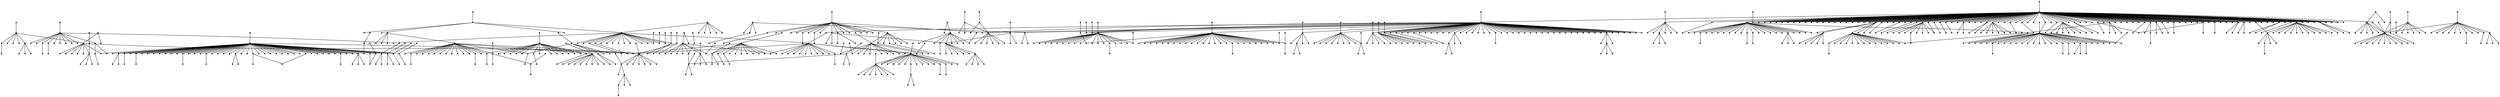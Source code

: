 strict graph "" {
	graph [bb="0,0,589.62,498.3",
		"edge"="{'pos': ''}",
		file="/Users/felicedeluca/Developer/UofA/mlgd/datasets/eucore/set1/output/sfdp/EU_core_Layer8_drawing.dot",
		"graph"="{'bb': '0,0,589.62,498.3', 'file': '/Users/felicedeluca/Developer/UofA/mlgd/datasets/eucore/set1/output/sfdp/EU_core_Layer8_drawing.dot', '\
overlap': 'prism'}",
		"node"="{'height': '', 'label': '\\N', 'level': '', 'penwidth': '1', 'pos': '', 'shape': 'point', 'width': ''}",
		overlap=prism
	];
	node [label="\N",
		penwidth=1,
		shape=point
	];
	1	 [height=0.05,
		label=528,
		level=5,
		pos="382.99,273.95",
		width=0.05];
	13	 [height=0.05,
		label=64,
		level=1,
		pos="424.78,256.75",
		width=0.05];
	1 -- 13	 [pos="384.78,273.21 391.66,270.38 416.25,260.26 423.03,257.47"];
	441	 [height=0.05,
		label=318,
		level=1,
		pos="301.68,307.35",
		width=0.05];
	13 -- 441	 [pos="423.04,257.47 409.24,263.14 317.75,300.75 303.53,306.59"];
	5	 [height=0.05,
		label=105,
		level=1,
		pos="395.83,298.02",
		width=0.05];
	13 -- 5	 [pos="397.08,296.25 401.84,289.46 418.87,265.17 423.57,258.47"];
	158	 [height=0.05,
		label=209,
		level=1,
		pos="496.02,189.96",
		width=0.05];
	13 -- 158	 [pos="426.26,255.36 435.54,246.67 485.29,200.02 494.54,191.35"];
	10	 [height=0.05,
		label=21,
		level=1,
		pos="427.93,372.11",
		width=0.05];
	13 -- 10	 [pos="427.87,370.11 427.49,356.1 425.22,272.99 424.83,258.81"];
	15	 [height=0.05,
		label=412,
		level=1,
		pos="467.91,368.26",
		width=0.05];
	13 -- 15	 [pos="425.52,258.69 430.76,272.22 461.84,352.56 467.14,366.27"];
	18	 [height=0.05,
		label=305,
		level=2,
		pos="389.74,286.42",
		width=0.05];
	13 -- 18	 [pos="423.27,258.03 417.51,262.91 396.89,280.37 391.2,285.18"];
	20	 [height=0.05,
		label=271,
		level=2,
		pos="414.73,322.52",
		width=0.05];
	13 -- 20	 [pos="424.49,258.65 423.02,268.25 416.42,311.41 415,320.74"];
	23	 [height=0.05,
		label=389,
		level=2,
		pos="387.52,169.84",
		width=0.05];
	13 -- 23	 [pos="424,254.94 419.15,243.63 393.13,182.93 388.29,171.65"];
	25	 [height=0.05,
		label=357,
		level=2,
		pos="411.62,287.72",
		width=0.05];
	13 -- 25	 [pos="424.07,258.42 421.8,263.75 414.75,280.34 412.39,285.89"];
	29	 [height=0.05,
		label=131,
		level=2,
		pos="466.43,193.45",
		width=0.05];
	13 -- 29	 [pos="425.81,255.19 431.52,246.51 459.28,204.32 465.28,195.2"];
	53	 [height=0.05,
		label=644,
		level=5,
		pos="456.49,262.93",
		width=0.05];
	13 -- 53	 [pos="426.86,257.16 432.7,258.3 449.19,261.5 454.68,262.57"];
	55	 [height=0.05,
		label=16,
		level=1,
		pos="495.76,282.61",
		width=0.05];
	13 -- 55	 [pos="426.53,257.39 436.35,260.97 484.41,278.47 494.07,281.99"];
	65	 [height=0.05,
		label=99,
		level=5,
		pos="411.53,300.72",
		width=0.05];
	13 -- 65	 [pos="424.21,258.64 422.03,265.88 414.23,291.75 412.08,298.89"];
	70	 [height=0.05,
		label=196,
		level=4,
		pos="483.2,293.98",
		width=0.05];
	13 -- 70	 [pos="426.72,257.99 435.75,263.75 473.5,287.8 481.65,292.99"];
	107	 [height=0.05,
		label=395,
		level=3,
		pos="470.95,305.44",
		width=0.05];
	13 -- 107	 [pos="426.31,258.37 433.32,265.77 462.24,296.26 469.36,303.77"];
	119	 [height=0.05,
		label=199,
		level=2,
		pos="409.1,188.25",
		width=0.05];
	13 -- 119	 [pos="424.32,254.78 422.03,244.78 411.75,199.82 409.53,190.11"];
	136	 [height=0.05,
		label=489,
		level=1,
		pos="511.36,240.74",
		width=0.05];
	13 -- 136	 [pos="426.58,256.42 437.85,254.34 498.32,243.15 509.56,241.08"];
	138	 [height=0.05,
		label=91,
		level=4,
		pos="423.14,185.53",
		width=0.05];
	13 -- 138	 [pos="424.73,254.7 424.49,244.3 423.42,197.55 423.19,187.45"];
	141	 [height=0.05,
		label=466,
		level=2,
		pos="423.45,310.88",
		width=0.05];
	13 -- 141	 [pos="424.73,258.55 424.53,266.77 423.7,300.67 423.5,309.01"];
	144	 [height=0.05,
		label=134,
		level=5,
		pos="481.5,210.91",
		width=0.05];
	13 -- 144	 [pos="426.18,255.62 433.96,249.33 471.76,218.78 479.93,212.18"];
	153	 [height=0.05,
		label=719,
		level=5,
		pos="368.1,215.4",
		width=0.05];
	13 -- 153	 [pos="422.89,255.38 414.13,248.99 377.51,222.27 369.61,216.5"];
	162	 [height=0.05,
		label=733,
		level=5,
		pos="364.44,250.6",
		width=0.05];
	13 -- 162	 [pos="422.77,256.55 413.61,255.62 375.82,251.76 366.51,250.82"];
	167	 [height=0.05,
		label=223,
		level=2,
		pos="449.72,310.12",
		width=0.05];
	13 -- 167	 [pos="425.61,258.53 429.39,266.63 445.01,300.06 448.86,308.29"];
	180	 [height=0.05,
		label=329,
		level=1,
		pos="435.06,310.12",
		width=0.05];
	13 -- 180	 [pos="425.12,258.53 426.68,266.63 433.12,300.06 434.71,308.29"];
	204	 [height=0.05,
		label=243,
		level=2,
		pos="469.82,292.87",
		width=0.05];
	13 -- 204	 [pos="426.27,257.96 433.11,263.44 461.32,286.06 468.27,291.63"];
	213	 [height=0.05,
		label=184,
		level=2,
		pos="471.27,232.7",
		width=0.05];
	13 -- 213	 [pos="426.77,255.72 434.42,251.76 461.78,237.61 469.33,233.7"];
	214	 [height=0.05,
		label=238,
		level=3,
		pos="364.16,265.25",
		width=0.05];
	13 -- 214	 [pos="422.76,257.04 413.56,258.33 375.59,263.65 366.25,264.96"];
	215	 [height=0.05,
		label=306,
		level=2,
		pos="352.83,252.54",
		width=0.05];
	13 -- 215	 [pos="422.7,256.63 412.19,256.02 364.98,253.25 354.78,252.65"];
	248	 [height=0.05,
		label=492,
		level=5,
		pos="436.38,247.99",
		width=0.05];
	13 -- 248	 [pos="426.59,255.38 428.83,253.69 432.62,250.83 434.77,249.2"];
	249	 [height=0.05,
		label=511,
		level=5,
		pos="446.68,234.08",
		width=0.05];
	13 -- 249	 [pos="426.21,255.27 430.17,251.17 441.21,239.75 445.21,235.61"];
	261	 [height=0.05,
		label=302,
		level=5,
		pos="440.25,261.13",
		width=0.05];
	13 -- 261	 [pos="426.67,257.29 429.64,258.13 435.36,259.74 438.34,260.59"];
	280	 [height=0.05,
		label=269,
		level=1,
		pos="496.4,318.94",
		width=0.05];
	13 -- 280	 [pos="426.27,258.05 435.59,266.15 485.62,309.57 494.92,317.64"];
	284	 [height=0.05,
		label=445,
		level=5,
		pos="500.13,270.07",
		width=0.05];
	13 -- 284	 [pos="426.64,257.08 437.06,258.93 488.08,267.94 498.33,269.75"];
	288	 [height=0.05,
		label=601,
		level=4,
		pos="430.83,294.64",
		width=0.05];
	13 -- 288	 [pos="425.1,258.79 426.16,265.43 429.51,286.39 430.53,292.78"];
	339	 [height=0.05,
		label=980,
		level=5,
		pos="495.34,298.03",
		width=0.05];
	13 -- 339	 [pos="426.52,257.77 436.28,263.49 484.05,291.43 493.65,297.05"];
	353	 [height=0.05,
		label=918,
		level=5,
		pos="402.68,314.84",
		width=0.05];
	13 -- 353	 [pos="424.04,258.69 420.69,267.51 406.85,303.88 403.44,312.84"];
	358	 [height=0.05,
		label=216,
		level=5,
		pos="424.56,268.36",
		width=0.05];
	13 -- 358	 [pos="424.74,258.57 424.7,260.71 424.63,264.26 424.59,266.44"];
	388	 [height=0.05,
		label=828,
		level=5,
		pos="437.74,283.03",
		width=0.05];
	13 -- 388	 [pos="425.63,258.48 427.97,263.23 434.5,276.47 436.87,281.27"];
	389	 [height=0.05,
		label=397,
		level=4,
		pos="426.13,280.05",
		width=0.05];
	13 -- 389	 [pos="424.88,258.58 425.13,262.87 425.75,273.56 426.01,278.03"];
	391	 [height=0.05,
		label=281,
		level=2,
		pos="459.77,251.32",
		width=0.05];
	13 -- 391	 [pos="426.66,256.46 432.68,255.53 451.43,252.62 457.7,251.64"];
	393	 [height=0.05,
		label=309,
		level=3,
		pos="456.63,298.03",
		width=0.05];
	13 -- 393	 [pos="426.14,258.53 431.38,265.32 450.13,289.61 455.3,296.31"];
	405	 [height=0.05,
		label=349,
		level=5,
		pos="484.15,277.56",
		width=0.05];
	13 -- 405	 [pos="426.49,257.35 435.01,260.34 472.77,273.57 482.08,276.83"];
	414	 [height=0.05,
		label=234,
		level=2,
		pos="412.96,269.02",
		width=0.05];
	13 -- 414	 [pos="423.33,258.26 421.06,260.61 416.69,265.14 414.42,267.51"];
	416	 [height=0.05,
		label=244,
		level=1,
		pos="445.27,177.81",
		width=0.05];
	13 -- 416	 [pos="425.28,254.8 428.12,243.88 442,190.44 444.78,179.7"];
	420	 [height=0.05,
		label=405,
		level=1,
		pos="470.28,321.73",
		width=0.05];
	13 -- 420	 [pos="425.9,258.36 432.14,267.27 462.47,310.58 469.02,319.94"];
	433	 [height=0.05,
		label=685,
		level=2,
		pos="471.37,245.43",
		width=0.05];
	13 -- 433	 [pos="426.78,256.27 434.44,254.4 461.87,247.74 469.43,245.9"];
	437	 [height=0.05,
		label=106,
		level=1,
		pos="370.69,189.18",
		width=0.05];
	13 -- 437	 [pos="423.44,255.08 416.02,245.82 379.98,200.78 372.18,191.04"];
	454	 [height=0.05,
		label=173,
		level=1,
		pos="460.95,278.04",
		width=0.05];
	13 -- 454	 [pos="426.33,257.67 432.17,261.11 452.8,273.24 459.1,276.95"];
	456	 [height=0.05,
		label=640,
		level=5,
		pos="459.59,236.77",
		width=0.05];
	13 -- 456	 [pos="426.65,255.68 432.75,252.18 452.01,241.12 457.88,237.75"];
	457	 [height=0.05,
		label=42,
		level=2,
		pos="487.04,252.52",
		width=0.05];
	13 -- 457	 [pos="426.57,256.63 435.51,256.02 475.1,253.33 484.86,252.67"];
	470	 [height=0.05,
		label=224,
		level=5,
		pos="486.2,265.89",
		width=0.05];
	13 -- 470	 [pos="426.82,257.06 436.15,258.45 474.62,264.17 484.09,265.58"];
	492	 [height=0.05,
		label=665,
		level=5,
		pos="445.7,221.51",
		width=0.05];
	13 -- 492	 [pos="425.9,254.86 429.57,248.68 441.14,229.19 444.67,223.24"];
	518	 [height=0.05,
		label=937,
		level=6,
		pos="473.12,257.63",
		width=0.05];
	13 -- 518	 [pos="426.85,256.79 434.8,256.94 463.26,257.45 471.1,257.59"];
	526	 [height=0.05,
		label=611,
		level=5,
		pos="361.91,227.02",
		width=0.05];
	13 -- 526	 [pos="422.96,255.9 413.78,251.55 372.53,232.04 363.62,227.83"];
	528	 [height=0.05,
		label=323,
		level=4,
		pos="454.82,197.95",
		width=0.05];
	13 -- 528	 [pos="425.64,255.06 429.95,246.62 449.06,209.23 453.77,200.01"];
	564	 [height=0.05,
		label=201,
		level=2,
		pos="375.85,235.95",
		width=0.05];
	13 -- 564	 [pos="422.67,255.86 414.63,252.44 385.83,240.19 377.89,236.82"];
	566	 [height=0.05,
		label=2,
		level=1,
		pos="442.01,321.73",
		width=0.05];
	13 -- 566	 [pos="425.27,258.63 427.79,268.12 439.1,310.76 441.54,319.97"];
	567	 [height=0.05,
		label=177,
		level=2,
		pos="376.8,262.22",
		width=0.05];
	13 -- 567	 [pos="422.71,256.99 414.82,257.89 386.58,261.11 378.8,262"];
	571	 [height=0.05,
		label=815,
		level=5,
		pos="391.42,261.84",
		width=0.05];
	13 -- 571	 [pos="422.98,257.03 417.24,257.9 399.36,260.63 393.38,261.54"];
	573	 [height=0.05,
		label=6,
		level=1,
		pos="441.14,333.33",
		width=0.05];
	13 -- 573	 [pos="425.18,258.65 427.44,269.24 438.52,321.08 440.74,331.51"];
	583	 [height=0.05,
		label=330,
		level=5,
		pos="376.06,247.84",
		width=0.05];
	13 -- 583	 [pos="422.68,256.37 414.67,254.9 385.99,249.65 378.09,248.21"];
	590	 [height=0.05,
		label=840,
		level=5,
		pos="387.46,234.35",
		width=0.05];
	13 -- 590	 [pos="423.17,255.79 417.03,252.11 395.07,238.92 389.01,235.29"];
	592	 [height=0.05,
		label=141,
		level=1,
		pos="442.42,165.94",
		width=0.05];
	13 -- 592	 [pos="425.14,254.86 427.44,243.04 439.76,179.61 442.05,167.82"];
	622	 [height=0.05,
		label=66,
		level=4,
		pos="434.09,232.36",
		width=0.05];
	13 -- 622	 [pos="425.51,254.84 427.26,250.26 431.67,238.7 433.39,234.2"];
	632	 [height=0.05,
		label=103,
		level=2,
		pos="410.89,245.79",
		width=0.05];
	13 -- 632	 [pos="423.07,255.41 420.41,253.3 415.28,249.26 412.6,247.14"];
	650	 [height=0.05,
		label=215,
		level=1,
		pos="456.43,321.73",
		width=0.05];
	13 -- 650	 [pos="425.69,258.63 430.31,268.12 451.08,310.76 455.57,319.97"];
	673	 [height=0.05,
		label=95,
		level=2,
		pos="458.29,222.74",
		width=0.05];
	13 -- 673	 [pos="426.22,255.29 431.73,249.7 451.45,229.68 456.89,224.16"];
	679	 [height=0.05,
		label=229,
		level=4,
		pos="374.01,203.79",
		width=0.05];
	13 -- 679	 [pos="423.52,255.44 416.56,248.18 382.73,212.88 375.41,205.24"];
	680	 [height=0.05,
		label=430,
		level=2,
		pos="482.97,239.26",
		width=0.05];
	13 -- 680	 [pos="426.71,256.17 435.55,253.52 472,242.56 480.97,239.87"];
	682	 [height=0.05,
		label=730,
		level=5,
		pos="399.28,245.8",
		width=0.05];
	13 -- 682	 [pos="423.1,256.04 418.5,254.05 405.65,248.53 401,246.53"];
	683	 [height=0.05,
		label=98,
		level=5,
		pos="367.56,279.43",
		width=0.05];
	13 -- 683	 [pos="422.87,257.51 414.18,260.95 378.35,275.15 369.53,278.65"];
	684	 [height=0.05,
		label=456,
		level=7,
		pos="469.89,220.89",
		width=0.05];
	13 -- 684	 [pos="426.28,255.56 433.13,250.12 461.38,227.65 468.34,222.12"];
	693	 [height=0.05,
		label=140,
		level=3,
		pos="457.3,211.07",
		width=0.05];
	13 -- 693	 [pos="425.86,255.23 430.8,248.3 451.17,219.69 456.18,212.65"];
	698	 [height=0.05,
		label=786,
		level=5,
		pos="399.07,230.46",
		width=0.05];
	13 -- 698	 [pos="423.39,255.34 418.89,250.73 404.67,236.19 400.33,231.75"];
	709	 [height=0.05,
		label=10,
		level=2,
		pos="447.98,245.7",
		width=0.05];
	13 -- 709	 [pos="426.6,255.89 430.96,253.81 441.95,248.57 446.24,246.53"];
	752	 [height=0.05,
		label=0,
		level=3,
		pos="410.67,234.06",
		width=0.05];
	13 -- 752	 [pos="423.67,254.97 421.07,250.79 414.6,240.38 411.89,236.03"];
	777	 [height=0.05,
		label=149,
		level=4,
		pos="401.35,275.14",
		width=0.05];
	13 -- 777	 [pos="423.24,257.96 419,261.28 407.2,270.55 402.92,273.91"];
	796	 [height=0.05,
		label=124,
		level=3,
		pos="432.77,220.44",
		width=0.05];
	13 -- 796	 [pos="425.21,254.8 426.61,248.44 431.03,228.35 432.38,222.22"];
	800	 [height=0.05,
		label=89,
		level=2,
		pos="527.89,267.85",
		width=0.05];
	13 -- 800	 [pos="426.57,256.95 439.08,258.29 513.38,266.29 526.05,267.65"];
	807	 [height=0.05,
		label=300,
		level=2,
		pos="385.62,193.64",
		width=0.05];
	13 -- 807	 [pos="423.81,255.19 418.44,246.54 392.35,204.48 386.7,195.38"];
	816	 [height=0.05,
		label=198,
		level=4,
		pos="378.14,292.57",
		width=0.05];
	13 -- 816	 [pos="423.22,257.95 416.14,263.38 386.94,285.81 379.74,291.34"];
	838	 [height=0.05,
		label=496,
		level=5,
		pos="420.71,197.15",
		width=0.05];
	13 -- 838	 [pos="424.64,254.77 424.02,245.72 421.47,208.39 420.85,199.2"];
	850	 [height=0.05,
		label=506,
		level=2,
		pos="426.57,322.53",
		width=0.05];
	13 -- 850	 [pos="424.83,258.65 425.09,268.09 426.23,309.92 426.51,320.22"];
	853	 [height=0.05,
		label=859,
		level=2,
		pos="421.16,222.45",
		width=0.05];
	13 -- 853	 [pos="424.58,254.91 423.96,249.01 422.02,230.62 421.37,224.47"];
	860	 [height=0.05,
		label=232,
		level=1,
		pos="488.58,227.65",
		width=0.05];
	13 -- 860	 [pos="426.62,255.91 435.93,251.67 477.81,232.57 486.85,228.44"];
	871	 [height=0.05,
		label=926,
		level=5,
		pos="494.69,240.08",
		width=0.05];
	13 -- 871	 [pos="426.79,256.27 437,253.84 482.89,242.9 492.8,240.54"];
	872	 [height=0.05,
		label=498,
		level=1,
		pos="439.87,196.62",
		width=0.05];
	13 -- 872	 [pos="425.28,254.75 427.57,245.62 437.02,207.97 439.35,198.69"];
	876	 [height=0.05,
		label=24,
		level=4,
		pos="379.71,222.72",
		width=0.05];
	13 -- 876	 [pos="423.28,255.62 416.43,250.45 388.21,229.14 381.26,223.89"];
	887	 [height=0.05,
		label=11,
		level=2,
		pos="408.91,201.48",
		width=0.05];
	13 -- 887	 [pos="424.25,254.91 421.84,246.52 411.9,211.9 409.45,203.38"];
	893	 [height=0.05,
		label=379,
		level=2,
		pos="384.23,307.39",
		width=0.05];
	13 -- 893	 [pos="423.43,258.44 417.27,266.13 391.88,297.84 385.63,305.65"];
	899	 [height=0.05,
		label=376,
		level=2,
		pos="449.34,274.53",
		width=0.05];
	13 -- 899	 [pos="426.39,257.92 430.83,261.13 443.21,270.09 447.69,273.34"];
	903	 [height=0.05,
		label=354,
		level=5,
		pos="391.31,215.84",
		width=0.05];
	13 -- 903	 [pos="423.34,255 417.83,248.27 398.14,224.19 392.71,217.55"];
	926	 [height=0.05,
		label=222,
		level=2,
		pos="407.55,217.91",
		width=0.05];
	13 -- 926	 [pos="424.04,255.09 421.25,248.81 411.43,226.66 408.43,219.89"];
	928	 [height=0.05,
		label=325,
		level=5,
		pos="387.67,250.22",
		width=0.05];
	13 -- 928	 [pos="422.78,256.4 416.28,255.26 395.76,251.64 389.5,250.54"];
	942	 [height=0.05,
		label=102,
		level=5,
		pos="350.79,209.92",
		width=0.05];
	13 -- 942	 [pos="423.23,255.78 413.6,249.68 361.93,216.97 352.33,210.89"];
	944	 [height=0.05,
		label=950,
		level=3,
		pos="422.49,238.58",
		width=0.05];
	13 -- 944	 [pos="424.53,254.81 424.09,251.29 423.16,243.92 422.72,240.46"];
	952	 [height=0.05,
		label=90,
		level=5,
		pos="397.3,204.23",
		width=0.05];
	13 -- 952	 [pos="423.86,255.01 419.69,247.03 402.49,214.14 398.25,206.04"];
	956	 [height=0.05,
		label=372,
		level=4,
		pos="443.22,208.83",
		width=0.05];
	13 -- 956	 [pos="425.57,254.69 428.6,246.81 439.46,218.6 442.45,210.82"];
	963	 [height=0.05,
		label=57,
		level=2,
		pos="358.01,238.65",
		width=0.05];
	13 -- 963	 [pos="422.85,256.23 413.1,253.59 369.29,241.71 359.82,239.14"];
	968	 [height=0.05,
		label=164,
		level=2,
		pos="443.2,298.52",
		width=0.05];
	13 -- 968	 [pos="425.57,258.55 428.6,265.42 439.44,290 442.43,296.78"];
	969	 [height=0.05,
		label=108,
		level=3,
		pos="428.18,208.76",
		width=0.05];
	13 -- 969	 [pos="424.92,254.69 425.48,246.8 427.49,218.55 428.04,210.76"];
	986	 [height=0.05,
		label=771,
		level=6,
		pos="405.53,257.41",
		width=0.05];
	13 -- 986	 [pos="422.72,256.82 418.99,256.95 411.19,257.22 407.52,257.34"];
	2	 [height=0.05,
		label=443,
		level=2,
		pos="251.99,288.3",
		width=0.05];
	2 -- 441	 [pos="254.12,289.12 262.3,292.25 291.54,303.47 299.61,306.56"];
	635	 [height=0.05,
		label=82,
		level=1,
		pos="237.39,353.76",
		width=0.05];
	441 -- 635	 [pos="300.09,308.5 291.27,314.87 248.43,345.8 239.16,352.49"];
	14	 [height=0.05,
		label=96,
		level=1,
		pos="267.39,253.76",
		width=0.05];
	441 -- 14	 [pos="268.54,255.55 273.74,263.68 295.21,297.25 300.5,305.51"];
	769	 [height=0.05,
		label=282,
		level=1,
		pos="194.52,315.24",
		width=0.05];
	441 -- 769	 [pos="299.82,307.49 286.81,308.45 209.61,314.13 196.43,315.1"];
	22	 [height=0.05,
		label=333,
		level=1,
		pos="279.37,336.92",
		width=0.05];
	441 -- 22	 [pos="280.57,335.33 284.48,330.15 296.82,313.79 300.58,308.81"];
	40	 [height=0.05,
		label=375,
		level=1,
		pos="229.41,269.65",
		width=0.05];
	441 -- 40	 [pos="231.19,270.58 241.19,275.8 290.12,301.32 299.96,306.45"];
	154	 [height=0.05,
		label=411,
		level=1,
		pos="357.96,336.23",
		width=0.05];
	441 -- 154	 [pos="356.09,335.27 347.54,330.88 312.3,312.8 303.62,308.35"];
	47	 [height=0.05,
		label=326,
		level=3,
		pos="279,263.19",
		width=0.05];
	441 -- 47	 [pos="279.97,265.09 283.71,272.35 297.05,298.34 300.73,305.51"];
	676	 [height=0.05,
		label=409,
		level=1,
		pos="341.25,387.64",
		width=0.05];
	441 -- 676	 [pos="302.51,309.03 307.66,319.48 335.29,375.55 340.42,385.97"];
	189	 [height=0.05,
		label=5,
		level=1,
		pos="284.27,351.53",
		width=0.05];
	441 -- 189	 [pos="285.02,349.63 287.88,342.36 298.13,316.36 300.95,309.19"];
	610	 [height=0.05,
		label=47,
		level=1,
		pos="173.86,318.76",
		width=0.05];
	441 -- 610	 [pos="299.87,307.51 285.55,308.79 190.54,317.27 175.78,318.59"];
	79	 [height=0.05,
		label=361,
		level=2,
		pos="297.85,247.82",
		width=0.05];
	441 -- 79	 [pos="297.98,249.8 298.56,258.84 300.96,296.12 301.55,305.3"];
	95	 [height=0.05,
		label=976,
		level=5,
		pos="277.49,293.98",
		width=0.05];
	441 -- 95	 [pos="279.07,294.85 283.45,297.27 295.64,304.01 300.05,306.45"];
	98	 [height=0.05,
		label=171,
		level=3,
		pos="267.4,266.43",
		width=0.05];
	441 -- 98	 [pos="268.87,268.19 274.51,274.92 294.69,299.01 300.25,305.65"];
	102	 [height=0.05,
		label=170,
		level=1,
		pos="328.25,270.69",
		width=0.05];
	441 -- 102	 [pos="327.1,272.27 322.73,278.3 307.1,299.88 302.79,305.82"];
	122	 [height=0.05,
		label=83,
		level=1,
		pos="264.43,288.3",
		width=0.05];
	441 -- 122	 [pos="266.43,289.32 272.96,292.66 293.56,303.2 299.84,306.41"];
	508	 [height=0.05,
		label=115,
		level=1,
		pos="311.36,363.34",
		width=0.05];
	441 -- 508	 [pos="302,309.22 303.47,317.72 309.53,352.78 311.02,361.41"];
	152	 [height=0.05,
		label=420,
		level=1,
		pos="276.42,278.05",
		width=0.05];
	441 -- 152	 [pos="277.77,279.62 282.2,284.76 296.18,300.97 300.44,305.91"];
	259	 [height=0.05,
		label=338,
		level=2,
		pos="313.88,254.99",
		width=0.05];
	441 -- 259	 [pos="313.35,257.24 311.35,265.85 304.17,296.67 302.19,305.17"];
	851	 [height=0.05,
		label=547,
		level=1,
		pos="360.21,424.54",
		width=0.05];
	441 -- 851	 [pos="302.51,309.01 309.06,322.14 352.57,409.25 359.33,422.78"];
	177	 [height=0.05,
		label=107,
		level=1,
		pos="348.93,368.21",
		width=0.05];
	441 -- 177	 [pos="347.76,366.71 341.28,358.36 309.79,317.8 302.98,309.03"];
	178	 [height=0.05,
		label=176,
		level=4,
		pos="278.48,325.25",
		width=0.05];
	441 -- 178	 [pos="280,324.08 284.19,320.84 295.88,311.82 300.12,308.56"];
	183	 [height=0.05,
		label=283,
		level=1,
		pos="318.83,321.92",
		width=0.05];
	441 -- 183	 [pos="317.25,320.58 313.93,317.76 306.3,311.27 303.11,308.57"];
	233	 [height=0.05,
		label=84,
		level=1,
		pos="242.16,300.12",
		width=0.05];
	441 -- 233	 [pos="244.14,300.36 253.17,301.46 290.45,305.99 299.63,307.1"];
	201	 [height=0.05,
		label=76,
		level=5,
		pos="255.79,276.69",
		width=0.05];
	441 -- 201	 [pos="257.31,277.71 264.28,282.37 293.02,301.57 300.1,306.3"];
	244	 [height=0.05,
		label=417,
		level=2,
		pos="323.66,347.67",
		width=0.05];
	441 -- 244	 [pos="322.72,345.93 319.1,339.3 306.16,315.58 302.6,309.03"];
	254	 [height=0.05,
		label=13,
		level=1,
		pos="315.59,284.03",
		width=0.05];
	441 -- 254	 [pos="314.5,285.86 311.89,290.24 305.3,301.29 302.73,305.59"];
	264	 [height=0.05,
		label=615,
		level=2,
		pos="319.08,310.32",
		width=0.05];
	441 -- 264	 [pos="317.21,310 313.85,309.43 306.79,308.23 303.48,307.66"];
	355	 [height=0.05,
		label=121,
		level=1,
		pos="341.58,343.31",
		width=0.05];
	441 -- 355	 [pos="339.86,341.76 333.3,335.85 309.82,314.69 303.34,308.85"];
	299	 [height=0.05,
		label=426,
		level=2,
		pos="277.79,306.76",
		width=0.05];
	441 -- 299	 [pos="279.66,306.8 284.15,306.92 295.47,307.2 299.88,307.31"];
	320	 [height=0.05,
		label=48,
		level=2,
		pos="289.62,295.35",
		width=0.05];
	441 -- 320	 [pos="291.1,296.82 293.41,299.12 297.87,303.56 300.19,305.87"];
	330	 [height=0.05,
		label=442,
		level=5,
		pos="329.22,284.59",
		width=0.05];
	441 -- 330	 [pos="327.74,285.81 323,289.73 308.24,301.93 303.3,306.01"];
	347	 [height=0.05,
		label=981,
		level=5,
		pos="302.27,262.57",
		width=0.05];
	441 -- 347	 [pos="302.24,264.5 302.15,271.86 301.8,298.22 301.7,305.49"];
	983	 [height=0.05,
		label=485,
		level=3,
		pos="348.11,303.96",
		width=0.05];
	441 -- 983	 [pos="303.67,307.21 311.31,306.65 338.64,304.65 346.17,304.1"];
	382	 [height=0.05,
		label=36,
		level=3,
		pos="305.86,319.81",
		width=0.05];
	441 -- 382	 [pos="305.21,317.87 304.4,315.46 303.03,311.39 302.26,309.09"];
	443	 [height=0.05,
		label=455,
		level=2,
		pos="266.87,323.11",
		width=0.05];
	441 -- 443	 [pos="299.81,308.2 293.71,310.96 274.45,319.68 268.58,322.33"];
	451	 [height=0.05,
		label=370,
		level=4,
		pos="265.77,299.9",
		width=0.05];
	441 -- 451	 [pos="299.75,306.95 293.46,305.65 273.59,301.52 267.54,300.27"];
	509	 [height=0.05,
		label=494,
		level=1,
		pos="321.13,333.53",
		width=0.05];
	441 -- 509	 [pos="302.96,309.07 306.54,313.89 316.65,327.5 320.02,332.04"];
	521	 [height=0.05,
		label=113,
		level=1,
		pos="293.32,328.25",
		width=0.05];
	441 -- 521	 [pos="300.91,309.28 299.29,313.32 295.57,322.62 294.02,326.5"];
	562	 [height=0.05,
		label=527,
		level=5,
		pos="293.99,339.88",
		width=0.05];
	441 -- 562	 [pos="301.18,309.49 299.76,315.48 295.76,332.39 294.43,338.02"];
	598	 [height=0.05,
		label=245,
		level=2,
		pos="324.9,298.12",
		width=0.05];
	441 -- 598	 [pos="303.5,306.63 307.86,304.89 318.86,300.52 323.15,298.81"];
	611	 [height=0.05,
		label=486,
		level=2,
		pos="309.51,335.87",
		width=0.05];
	441 -- 611	 [pos="302.19,309.22 303.61,314.38 307.56,328.74 308.99,333.95"];
	631	 [height=0.05,
		label=367,
		level=1,
		pos="332.77,331.71",
		width=0.05];
	441 -- 631	 [pos="303.35,308.66 308.8,312.93 326,326.4 331.24,330.51"];
	637	 [height=0.05,
		label=183,
		level=1,
		pos="313.29,298.71",
		width=0.05];
	441 -- 637	 [pos="303.49,306 305.74,304.33 309.53,301.51 311.67,299.91"];
	669	 [height=0.05,
		label=127,
		level=5,
		pos="257.83,311.51",
		width=0.05];
	441 -- 669	 [pos="299.8,307.53 292.58,308.22 266.77,310.66 259.65,311.34"];
	707	 [height=0.05,
		label=482,
		level=2,
		pos="253.79,299.9",
		width=0.05];
	441 -- 707	 [pos="299.62,307.03 291.74,305.81 263.56,301.42 255.79,300.21"];
	793	 [height=0.05,
		label=114,
		level=1,
		pos="290.08,316.62",
		width=0.05];
	441 -- 793	 [pos="300.26,308.49 298.03,310.27 293.75,313.69 291.51,315.47"];
	806	 [height=0.05,
		label=444,
		level=4,
		pos="300.24,275.5",
		width=0.05];
	441 -- 806	 [pos="301.59,305.26 301.32,299.39 300.57,282.83 300.32,277.32"];
	831	 [height=0.05,
		label=256,
		level=1,
		pos="288.31,282.35",
		width=0.05];
	441 -- 831	 [pos="300.8,305.71 298.39,301.19 291.65,288.59 289.21,284.03"];
	840	 [height=0.05,
		label=424,
		level=1,
		pos="255.79,264.99",
		width=0.05];
	441 -- 840	 [pos="300.15,305.94 293.19,299.51 264.44,272.98 257.37,266.44"];
	843	 [height=0.05,
		label=725,
		level=5,
		pos="290.61,263.9",
		width=0.05];
	441 -- 843	 [pos="301.2,305.49 299.38,298.34 292.86,272.76 291.07,265.71"];
	852	 [height=0.05,
		label=263,
		level=2,
		pos="340.83,283.08",
		width=0.05];
	441 -- 852	 [pos="303.36,306.31 309.8,302.32 332.84,288.03 339.19,284.09"];
	884	 [height=0.05,
		label=925,
		level=5,
		pos="342.3,315.87",
		width=0.05];
	441 -- 884	 [pos="303.86,307.81 310.98,309.3 333.45,314.02 340.3,315.45"];
	886	 [height=0.05,
		label=423,
		level=3,
		pos="336.5,296.23",
		width=0.05];
	441 -- 886	 [pos="303.55,306.76 309.65,304.81 328.92,298.66 334.79,296.78"];
	921	 [height=0.05,
		label=160,
		level=1,
		pos="284.89,251.58",
		width=0.05];
	441 -- 921	 [pos="301.12,305.5 298.57,297.03 288.06,262.1 285.47,253.5"];
	923	 [height=0.05,
		label=40,
		level=2,
		pos="303.34,287.11",
		width=0.05];
	441 -- 923	 [pos="301.83,305.48 302.14,301.73 302.84,293.27 303.16,289.27"];
	948	 [height=0.05,
		label=169,
		level=1,
		pos="316.08,272.28",
		width=0.05];
	441 -- 948	 [pos="302.45,305.47 304.98,299.32 312.94,279.92 315.37,274.01"];
	955	 [height=0.05,
		label=86,
		level=1,
		pos="330.68,320.1",
		width=0.05];
	441 -- 955	 [pos="303.58,308.19 308.93,310.54 324.01,317.17 329.03,319.38"];
	3	 [height=0.05,
		label=453,
		level=4,
		pos="240.15,388.1",
		width=0.05];
	3 -- 635	 [pos="240,386.25 239.52,380.35 238.05,361.94 237.55,355.79"];
	71	 [height=0.05,
		label=78,
		level=5,
		pos="228.54,383.64",
		width=0.05];
	635 -- 71	 [pos="229.12,381.68 230.72,376.28 235.18,361.23 236.79,355.77"];
	90	 [height=0.05,
		label=279,
		level=5,
		pos="262.97,368.42",
		width=0.05];
	635 -- 90	 [pos="261.29,367.45 256.67,364.81 243.78,357.42 239.11,354.75"];
	704	 [height=0.05,
		label=563,
		level=5,
		pos="198.12,355.61",
		width=0.05];
	635 -- 704	 [pos="235.28,353.86 228.4,354.19 206.67,355.2 200.05,355.52"];
	173	 [height=0.05,
		label=708,
		level=5,
		pos="212.75,360.43",
		width=0.05];
	635 -- 173	 [pos="214.68,359.91 219.31,358.65 230.98,355.5 235.53,354.27"];
	239	 [height=0.05,
		label=50,
		level=5,
		pos="253.16,380.03",
		width=0.05];
	635 -- 239	 [pos="252.13,378.3 249.28,373.56 241.33,360.32 238.45,355.53"];
	257	 [height=0.05,
		label=748,
		level=4,
		pos="202.56,341.42",
		width=0.05];
	635 -- 257	 [pos="204.43,342.09 210.53,344.25 229.8,351.08 235.67,353.16"];
	363	 [height=0.05,
		label=752,
		level=7,
		pos="254.23,356.05",
		width=0.05];
	635 -- 363	 [pos="252.43,355.8 249.3,355.38 242.9,354.51 239.55,354.06"];
	384	 [height=0.05,
		label=783,
		level=6,
		pos="213.31,383.68",
		width=0.05];
	635 -- 384	 [pos="214.61,382.08 218.83,376.83 232.14,360.28 236.2,355.24"];
	487	 [height=0.05,
		label=277,
		level=5,
		pos="218.1,372.03",
		width=0.05];
	635 -- 487	 [pos="219.62,370.6 223.17,367.23 232.02,358.85 235.72,355.34"];
	530	 [height=0.05,
		label=740,
		level=7,
		pos="214.16,348.82",
		width=0.05];
	635 -- 530	 [pos="215.98,349.21 220.26,350.12 230.92,352.39 235.38,353.34"];
	623	 [height=0.05,
		label=567,
		level=6,
		pos="201.14,371.09",
		width=0.05];
	635 -- 623	 [pos="203.09,370.16 209.44,367.12 229.49,357.54 235.6,354.62"];
	644	 [height=0.05,
		label=854,
		level=6,
		pos="201.7,384.65",
		width=0.05];
	635 -- 644	 [pos="235.86,355.09 229.98,360.17 208.98,378.35 203.19,383.36"];
	666	 [height=0.05,
		label=739,
		level=6,
		pos="243.65,342.12",
		width=0.05];
	635 -- 666	 [pos="238.37,351.94 239.58,349.69 241.62,345.89 242.78,343.74"];
	820	 [height=0.05,
		label=782,
		level=7,
		pos="241.55,368.63",
		width=0.05];
	635 -- 820	 [pos="237.9,355.59 238.7,358.44 240.23,363.93 241.04,366.79"];
	874	 [height=0.05,
		label=540,
		level=6,
		pos="229.93,365.37",
		width=0.05];
	635 -- 874	 [pos="236.22,355.58 234.78,357.82 232.35,361.61 230.97,363.76"];
	917	 [height=0.05,
		label=576,
		level=5,
		pos="225.76,343.87",
		width=0.05];
	635 -- 917	 [pos="235.96,352.55 233.73,350.65 229.44,347 227.2,345.09"];
	947	 [height=0.05,
		label=594,
		level=6,
		pos="226.1,332.26",
		width=0.05];
	635 -- 947	 [pos="236.5,352.08 234.42,348.12 229.24,338.25 227.07,334.12"];
	4	 [height=0.05,
		label=320,
		level=2,
		pos="178.19,56.765",
		width=0.05];
	651	 [height=0.05,
		label=350,
		level=1,
		pos="176.54,94.649",
		width=0.05];
	4 -- 651	 [pos="178.1,58.802 177.81,65.441 176.9,86.397 176.62,92.783"];
	667	 [height=0.05,
		label=396,
		level=5,
		pos="186.63,42.407",
		width=0.05];
	4 -- 667	 [pos="179.23,55.004 180.85,52.249 183.96,46.947 185.59,44.182"];
	739	 [height=0.05,
		label=868,
		level=7,
		pos="174.32,42.428",
		width=0.05];
	4 -- 739	 [pos="177.72,55.007 176.97,52.255 175.54,46.961 174.8,44.201"];
	920	 [height=0.05,
		label=947,
		level=6,
		pos="162.95,55.301",
		width=0.05];
	4 -- 920	 [pos="176.32,56.585 173.4,56.304 167.77,55.764 164.83,55.482"];
	6	 [height=0.05,
		label=352,
		level=5,
		pos="188.14,95.656",
		width=0.05];
	651 -- 6	 [pos="186.33,95.498 184.19,95.313 180.64,95.005 178.45,94.815"];
	823	 [height=0.05,
		label=94,
		level=2,
		pos="162.71,43.693",
		width=0.05];
	651 -- 823	 [pos="175.94,92.46 173.67,84.078 165.53,54.087 163.29,45.817"];
	57	 [height=0.05,
		label=351,
		level=2,
		pos="176.72,68.378",
		width=0.05];
	651 -- 57	 [pos="176.71,70.44 176.67,75.375 176.59,87.818 176.55,92.669"];
	94	 [height=0.05,
		label=572,
		level=5,
		pos="199.77,91.015",
		width=0.05];
	651 -- 94	 [pos="197.95,91.3 193.67,91.969 183.01,93.637 178.55,94.335"];
	892	 [height=0.05,
		label=191,
		level=2,
		pos="206.02,77.218",
		width=0.05];
	651 -- 892	 [pos="178.12,93.712 183.19,90.714 199,81.37 204.28,78.246"];
	337	 [height=0.05,
		label=533,
		level=1,
		pos="178.14,181.53",
		width=0.05];
	651 -- 337	 [pos="178.11,179.72 177.9,168.41 176.78,107.73 176.57,96.454"];
	135	 [height=0.05,
		label=343,
		level=5,
		pos="177.19,79.996",
		width=0.05];
	651 -- 135	 [pos="177.09,82.286 176.96,85.119 176.75,89.9 176.63,92.612"];
	157	 [height=0.05,
		label=157,
		level=2,
		pos="160.38,71.05",
		width=0.05];
	651 -- 157	 [pos="161.44,72.598 164.36,76.864 172.5,88.755 175.45,93.064"];
	678	 [height=0.05,
		label=342,
		level=2,
		pos="129.83,91.711",
		width=0.05];
	651 -- 678	 [pos="174.53,94.523 166.85,94.04 139.36,92.31 131.78,91.833"];
	671	 [height=0.05,
		label=851,
		level=5,
		pos="194.42,65.62",
		width=0.05];
	651 -- 671	 [pos="177.5,93.088 180.58,88.095 190.16,72.535 193.37,67.333"];
	486	 [height=0.05,
		label=936,
		level=3,
		pos="207.11,65.612",
		width=0.05];
	651 -- 486	 [pos="205.8,66.86 200.86,71.549 183.42,88.109 178.1,93.169"];
	467	 [height=0.05,
		label=681,
		level=5,
		pos="165.89,106.31",
		width=0.05];
	651 -- 467	 [pos="167.19,104.88 169.24,102.64 173.17,98.334 175.22,96.09"];
	497	 [height=0.05,
		label=178,
		level=4,
		pos="191.55,79.406",
		width=0.05];
	651 -- 497	 [pos="190.16,80.813 187.37,83.643 181.11,90.011 178.14,93.018"];
	500	 [height=0.05,
		label=345,
		level=5,
		pos="147.74,105.34",
		width=0.05];
	651 -- 500	 [pos="149.63,104.64 154.83,102.71 169.34,97.32 174.6,95.368"];
	512	 [height=0.05,
		label=939,
		level=7,
		pos="140.03,117.01",
		width=0.05];
	651 -- 512	 [pos="141.6,116.05 147.5,112.44 168.32,99.686 174.68,95.789"];
	536	 [height=0.05,
		label=180,
		level=1,
		pos="136.13,103.31",
		width=0.05];
	651 -- 536	 [pos="138.3,102.85 145.38,101.33 167.74,96.537 174.55,95.076"];
	630	 [height=0.05,
		label=822,
		level=5,
		pos="154.28,116.95",
		width=0.05];
	651 -- 630	 [pos="155.74,115.49 159.76,111.46 170.98,100.22 175.04,96.147"];
	737	 [height=0.05,
		label=204,
		level=4,
		pos="147.75,79.763",
		width=0.05];
	651 -- 737	 [pos="174.65,93.672 169.34,90.93 154.38,83.191 149.39,80.612"];
	828	 [height=0.05,
		label=593,
		level=3,
		pos="153.32,91.387",
		width=0.05];
	651 -- 828	 [pos="174.72,94.393 170.44,93.792 159.79,92.296 155.33,91.67"];
	7	 [height=0.05,
		label=587,
		level=5,
		pos="500.7,166.97",
		width=0.05];
	7 -- 158	 [pos="500.33,168.77 499.47,173.01 497.32,183.56 496.43,187.97"];
	36	 [height=0.05,
		label=319,
		level=5,
		pos="507.62,178.58",
		width=0.05];
	158 -- 36	 [pos="506.2,179.97 503.97,182.16 499.69,186.36 497.46,188.56"];
	49	 [height=0.05,
		label=71,
		level=5,
		pos="526.7,162.68",
		width=0.05];
	158 -- 49	 [pos="525.05,164.15 519.68,168.93 502.7,184.02 497.53,188.62"];
	149	 [height=0.05,
		label=639,
		level=6,
		pos="516.41,190.21",
		width=0.05];
	158 -- 149	 [pos="514.53,190.19 510.74,190.14 502.23,190.04 498.2,189.99"];
	736	 [height=0.05,
		label=631,
		level=7,
		pos="515.1,166.97",
		width=0.05];
	158 -- 736	 [pos="497.27,188.45 500.72,184.3 510.33,172.71 513.82,168.51"];
	941	 [height=0.05,
		label=637,
		level=6,
		pos="526.7,177.74",
		width=0.05];
	158 -- 941	 [pos="498.03,189.16 503.69,186.91 519.64,180.56 524.96,178.44"];
	975	 [height=0.05,
		label=909,
		level=6,
		pos="528.02,192.14",
		width=0.05];
	158 -- 975	 [pos="498.12,190.11 504.02,190.51 520.65,191.64 526.2,192.02"];
	8	 [height=0.05,
		label=913,
		level=5,
		pos="424.07,58.706",
		width=0.05];
	128	 [height=0.05,
		label=972,
		level=7,
		pos="415.37,44.736",
		width=0.05];
	8 -- 128	 [pos="423,56.993 421.33,54.312 418.12,49.153 416.45,46.463"];
	137	 [height=0.05,
		label=525,
		level=3,
		pos="410.61,75.911",
		width=0.05];
	8 -- 137	 [pos="422.83,60.294 420.23,63.621 414.23,71.282 411.74,74.474"];
	246	 [height=0.05,
		label=407,
		level=2,
		pos="439.58,116.28",
		width=0.05];
	137 -- 246	 [pos="411.86,77.646 416.62,84.285 433.67,108.04 438.37,114.59"];
	263	 [height=0.05,
		label=293,
		level=5,
		pos="389.1,54.796",
		width=0.05];
	137 -- 263	 [pos="409.2,74.526 405.31,70.709 394.47,60.07 390.54,56.214"];
	386	 [height=0.05,
		label=967,
		level=7,
		pos="377.49,61.885",
		width=0.05];
	137 -- 386	 [pos="408.83,75.157 403.14,72.744 385.38,65.226 379.45,62.713"];
	449	 [height=0.05,
		label=765,
		level=5,
		pos="418.1,87.641",
		width=0.05];
	137 -- 449	 [pos="411.78,77.744 413.23,80.012 415.67,83.84 417.06,86.01"];
	808	 [height=0.05,
		label=729,
		level=6,
		pos="392.99,85.602",
		width=0.05];
	137 -- 808	 [pos="408.99,76.805 405.72,78.605 398.36,82.653 394.88,84.565"];
	855	 [height=0.05,
		label=951,
		level=5,
		pos="412.3,56.34",
		width=0.05];
	137 -- 855	 [pos="410.77,74.105 411.08,70.471 411.79,62.295 412.12,58.434"];
	9	 [height=0.05,
		label=758,
		level=5,
		pos="181.73,459.46",
		width=0.05];
	545	 [height=0.05,
		label=366,
		level=1,
		pos="156.98,432.58",
		width=0.05];
	9 -- 545	 [pos="180.39,458.01 176.14,453.39 162.87,438.98 158.44,434.17"];
	24	 [height=0.05,
		label=512,
		level=6,
		pos="157.07,454.15",
		width=0.05];
	545 -- 24	 [pos="157.06,452.16 157.04,447.99 157,438.39 156.98,434.38"];
	957	 [height=0.05,
		label=187,
		level=1,
		pos="158.69,373.33",
		width=0.05];
	545 -- 957	 [pos="157.03,430.61 157.29,421.61 158.37,384.51 158.63,375.37"];
	150	 [height=0.05,
		label=693,
		level=6,
		pos="153.36,465.83",
		width=0.05];
	545 -- 150	 [pos="153.59,463.65 154.26,457.52 156.14,440.24 156.77,434.48"];
	366	 [height=0.05,
		label=886,
		level=5,
		pos="168.25,465.91",
		width=0.05];
	545 -- 366	 [pos="167.65,464.12 165.71,458.39 159.66,440.52 157.64,434.55"];
	63	 [height=0.05,
		label=462,
		level=4,
		pos="407.33,427.43",
		width=0.05];
	10 -- 63	 [pos="427.24,373.95 424.12,382.35 411.21,416.99 408.04,425.52"];
	88	 [height=0.05,
		label=364,
		level=6,
		pos="412.94,384.43",
		width=0.05];
	10 -- 88	 [pos="426.09,373.62 423.09,376.09 417.19,380.93 414.43,383.2"];
	192	 [height=0.05,
		label=274,
		level=5,
		pos="398.05,358.61",
		width=0.05];
	10 -- 192	 [pos="425.97,371.22 420.46,368.73 404.93,361.71 399.76,359.37"];
	210	 [height=0.05,
		label=327,
		level=4,
		pos="448.19,401.93",
		width=0.05];
	10 -- 210	 [pos="429.02,373.71 432.5,378.84 443.37,394.82 447,400.17"];
	253	 [height=0.05,
		label=715,
		level=7,
		pos="431.81,360.49",
		width=0.05];
	10 -- 253	 [pos="428.53,370.29 429.25,368.15 430.44,364.6 431.17,362.41"];
	265	 [height=0.05,
		label=308,
		level=3,
		pos="409.37,372.82",
		width=0.05];
	10 -- 265	 [pos="425.94,372.18 422.35,372.32 414.82,372.61 411.28,372.75"];
	291	 [height=0.05,
		label=278,
		level=2,
		pos="409.66,349.37",
		width=0.05];
	10 -- 291	 [pos="426.73,370.62 423.43,366.51 414.22,355.05 410.89,350.9"];
	325	 [height=0.05,
		label=296,
		level=2,
		pos="426.06,430.26",
		width=0.05];
	10 -- 325	 [pos="427.87,374.04 427.58,382.87 426.41,419.29 426.12,428.26"];
	360	 [height=0.05,
		label=467,
		level=5,
		pos="401.33,386.99",
		width=0.05];
	10 -- 360	 [pos="426.18,373.09 421.38,375.78 407.97,383.28 403.12,385.99"];
	484	 [height=0.05,
		label=44,
		level=1,
		pos="436.34,397.29",
		width=0.05];
	10 -- 484	 [pos="428.59,374.08 430.17,378.82 434.16,390.74 435.71,395.39"];
	511	 [height=0.05,
		label=647,
		level=5,
		pos="451.14,369.45",
		width=0.05];
	10 -- 511	 [pos="429.75,371.9 434.03,371.41 444.68,370.19 449.13,369.68"];
	582	 [height=0.05,
		label=118,
		level=4,
		pos="412.93,398.46",
		width=0.05];
	10 -- 582	 [pos="426.95,373.84 424.23,378.6 416.68,391.88 413.94,396.69"];
	603	 [height=0.05,
		label=966,
		level=7,
		pos="396.14,405.61",
		width=0.05];
	10 -- 603	 [pos="426.56,373.55 421.33,379.06 402.63,398.78 397.47,404.21"];
	609	 [height=0.05,
		label=624,
		level=5,
		pos="424.54,387.9",
		width=0.05];
	10 -- 609	 [pos="427.51,374.05 426.86,377.08 425.61,382.91 424.96,385.95"];
	706	 [height=0.05,
		label=686,
		level=5,
		pos="416.12,360.99",
		width=0.05];
	10 -- 706	 [pos="426.48,370.74 424.22,368.61 419.86,364.5 417.58,362.36"];
	766	 [height=0.05,
		label=519,
		level=5,
		pos="389.72,393.21",
		width=0.05];
	10 -- 766	 [pos="426.29,373.02 420,376.49 397.52,388.91 391.32,392.33"];
	878	 [height=0.05,
		label=896,
		level=4,
		pos="439.53,377.59",
		width=0.05];
	10 -- 878	 [pos="429.74,372.97 431.88,373.98 435.43,375.65 437.62,376.69"];
	879	 [height=0.05,
		label=777,
		level=5,
		pos="419.72,418.65",
		width=0.05];
	10 -- 879	 [pos="427.58,374.11 426.23,381.76 421.39,409.16 420.06,416.71"];
	897	 [height=0.05,
		label=885,
		level=7,
		pos="424.54,404.6",
		width=0.05];
	10 -- 897	 [pos="427.71,374.24 427.08,380.23 425.32,397.12 424.74,402.75"];
	904	 [height=0.05,
		label=581,
		level=4,
		pos="408.04,415.13",
		width=0.05];
	10 -- 904	 [pos="427.07,373.96 423.8,381.03 412.09,406.36 408.87,413.34"];
	905	 [height=0.05,
		label=548,
		level=4,
		pos="436.28,411.91",
		width=0.05];
	10 -- 905	 [pos="428.38,374.25 429.84,381.22 434.46,403.24 435.87,409.95"];
	687	 [height=0.05,
		label=561,
		level=7,
		pos="395.72,438.99",
		width=0.05];
	63 -- 687	 [pos="405.9,428.84 403.67,431.06 399.39,435.33 397.15,437.56"];
	898	 [height=0.05,
		label=463,
		level=7,
		pos="398.37,452.88",
		width=0.05];
	63 -- 898	 [pos="406.62,429.42 404.94,434.21 400.7,446.26 399.05,450.97"];
	932	 [height=0.05,
		label=701,
		level=7,
		pos="409.99,448.93",
		width=0.05];
	63 -- 932	 [pos="407.57,429.41 408.09,433.57 409.28,443.14 409.77,447.13"];
	821	 [height=0.05,
		label=416,
		level=7,
		pos="437.58,441.87",
		width=0.05];
	210 -- 821	 [pos="447.62,404.07 445.76,411.07 439.89,433.17 438.11,439.9"];
	802	 [height=0.05,
		label=392,
		level=5,
		pos="434.4,453.93",
		width=0.05];
	325 -- 802	 [pos="426.71,432.12 428.28,436.56 432.23,447.77 433.77,452.14"];
	501	 [height=0.05,
		label=805,
		level=7,
		pos="442.24,429.73",
		width=0.05];
	484 -- 501	 [pos="436.73,399.42 437.82,405.4 440.88,422.26 441.91,427.88"];
	11	 [height=0.05,
		label=452,
		level=3,
		pos="485.25,120.93",
		width=0.05];
	401	 [height=0.05,
		label=43,
		level=3,
		pos="473.64,128.22",
		width=0.05];
	11 -- 401	 [pos="483.44,122.07 481.19,123.48 477.4,125.86 475.26,127.2"];
	401 -- 246	 [pos="441.41,116.92 447.27,118.97 465.53,125.37 471.63,127.51"];
	165	 [height=0.05,
		label=569,
		level=3,
		pos="494.86,132.55",
		width=0.05];
	401 -- 165	 [pos="492.9,132.15 488.8,131.31 479.35,129.38 475.41,128.58"];
	12	 [height=0.05,
		label=542,
		level=5,
		pos="279.1,134.04",
		width=0.05];
	346	 [height=0.05,
		label=172,
		level=1,
		pos="242.45,141.83",
		width=0.05];
	12 -- 346	 [pos="277.13,134.46 270.7,135.83 250.43,140.13 244.25,141.44"];
	471	 [height=0.05,
		label=275,
		level=4,
		pos="204.13,118.86",
		width=0.05];
	346 -- 471	 [pos="240.8,140.84 234.5,137.06 211.95,123.55 205.73,119.82"];
	46	 [height=0.05,
		label=403,
		level=5,
		pos="241.93,153.43",
		width=0.05];
	346 -- 46	 [pos="242.01,151.62 242.11,149.48 242.26,145.93 242.36,143.74"];
	58	 [height=0.05,
		label=820,
		level=1,
		pos="184.8,154.34",
		width=0.05];
	346 -- 58	 [pos="186.71,153.93 195.47,152.03 231.57,144.19 240.46,142.26"];
	83	 [height=0.05,
		label=60,
		level=2,
		pos="264.5,115.26",
		width=0.05];
	346 -- 83	 [pos="263.31,116.69 259.52,121.26 247.7,135.5 243.75,140.26"];
	108	 [height=0.05,
		label=515,
		level=3,
		pos="289.37,145.65",
		width=0.05];
	346 -- 108	 [pos="287.36,145.48 279.64,144.85 252.02,142.61 244.4,141.98"];
	798	 [height=0.05,
		label=295,
		level=1,
		pos="290.95,126.79",
		width=0.05];
	346 -- 798	 [pos="244.53,141.18 252.51,138.71 281.06,129.85 288.93,127.41"];
	118	 [height=0.05,
		label=523,
		level=5,
		pos="229.29,153.45",
		width=0.05];
	346 -- 118	 [pos="230.9,152.02 233.43,149.79 238.29,145.5 240.82,143.26"];
	346 -- 337	 [pos="179.73,180.55 188.55,175.1 231.41,148.64 240.68,142.92"];
	151	 [height=0.05,
		label=365,
		level=1,
		pos="294.31,168.87",
		width=0.05];
	346 -- 151	 [pos="292.58,167.97 284.71,163.86 252.23,146.93 244.23,142.76"];
	181	 [height=0.05,
		label=128,
		level=1,
		pos="267.4,127.57",
		width=0.05];
	346 -- 181	 [pos="265.76,128.51 261.25,131.08 248.68,138.26 244.12,140.87"];
	946	 [height=0.05,
		label=285,
		level=1,
		pos="303.01,141.44",
		width=0.05];
	346 -- 946	 [pos="244.46,141.81 253.66,141.75 291.59,141.52 300.92,141.46"];
	224	 [height=0.05,
		label=219,
		level=3,
		pos="209.25,176.89",
		width=0.05];
	346 -- 224	 [pos="210.68,175.38 216.14,169.62 235.68,148.98 241.06,143.29"];
	506	 [height=0.05,
		label=212,
		level=1,
		pos="185.5,142.69",
		width=0.05];
	346 -- 506	 [pos="240.55,141.85 231.91,141.99 196.24,142.53 187.46,142.66"];
	270	 [height=0.05,
		label=468,
		level=5,
		pos="254.06,142.1",
		width=0.05];
	346 -- 270	 [pos="252.24,142.06 250.1,142.01 246.55,141.92 244.36,141.87"];
	323	 [height=0.05,
		label=813,
		level=5,
		pos="254.86,93.865",
		width=0.05];
	346 -- 323	 [pos="254.33,95.926 252.28,103.81 244.98,132.04 242.96,139.83"];
	298	 [height=0.05,
		label=413,
		level=5,
		pos="252.82,127",
		width=0.05];
	346 -- 298	 [pos="251.55,128.82 249.47,131.79 245.39,137.62 243.48,140.35"];
	301	 [height=0.05,
		label=143,
		level=2,
		pos="227.37,118.6",
		width=0.05];
	346 -- 301	 [pos="228.35,120.13 231.08,124.32 238.68,136.03 241.43,140.27"];
	303	 [height=0.05,
		label=207,
		level=5,
		pos="252.87,105.49",
		width=0.05];
	346 -- 303	 [pos="252.31,107.44 250.48,113.81 244.72,133.91 242.96,140.04"];
	307	 [height=0.05,
		label=61,
		level=2,
		pos="229.56,107",
		width=0.05];
	346 -- 307	 [pos="230.25,108.87 232.51,114.98 239.64,134.24 241.81,140.11"];
	310	 [height=0.05,
		label=167,
		level=2,
		pos="221.31,130.22",
		width=0.05];
	346 -- 310	 [pos="222.97,131.13 226.86,133.27 236.56,138.59 240.62,140.82"];
	315	 [height=0.05,
		label=197,
		level=4,
		pos="277.3,147.15",
		width=0.05];
	346 -- 315	 [pos="275.43,146.86 269.43,145.95 250.75,143.09 244.5,142.14"];
	334	 [height=0.05,
		label=585,
		level=5,
		pos="266.95,103.58",
		width=0.05];
	346 -- 334	 [pos="265.9,105.22 261.87,111.51 247.45,134.02 243.47,140.23"];
	371	 [height=0.05,
		label=142,
		level=1,
		pos="280.45,104.36",
		width=0.05];
	346 -- 371	 [pos="244.08,140.22 250.33,134.05 272.69,112 278.86,105.92"];
	398	 [height=0.05,
		label=440,
		level=2,
		pos="252.35,182.11",
		width=0.05];
	346 -- 398	 [pos="242.98,143.99 244.72,151.05 250.2,173.34 251.87,180.13"];
	428	 [height=0.05,
		label=292,
		level=4,
		pos="241.22,103.39",
		width=0.05];
	346 -- 428	 [pos="242.38,139.76 242.17,133.02 241.49,111.76 241.28,105.28"];
	435	 [height=0.05,
		label=714,
		level=5,
		pos="276.24,115.96",
		width=0.05];
	346 -- 435	 [pos="243.9,140.71 249.36,136.54 268.63,121.79 274.52,117.28"];
	442	 [height=0.05,
		label=655,
		level=2,
		pos="264.4,193.79",
		width=0.05];
	346 -- 442	 [pos="243.18,143.55 246.51,151.44 260.26,183.99 263.65,192"];
	444	 [height=0.05,
		label=526,
		level=2,
		pos="282.7,170.36",
		width=0.05];
	346 -- 444	 [pos="244.18,143.05 250.8,147.74 274.49,164.54 281.02,169.17"];
	458	 [height=0.05,
		label=802,
		level=6,
		pos="228.18,141.83",
		width=0.05];
	346 -- 458	 [pos="240.22,141.83 237.46,141.83 232.81,141.83 230.17,141.83"];
	461	 [height=0.05,
		label=205,
		level=4,
		pos="212.55,153.68",
		width=0.05];
	346 -- 461	 [pos="240.49,142.6 234.98,144.79 219.43,150.95 214.25,153.01"];
	479	 [height=0.05,
		label=28,
		level=1,
		pos="237.39,165.05",
		width=0.05];
	346 -- 479	 [pos="242.05,143.65 241.12,147.93 238.79,158.58 237.82,163.04"];
	505	 [height=0.05,
		label=346,
		level=5,
		pos="253.53,163.48",
		width=0.05];
	346 -- 505	 [pos="243.32,143.52 245.36,147.51 250.45,157.45 252.57,161.61"];
	577	 [height=0.05,
		label=14,
		level=1,
		pos="197.43,153.68",
		width=0.05];
	346 -- 577	 [pos="240.51,142.33 233.11,144.28 206.61,151.26 199.3,153.18"];
	618	 [height=0.05,
		label=51,
		level=2,
		pos="232.62,176.65",
		width=0.05];
	346 -- 618	 [pos="241.92,143.7 240.23,149.69 234.96,168.36 233.2,174.6"];
	712	 [height=0.05,
		label=458,
		level=2,
		pos="202.25,142.07",
		width=0.05];
	346 -- 712	 [pos="240.29,141.84 233.24,141.88 211.01,142.02 204.23,142.06"];
	716	 [height=0.05,
		label=214,
		level=2,
		pos="220.52,165.29",
		width=0.05];
	346 -- 716	 [pos="241.01,143.36 237.04,147.61 225.99,159.43 221.99,163.71"];
	759	 [height=0.05,
		label=434,
		level=1,
		pos="208.39,130.47",
		width=0.05];
	346 -- 759	 [pos="240.62,141.21 234.76,139.26 216.5,133.17 210.4,131.14"];
	764	 [height=0.05,
		label=249,
		level=1,
		pos="265.14,155.42",
		width=0.05];
	346 -- 764	 [pos="244.23,142.89 248.41,145.4 258.82,151.64 263.17,154.25"];
	804	 [height=0.05,
		label=734,
		level=5,
		pos="276.74,158.75",
		width=0.05];
	346 -- 804	 [pos="244.29,142.74 250.3,145.7 269.27,155.07 275.05,157.92"];
	849	 [height=0.05,
		label=166,
		level=1,
		pos="226.17,95.398",
		width=0.05];
	346 -- 849	 [pos="241.75,139.83 239.07,132.19 229.49,104.87 226.85,97.334"];
	894	 [height=0.05,
		label=464,
		level=2,
		pos="265.21,174.77",
		width=0.05];
	346 -- 894	 [pos="243.67,143.6 247.66,149.37 260.25,167.6 264.09,173.15"];
	914	 [height=0.05,
		label=450,
		level=2,
		pos="265.66,139.17",
		width=0.05];
	346 -- 914	 [pos="244.27,141.62 248.54,141.13 259.19,139.91 263.65,139.4"];
	922	 [height=0.05,
		label=419,
		level=1,
		pos="215.76,110.96",
		width=0.05];
	346 -- 922	 [pos="241.01,140.17 236.33,134.76 221.57,117.68 217.07,112.48"];
	924	 [height=0.05,
		label=130,
		level=4,
		pos="277.64,181.96",
		width=0.05];
	346 -- 924	 [pos="243.96,143.55 249.75,150.15 270.46,173.77 276.17,180.29"];
	927	 [height=0.05,
		label=280,
		level=1,
		pos="192.51,119.06",
		width=0.05];
	346 -- 927	 [pos="240.79,141.07 233.2,137.61 201.93,123.35 194.23,119.84"];
	958	 [height=0.05,
		label=228,
		level=5,
		pos="216.57,142.07",
		width=0.05];
	346 -- 958	 [pos="240.42,141.84 235.56,141.89 223.3,142.01 218.52,142.06"];
	971	 [height=0.05,
		label=457,
		level=5,
		pos="234.65,130.21",
		width=0.05];
	346 -- 971	 [pos="241.23,140.01 239.72,137.76 237.18,133.97 235.74,131.82"];
	973	 [height=0.05,
		label=231,
		level=2,
		pos="299.82,157.25",
		width=0.05];
	346 -- 973	 [pos="244.36,142.34 253.07,144.68 289,154.34 297.85,156.72"];
	978	 [height=0.05,
		label=123,
		level=4,
		pos="241.19,118.44",
		width=0.05];
	346 -- 978	 [pos="242.35,139.99 242.12,135.68 241.54,124.95 241.3,120.46"];
	980	 [height=0.05,
		label=181,
		level=2,
		pos="199.63,165.28",
		width=0.05];
	346 -- 980	 [pos="240.61,142.83 233.56,146.69 208.36,160.5 201.42,164.3"];
	127	 [height=0.05,
		label=803,
		level=4,
		pos="506.24,419.47",
		width=0.05];
	15 -- 127	 [pos="469.18,369.96 475,377.74 499.01,409.81 504.92,417.71"];
	207	 [height=0.05,
		label=991,
		level=7,
		pos="477.53,384.88",
		width=0.05];
	15 -- 207	 [pos="468.94,370.04 470.8,373.25 474.7,380 476.54,383.17"];
	495	 [height=0.05,
		label=884,
		level=7,
		pos="481.71,373.26",
		width=0.05];
	15 -- 495	 [pos="469.6,368.87 472.25,369.83 477.35,371.68 480.01,372.64"];
	799	 [height=0.05,
		label=55,
		level=1,
		pos="474.5,431.24",
		width=0.05];
	15 -- 799	 [pos="468.1,370.08 469.04,379.11 473.23,419.16 474.26,429.04"];
	919	 [height=0.05,
		label=683,
		level=5,
		pos="465.92,379.87",
		width=0.05];
	15 -- 919	 [pos="467.6,370.07 467.23,372.22 466.63,375.76 466.25,377.95"];
	196	 [height=0.05,
		label=737,
		level=7,
		pos="416.32,337.7",
		width=0.05];
	20 -- 196	 [pos="414.92,324.38 415.23,327.29 415.82,332.9 416.12,335.83"];
	73	 [height=0.05,
		label=182,
		level=2,
		pos="383.4,157.95",
		width=0.05];
	23 -- 73	 [pos="386.88,167.98 386.12,165.79 384.86,162.16 384.08,159.92"];
	268	 [height=0.05,
		label=341,
		level=5,
		pos="371.79,158.17",
		width=0.05];
	23 -- 268	 [pos="386.07,168.76 383.15,166.6 376.58,161.72 373.47,159.42"];
	421	 [height=0.05,
		label=385,
		level=5,
		pos="400.57,157.55",
		width=0.05];
	23 -- 421	 [pos="389.12,168.33 391.63,165.98 396.45,161.44 398.96,159.07"];
	569	 [height=0.05,
		label=628,
		level=6,
		pos="360.19,165.97",
		width=0.05];
	23 -- 569	 [pos="385.73,169.59 380.79,168.89 367.01,166.94 362.02,166.23"];
	655	 [height=0.05,
		label=391,
		level=5,
		pos="388.97,146.33",
		width=0.05];
	23 -- 655	 [pos="387.63,168 387.9,163.67 388.56,152.88 388.84,148.37"];
	691	 [height=0.05,
		label=521,
		level=5,
		pos="354.94,153.63",
		width=0.05];
	23 -- 691	 [pos="385.77,168.97 380.16,166.18 362.7,157.49 356.86,154.58"];
	819	 [height=0.05,
		label=162,
		level=2,
		pos="372.07,146.15",
		width=0.05];
	23 -- 819	 [pos="386.51,168.29 383.71,164 375.93,152.07 373.11,147.75"];
	48	 [height=0.05,
		label=717,
		level=5,
		pos="489.09,178.11",
		width=0.05];
	29 -- 48	 [pos="468.21,192.25 472.38,189.43 482.78,182.39 487.13,179.44"];
	741	 [height=0.05,
		label=646,
		level=7,
		pos="477.48,181.81",
		width=0.05];
	29 -- 741	 [pos="467.78,192.03 469.9,189.79 473.99,185.49 476.11,183.25"];
	788	 [height=0.05,
		label=642,
		level=1,
		pos="518.97,292.11",
		width=0.05];
	55 -- 788	 [pos="497.58,283.35 501.94,285.14 512.93,289.64 517.22,291.39"];
	465	 [height=0.05,
		label=850,
		level=7,
		pos="411.31,170.2",
		width=0.05];
	119 -- 465	 [pos="409.34,186.32 409.76,182.83 410.66,175.51 411.08,172.06"];
	705	 [height=0.05,
		label=677,
		level=7,
		pos="399.13,176.64",
		width=0.05];
	119 -- 705	 [pos="407.88,186.83 405.96,184.6 402.28,180.31 400.36,178.08"];
	524	 [height=0.05,
		label=408,
		level=2,
		pos="540.76,233.31",
		width=0.05];
	136 -- 524	 [pos="513.28,240.26 518.6,238.91 533.42,235.16 538.78,233.81"];
	643	 [height=0.05,
		label=929,
		level=5,
		pos="528.12,240.96",
		width=0.05];
	136 -- 643	 [pos="513.41,240.77 516.63,240.81 522.82,240.89 526.05,240.93"];
	746	 [height=0.05,
		label=132,
		level=2,
		pos="528.29,214.7",
		width=0.05];
	136 -- 746	 [pos="512.47,239.03 515.53,234.33 524.06,221.21 527.16,216.45"];
	837	 [height=0.05,
		label=210,
		level=1,
		pos="552.41,206.65",
		width=0.05];
	136 -- 837	 [pos="513.12,239.28 519.87,233.67 544.04,213.6 550.7,208.07"];
	861	 [height=0.05,
		label=989,
		level=7,
		pos="425.04,173.81",
		width=0.05];
	138 -- 861	 [pos="423.44,183.69 423.79,181.53 424.37,177.95 424.73,175.74"];
	620	 [height=0.05,
		label=766,
		level=6,
		pos="504.81,201.6",
		width=0.05];
	144 -- 620	 [pos="483.33,210.18 487.7,208.43 498.75,204.03 503.05,202.31"];
	929	 [height=0.05,
		label=867,
		level=7,
		pos="493.1,201.57",
		width=0.05];
	144 -- 929	 [pos="482.92,209.77 485.15,207.97 489.43,204.52 491.67,202.72"];
	753	 [height=0.05,
		label=632,
		level=7,
		pos="362.4,200.86",
		width=0.05];
	153 -- 753	 [pos="367.4,213.62 366.31,210.83 364.2,205.46 363.1,202.66"];
	812	 [height=0.05,
		label=923,
		level=6,
		pos="346.41,240.9",
		width=0.05];
	162 -- 812	 [pos="362.77,249.71 359.42,247.91 351.89,243.86 348.33,241.94"];
	565	 [height=0.05,
		label=622,
		level=7,
		pos="341.22,259.77",
		width=0.05];
	214 -- 565	 [pos="362.36,264.82 358.13,263.81 347.61,261.3 343.21,260.25"];
	664	 [height=0.05,
		label=825,
		level=7,
		pos="323.19,243.39",
		width=0.05];
	215 -- 664	 [pos="350.89,251.94 345.53,250.28 330.59,245.67 325.18,244"];
	781	 [height=0.05,
		label=858,
		level=7,
		pos="323.37,231.73",
		width=0.05];
	215 -- 781	 [pos="351.25,251.42 346.18,247.84 330.39,236.68 325.11,232.95"];
	222	 [height=0.05,
		label=447,
		level=2,
		pos="536.15,339.22",
		width=0.05];
	280 -- 222	 [pos="534.45,338.35 527.91,335.01 504.51,323.07 498.06,319.78"];
	572	 [height=0.05,
		label=557,
		level=5,
		pos="512.82,274.49",
		width=0.05];
	284 -- 572	 [pos="502.11,270.76 504.56,271.62 508.71,273.06 511.05,273.88"];
	906	 [height=0.05,
		label=848,
		level=7,
		pos="514.81,259.37",
		width=0.05];
	284 -- 906	 [pos="501.93,268.76 504.87,266.62 510.65,262.4 513.35,260.43"];
	614	 [height=0.05,
		label=119,
		level=5,
		pos="509.77,303.74",
		width=0.05];
	339 -- 614	 [pos="497.11,298.73 499.88,299.83 505.21,301.93 507.99,303.03"];
	933	 [height=0.05,
		label=757,
		level=7,
		pos="507.37,286.39",
		width=0.05];
	339 -- 933	 [pos="496.81,296.6 499.12,294.37 503.56,290.07 505.88,287.83"];
	489	 [height=0.05,
		label=1000,
		level=6,
		pos="403.12,329.15",
		width=0.05];
	353 -- 489	 [pos="402.75,317.08 402.83,319.84 402.98,324.51 403.06,327.16"];
	115	 [height=0.05,
		label=301,
		level=1,
		pos="412.62,135.35",
		width=0.05];
	416 -- 115	 [pos="414.03,137.18 419.4,144.16 438.61,169.15 443.91,176.04"];
	109	 [height=0.05,
		label=241,
		level=5,
		pos="435.2,148.38",
		width=0.05];
	416 -- 109	 [pos="435.86,150.31 437.68,155.63 442.76,170.46 444.6,175.84"];
	195	 [height=0.05,
		label=422,
		level=3,
		pos="476.42,170.15",
		width=0.05];
	416 -- 195	 [pos="474.38,170.65 468.64,172.06 452.45,176.05 447.05,177.38"];
	308	 [height=0.05,
		label=235,
		level=5,
		pos="464.68,165.62",
		width=0.05];
	416 -- 308	 [pos="462.89,166.74 459.14,169.1 450.5,174.53 446.89,176.79"];
	344	 [height=0.05,
		label=237,
		level=4,
		pos="419.21,158.59",
		width=0.05];
	416 -- 344	 [pos="420.92,159.85 425.72,163.39 439.27,173.39 443.79,176.72"];
	380	 [height=0.05,
		label=158,
		level=2,
		pos="481.78,157.42",
		width=0.05];
	416 -- 380	 [pos="479.82,158.52 473.42,162.09 453.23,173.37 447.07,176.81"];
	383	 [height=0.05,
		label=963,
		level=3,
		pos="464.33,154",
		width=0.05];
	416 -- 383	 [pos="463.08,155.57 459.64,159.87 450.03,171.87 446.55,176.21"];
	396	 [height=0.05,
		label=236,
		level=2,
		pos="430.81,162.01",
		width=0.05];
	416 -- 396	 [pos="432.14,163.47 434.83,166.4 440.87,173.01 443.73,176.12"];
	432	 [height=0.05,
		label=233,
		level=2,
		pos="474.63,142.23",
		width=0.05];
	416 -- 432	 [pos="446.54,176.28 451.36,170.43 468.64,149.49 473.4,143.71"];
	502	 [height=0.05,
		label=810,
		level=5,
		pos="419.01,146.97",
		width=0.05];
	416 -- 502	 [pos="443.86,176.15 439.26,170.75 424.73,153.69 420.3,148.48"];
	624	 [height=0.05,
		label=58,
		level=1,
		pos="453.85,142.38",
		width=0.05];
	416 -- 624	 [pos="445.73,175.91 447.21,169.81 451.81,150.82 453.34,144.47"];
	939	 [height=0.05,
		label=159,
		level=4,
		pos="452.65,154.1",
		width=0.05];
	416 -- 939	 [pos="445.85,175.95 447.24,171.5 450.73,160.27 452.09,155.89"];
	101	 [height=0.05,
		label=796,
		level=7,
		pos="475.15,344.02",
		width=0.05];
	420 -- 101	 [pos="474.7,341.96 473.76,337.65 471.59,327.73 470.68,323.59"];
	692	 [height=0.05,
		label=889,
		level=7,
		pos="482.39,323.9",
		width=0.05];
	420 -- 692	 [pos="472.17,322.07 474.4,322.47 478.11,323.13 480.39,323.54"];
	877	 [height=0.05,
		label=773,
		level=7,
		pos="487.61,338.08",
		width=0.05];
	420 -- 877	 [pos="471.88,323.24 475.23,326.4 482.94,333.68 486.16,336.72"];
	789	 [height=0.05,
		label=454,
		level=2,
		pos="345.04,167.81",
		width=0.05];
	437 -- 789	 [pos="369.01,187.78 364.28,183.84 350.95,172.73 346.5,169.03"];
	513	 [height=0.05,
		label=614,
		level=6,
		pos="356.65,177.59",
		width=0.05];
	437 -- 513	 [pos="368.97,187.76 366.16,185.44 360.63,180.88 358.05,178.75"];
	779	 [height=0.05,
		label=751,
		level=6,
		pos="459.66,356.65",
		width=0.05];
	573 -- 779	 [pos="442.35,334.86 445.7,339.08 455.03,350.83 458.41,355.08"];
	592 -- 246	 [pos="439.7,118.41 440.16,126.58 441.84,155.81 442.3,163.87"];
	290	 [height=0.05,
		label=650,
		level=7,
		pos="451.97,344.94",
		width=0.05];
	650 -- 290	 [pos="452.32,343.12 453.14,338.85 455.19,328.2 456.04,323.74"];
	365	 [height=0.05,
		label=536,
		level=5,
		pos="359.08,189.21",
		width=0.05];
	679 -- 365	 [pos="360.46,190.56 363.23,193.26 369.47,199.35 372.42,202.23"];
	628	 [height=0.05,
		label=618,
		level=5,
		pos="353.83,283.19",
		width=0.05];
	683 -- 628	 [pos="355.97,282.61 358.63,281.88 363.11,280.65 365.65,279.96"];
	92	 [height=0.05,
		label=304,
		level=4,
		pos="552.33,264.27",
		width=0.05];
	800 -- 92	 [pos="550.41,264.55 545.82,265.23 534.25,266.92 529.73,267.58"];
	106	 [height=0.05,
		label=806,
		level=6,
		pos="540.72,275.82",
		width=0.05];
	800 -- 106	 [pos="539.14,274.84 536.68,273.31 531.95,270.37 529.48,268.84"];
	121	 [height=0.05,
		label=88,
		level=4,
		pos="554.29,246.46",
		width=0.05];
	800 -- 121	 [pos="552.87,247.61 548.33,251.29 534.18,262.76 529.45,266.59"];
	805	 [height=0.05,
		label=369,
		level=6,
		pos="570.49,281.55",
		width=0.05];
	800 -- 805	 [pos="529.72,268.44 536.73,270.69 561.8,278.76 568.71,280.98"];
	478	 [height=0.05,
		label=619,
		level=6,
		pos="553.41,288.88",
		width=0.05];
	800 -- 478	 [pos="551.73,287.5 547.03,283.63 533.77,272.69 529.35,269.05"];
	480	 [height=0.05,
		label=924,
		level=5,
		pos="558.87,277.24",
		width=0.05];
	800 -- 480	 [pos="556.84,276.63 551.13,274.9 535.03,270.01 529.66,268.39"];
	568	 [height=0.05,
		label=845,
		level=4,
		pos="569.28,265.24",
		width=0.05];
	800 -- 568	 [pos="567.05,265.38 559.8,265.84 536.91,267.28 529.93,267.72"];
	742	 [height=0.05,
		label=919,
		level=5,
		pos="539.3,254.31",
		width=0.05];
	800 -- 742	 [pos="537.9,255.97 535.71,258.57 531.5,263.57 529.3,266.18"];
	385	 [height=0.05,
		label=475,
		level=7,
		pos="373.92,177.55",
		width=0.05];
	807 -- 385	 [pos="375,179.04 377.17,182.02 382.06,188.75 384.37,191.92"];
	570	 [height=0.05,
		label=689,
		level=7,
		pos="366.54,296.57",
		width=0.05];
	816 -- 570	 [pos="368.35,295.94 370.49,295.21 374.04,293.98 376.22,293.23"];
	30	 [height=0.05,
		label=827,
		level=7,
		pos="427.93,334.16",
		width=0.05];
	850 -- 30	 [pos="427.72,332.34 427.47,330.19 427.05,326.64 426.8,324.45"];
	82	 [height=0.05,
		label=705,
		level=6,
		pos="504.32,216.83",
		width=0.05];
	860 -- 82	 [pos="502.39,218.16 499.24,220.33 493.05,224.58 490.15,226.58"];
	472	 [height=0.05,
		label=501,
		level=5,
		pos="500.2,228.45",
		width=0.05];
	860 -- 472	 [pos="498.38,228.32 496.24,228.18 492.69,227.93 490.5,227.79"];
	217	 [height=0.05,
		label=930,
		level=5,
		pos="515.5,228.71",
		width=0.05];
	871 -- 217	 [pos="513.87,229.6 510.04,231.7 500.49,236.92 496.49,239.1"];
	266	 [height=0.05,
		label=383,
		level=6,
		pos="372.62,312.7",
		width=0.05];
	893 -- 266	 [pos="374.43,311.87 376.58,310.89 380.13,309.27 382.31,308.27"];
	446	 [height=0.05,
		label=382,
		level=7,
		pos="386.62,320.8",
		width=0.05];
	893 -- 446	 [pos="386.25,318.71 385.79,316.11 385.01,311.74 384.56,309.26"];
	216	 [height=0.05,
		label=101,
		level=5,
		pos="328.02,214.19",
		width=0.05];
	942 -- 216	 [pos="329.81,213.86 334,213.07 344.45,211.11 348.82,210.29"];
	440	 [height=0.05,
		label=516,
		level=5,
		pos="335.35,187.71",
		width=0.05];
	942 -- 440	 [pos="336.56,189.45 339.41,193.54 346.49,203.73 349.45,208"];
	312	 [height=0.05,
		label=832,
		level=5,
		pos="325.29,199.34",
		width=0.05];
	942 -- 312	 [pos="326.96,200.03 331.57,201.94 344.42,207.28 349.08,209.21"];
	313	 [height=0.05,
		label=517,
		level=5,
		pos="315.18,211.07",
		width=0.05];
	942 -- 313	 [pos="317.1,211.01 323.22,210.81 342.31,210.19 348.69,209.99"];
	345	 [height=0.05,
		label=743,
		level=7,
		pos="337.78,202.57",
		width=0.05];
	942 -- 345	 [pos="339.38,203.47 341.87,204.88 346.68,207.6 349.18,209.01"];
	424	 [height=0.05,
		label=97,
		level=5,
		pos="346.96,190.93",
		width=0.05];
	942 -- 424	 [pos="347.37,192.96 348.11,196.63 349.66,204.34 350.4,207.96"];
	786	 [height=0.05,
		label=535,
		level=6,
		pos="482.57,310.9",
		width=0.05];
	968 -- 786	 [pos="480.46,310.23 473.56,308.06 451.78,301.22 445.14,299.13"];
	309	 [height=0.05,
		label=881,
		level=7,
		pos="255.23,247.28",
		width=0.05];
	14 -- 309	 [pos="265.49,252.75 263.14,251.5 259.18,249.38 256.93,248.18"];
	78	 [height=0.05,
		label=1001,
		level=5,
		pos="518.04,408.63",
		width=0.05];
	127 -- 78	 [pos="516.6,409.96 514.33,412.04 509.97,416.04 507.7,418.13"];
	93	 [height=0.05,
		label=767,
		level=6,
		pos="511.12,440.76",
		width=0.05];
	127 -- 93	 [pos="510.67,438.8 509.72,434.68 507.55,425.2 506.65,421.25"];
	143	 [height=0.05,
		label=195,
		level=4,
		pos="497.56,446.26",
		width=0.05];
	127 -- 143	 [pos="505.67,421.23 504.1,426.07 499.73,439.57 498.15,444.46"];
	459	 [height=0.05,
		label=826,
		level=5,
		pos="517.86,425.31",
		width=0.05];
	127 -- 459	 [pos="508.06,420.38 510.3,421.51 514.09,423.42 516.24,424.5"];
	540	 [height=0.05,
		label=990,
		level=5,
		pos="522.93,440.09",
		width=0.05];
	127 -- 540	 [pos="507.55,421.09 510.63,424.88 518.28,434.34 521.49,438.3"];
	56	 [height=0.05,
		label=208,
		level=2,
		pos="487.21,432.21",
		width=0.05];
	799 -- 56	 [pos="485.23,432.06 482.88,431.88 478.99,431.58 476.6,431.4"];
	72	 [height=0.05,
		label=3,
		level=2,
		pos="498.86,407.85",
		width=0.05];
	799 -- 72	 [pos="497.55,409.1 493.44,413.05 480.79,425.2 476.19,429.61"];
	340	 [height=0.05,
		label=698,
		level=5,
		pos="461.28,440.97",
		width=0.05];
	799 -- 340	 [pos="462.9,439.78 465.44,437.91 470.32,434.32 472.86,432.44"];
	370	 [height=0.05,
		label=59,
		level=2,
		pos="471.4,396.84",
		width=0.05];
	799 -- 370	 [pos="471.57,398.68 472.1,404.6 473.76,423.05 474.31,429.21"];
	723	 [height=0.05,
		label=481,
		level=3,
		pos="485.23,396.52",
		width=0.05];
	799 -- 723	 [pos="484.65,398.38 482.8,404.36 477.05,422.97 475.13,429.19"];
	445	 [height=0.05,
		label=552,
		level=3,
		pos="449.45,443.87",
		width=0.05];
	799 -- 445	 [pos="451.1,443.04 455.62,440.76 468.24,434.39 472.81,432.09"];
	463	 [height=0.05,
		label=738,
		level=4,
		pos="475.69,419.6",
		width=0.05];
	799 -- 463	 [pos="475.5,421.42 475.28,423.56 474.92,427.12 474.69,429.32"];
	593	 [height=0.05,
		label=193,
		level=5,
		pos="462.17,465.07",
		width=0.05];
	799 -- 593	 [pos="462.83,463.25 464.95,457.43 471.56,439.3 473.77,433.24"];
	602	 [height=0.05,
		label=63,
		level=1,
		pos="448.82,455.68",
		width=0.05];
	799 -- 602	 [pos="450.21,454.37 454.62,450.16 468.38,437.06 472.98,432.68"];
	613	 [height=0.05,
		label=194,
		level=3,
		pos="454.1,424.2",
		width=0.05];
	799 -- 613	 [pos="455.98,424.85 459.93,426.21 469.01,429.35 472.79,430.65"];
	625	 [height=0.05,
		label=718,
		level=6,
		pos="484.14,454.5",
		width=0.05];
	799 -- 625	 [pos="483.38,452.68 481.57,448.31 477,437.29 475.22,432.99"];
	690	 [height=0.05,
		label=949,
		level=5,
		pos="462.08,453",
		width=0.05];
	799 -- 690	 [pos="463.05,451.29 465.34,447.29 471.04,437.3 473.42,433.12"];
	830	 [height=0.05,
		label=126,
		level=4,
		pos="475.89,466.17",
		width=0.05];
	799 -- 830	 [pos="474.57,433.12 474.81,439.13 475.56,457.85 475.81,464.11"];
	934	 [height=0.05,
		label=56,
		level=2,
		pos="464.07,411.95",
		width=0.05];
	799 -- 934	 [pos="473.53,429.46 471.52,425.73 466.88,417.14 464.94,413.56"];
	16	 [height=0.05,
		label=570,
		level=5,
		pos="361.45,45.392",
		width=0.05];
	591	 [height=0.05,
		label=566,
		level=4,
		pos="388.71,43.183",
		width=0.05];
	16 -- 591	 [pos="363.59,45.219 368.71,44.804 381.62,43.758 386.66,43.35"];
	591 -- 246	 [pos="438.51,114.75 431.89,105.24 396.37,54.19 389.77,44.702"];
	145	 [height=0.05,
		label=573,
		level=5,
		pos="388.55,19.965",
		width=0.05];
	591 -- 145	 [pos="388.56,21.787 388.59,26.063 388.67,36.717 388.7,41.174"];
	206	 [height=0.05,
		label=451,
		level=5,
		pos="378.36,31.569",
		width=0.05];
	591 -- 206	 [pos="379.63,32.993 381.61,35.222 385.44,39.511 387.43,41.748"];
	272	 [height=0.05,
		label=666,
		level=5,
		pos="365.19,18.182",
		width=0.05];
	591 -- 272	 [pos="366.45,19.526 370.5,23.827 383.11,37.228 387.32,41.708"];
	275	 [height=0.05,
		label=823,
		level=5,
		pos="400.18,28.081",
		width=0.05];
	591 -- 275	 [pos="398.78,29.933 396.48,32.958 391.97,38.899 389.85,41.68"];
	729	 [height=0.05,
		label=8,
		level=4,
		pos="391.41,8.36",
		width=0.05];
	591 -- 729	 [pos="388.86,41.311 389.32,35.321 390.77,16.655 391.25,10.415"];
	859	 [height=0.05,
		label=247,
		level=5,
		pos="357.33,33.721",
		width=0.05];
	591 -- 859	 [pos="386.65,42.563 380.87,40.819 364.56,35.9 359.12,34.26"];
	17	 [height=0.05,
		label=37,
		level=4,
		pos="316.3,15.716",
		width=0.05];
	648	 [height=0.05,
		label=39,
		level=2,
		pos="322.79,51.19",
		width=0.05];
	17 -- 648	 [pos="316.65,17.623 317.77,23.725 321.24,42.741 322.41,49.097"];
	64	 [height=0.05,
		label=151,
		level=3,
		pos="334.41,41.27",
		width=0.05];
	648 -- 64	 [pos="332.99,42.487 330.76,44.391 326.46,48.054 324.23,49.964"];
	76	 [height=0.05,
		label=29,
		level=2,
		pos="320.59,36.512",
		width=0.05];
	648 -- 76	 [pos="320.86,38.311 321.28,41.129 322.09,46.549 322.52,49.376"];
	537	 [height=0.05,
		label=480,
		level=1,
		pos="298.48,85.172",
		width=0.05];
	648 -- 537	 [pos="299.79,83.345 304.05,77.39 317.49,58.593 321.59,52.864"];
	304	 [height=0.05,
		label=33,
		level=4,
		pos="341.96,29.332",
		width=0.05];
	648 -- 304	 [pos="340.7,30.766 337.24,34.717 327.58,45.731 324.08,49.722"];
	563	 [height=0.05,
		label=34,
		level=4,
		pos="353.57,21.566",
		width=0.05];
	648 -- 563	 [pos="352.25,22.839 347.28,27.623 329.72,44.518 324.36,49.681"];
	915	 [height=0.05,
		label=35,
		level=2,
		pos="341.95,10.689",
		width=0.05];
	648 -- 915	 [pos="323.61,49.45 326.77,42.788 338.04,18.95 341.15,12.378"];
	19	 [height=0.05,
		label=446,
		level=5,
		pos="563.09,332.18",
		width=0.05];
	19 -- 222	 [pos="561.32,332.64 556.45,333.91 542.88,337.46 537.96,338.74"];
	41	 [height=0.05,
		label=579,
		level=5,
		pos="541.28,365.72",
		width=0.05];
	222 -- 41	 [pos="540.88,363.64 539.92,358.66 537.49,346.11 536.54,341.21"];
	126	 [height=0.05,
		label=448,
		level=3,
		pos="527.33,350.82",
		width=0.05];
	222 -- 126	 [pos="528.71,349.01 530.42,346.77 533.29,342.98 534.93,340.83"];
	194	 [height=0.05,
		label=592,
		level=4,
		pos="534.01,388.4",
		width=0.05];
	222 -- 194	 [pos="534.1,386.28 534.45,378.19 535.72,349.25 536.06,341.27"];
	223	 [height=0.05,
		label=690,
		level=5,
		pos="566.33,354.07",
		width=0.05];
	222 -- 223	 [pos="537.78,340.02 542.97,342.57 559.14,350.53 564.55,353.19"];
	237	 [height=0.05,
		label=428,
		level=5,
		pos="549.63,328.02",
		width=0.05];
	222 -- 237	 [pos="537.81,337.84 540.39,335.7 545.37,331.56 547.97,329.41"];
	247	 [height=0.05,
		label=812,
		level=2,
		pos="528.98,367.43",
		width=0.05];
	222 -- 247	 [pos="535.68,341.07 534.39,346.17 530.77,360.39 529.47,365.54"];
	269	 [height=0.05,
		label=272,
		level=2,
		pos="541.42,351.48",
		width=0.05];
	222 -- 269	 [pos="536.98,341.13 538,343.5 539.71,347.5 540.69,349.77"];
	285	 [height=0.05,
		label=676,
		level=7,
		pos="545.97,377.34",
		width=0.05];
	222 -- 285	 [pos="536.68,341.27 538.4,347.95 543.83,369.04 545.49,375.46"];
	327	 [height=0.05,
		label=15,
		level=2,
		pos="573.22,320.57",
		width=0.05];
	222 -- 327	 [pos="538.15,338.21 544.64,334.95 565.14,324.63 571.39,321.49"];
	431	 [height=0.05,
		label=799,
		level=6,
		pos="553.78,306.18",
		width=0.05];
	222 -- 431	 [pos="537.1,337.44 540.19,331.65 549.94,313.38 552.91,307.81"];
	525	 [height=0.05,
		label=139,
		level=4,
		pos="569.49,305.24",
		width=0.05];
	222 -- 525	 [pos="537.59,337.76 543.07,332.17 562.69,312.17 568.1,306.66"];
	604	 [height=0.05,
		label=933,
		level=5,
		pos="524.54,334.07",
		width=0.05];
	222 -- 604	 [pos="534.34,338.41 532.2,337.46 528.65,335.89 526.46,334.92"];
	654	 [height=0.05,
		label=46,
		level=2,
		pos="575.44,341.89",
		width=0.05];
	222 -- 654	 [pos="538.27,339.36 545.15,339.83 566.88,341.31 573.5,341.76"];
	672	 [height=0.05,
		label=45,
		level=2,
		pos="536.22,312.13",
		width=0.05];
	222 -- 672	 [pos="536.16,337.09 536.17,332 536.2,319.18 536.21,314.18"];
	719	 [height=0.05,
		label=273,
		level=4,
		pos="521.46,380.78",
		width=0.05];
	222 -- 719	 [pos="535.52,341 533.11,347.84 524.46,372.3 522.08,379.05"];
	757	 [height=0.05,
		label=334,
		level=5,
		pos="561.6,317.79",
		width=0.05];
	222 -- 757	 [pos="537.82,337.81 542.42,333.94 555.24,323.15 559.89,319.23"];
	762	 [height=0.05,
		label=322,
		level=5,
		pos="517.02,362.43",
		width=0.05];
	222 -- 762	 [pos="534.9,340.74 531.44,344.94 521.8,356.63 518.3,360.87"];
	881	 [height=0.05,
		label=335,
		level=5,
		pos="560.75,370.14",
		width=0.05];
	222 -- 881	 [pos="537.48,340.88 541.79,346.3 555.39,363.4 559.54,368.61"];
	930	 [height=0.05,
		label=429,
		level=4,
		pos="553.04,355.53",
		width=0.05];
	222 -- 930	 [pos="537.71,340.72 540.98,343.88 548.5,351.14 551.63,354.17"];
	935	 [height=0.05,
		label=461,
		level=5,
		pos="554.71,343.79",
		width=0.05];
	222 -- 935	 [pos="538.14,339.71 541.73,340.59 549.26,342.44 552.8,343.32"];
	21	 [height=0.05,
		label=441,
		level=2,
		pos="218.28,295.06",
		width=0.05];
	21 -- 769	 [pos="216.72,296.38 212.43,300.03 200.46,310.2 196.12,313.88"];
	37	 [height=0.05,
		label=217,
		level=5,
		pos="207.32,318.21",
		width=0.05];
	769 -- 37	 [pos="205.32,317.74 202.85,317.17 198.67,316.2 196.3,315.65"];
	116	 [height=0.05,
		label=559,
		level=6,
		pos="190.95,339.54",
		width=0.05];
	769 -- 116	 [pos="191.23,337.64 191.9,333.07 193.59,321.56 194.25,317.07"];
	155	 [height=0.05,
		label=577,
		level=5,
		pos="143.49,297.93",
		width=0.05];
	769 -- 155	 [pos="145.69,298.67 154.08,301.52 184.11,311.71 192.4,314.52"];
	159	 [height=0.05,
		label=288,
		level=4,
		pos="182.69,307.16",
		width=0.05];
	769 -- 159	 [pos="184.54,308.42 186.83,309.99 190.69,312.62 192.88,314.12"];
	166	 [height=0.05,
		label=596,
		level=6,
		pos="218.75,283.45",
		width=0.05];
	769 -- 166	 [pos="217.45,285.16 213.2,290.73 199.8,308.32 195.72,313.67"];
	182	 [height=0.05,
		label=478,
		level=3,
		pos="156.49,299.53",
		width=0.05];
	769 -- 182	 [pos="158.53,300.37 165.2,303.13 186.24,311.82 192.65,314.47"];
	267	 [height=0.05,
		label=371,
		level=1,
		pos="206.62,282.35",
		width=0.05];
	769 -- 267	 [pos="205.97,284.12 203.89,289.78 197.4,307.41 195.24,313.3"];
	326	 [height=0.05,
		label=154,
		level=2,
		pos="175.89,283.95",
		width=0.05];
	769 -- 326	 [pos="176.89,285.63 180.1,291.02 190.09,307.79 193.42,313.39"];
	338	 [height=0.05,
		label=588,
		level=5,
		pos="172.38,295.56",
		width=0.05];
	769 -- 338	 [pos="173.83,296.85 177.83,300.41 188.99,310.32 193.04,313.92"];
	466	 [height=0.05,
		label=355,
		level=2,
		pos="133.84,309.53",
		width=0.05];
	769 -- 466	 [pos="135.85,309.72 145.07,310.59 183.08,314.16 192.43,315.04"];
	373	 [height=0.05,
		label=597,
		level=5,
		pos="160.77,286.18",
		width=0.05];
	769 -- 373	 [pos="162.22,287.43 167.77,292.21 187.64,309.31 193.12,314.03"];
	390	 [height=0.05,
		label=641,
		level=5,
		pos="149.17,286.32",
		width=0.05];
	769 -- 390	 [pos="151.12,287.56 158.58,292.32 185.27,309.34 192.63,314.03"];
	795	 [height=0.05,
		label=163,
		level=2,
		pos="145.83,342.11",
		width=0.05];
	769 -- 795	 [pos="192.9,316.13 185.51,320.21 155.01,337.04 147.5,341.19"];
	507	 [height=0.05,
		label=393,
		level=1,
		pos="163.61,350.07",
		width=0.05];
	769 -- 507	 [pos="164.94,348.57 170.02,342.84 188.22,322.34 193.23,316.69"];
	575	 [height=0.05,
		label=190,
		level=4,
		pos="192.25,282.49",
		width=0.05];
	769 -- 575	 [pos="192.4,284.64 192.82,290.67 194,307.7 194.39,313.37"];
	825	 [height=0.05,
		label=153,
		level=2,
		pos="144.53,322.25",
		width=0.05];
	769 -- 825	 [pos="192.37,315.54 184.15,316.69 154.73,320.82 146.61,321.96"];
	621	 [height=0.05,
		label=687,
		level=6,
		pos="168.1,307.16",
		width=0.05];
	769 -- 621	 [pos="169.84,307.69 174.61,309.15 187.92,313.22 192.75,314.7"];
	675	 [height=0.05,
		label=311,
		level=4,
		pos="195.18,326.86",
		width=0.05];
	769 -- 675	 [pos="195.08,325.05 194.96,322.9 194.76,319.35 194.63,317.16"];
	699	 [height=0.05,
		label=77,
		level=5,
		pos="190.68,294.19",
		width=0.05];
	769 -- 699	 [pos="191.04,296.13 191.75,300.04 193.35,308.83 194.11,312.99"];
	744	 [height=0.05,
		label=531,
		level=2,
		pos="206.29,306.42",
		width=0.05];
	769 -- 744	 [pos="204.84,307.51 202.59,309.2 198.24,312.45 195.98,314.15"];
	765	 [height=0.05,
		label=856,
		level=2,
		pos="156.8,318.77",
		width=0.05];
	769 -- 765	 [pos="158.83,318.58 165.44,317.96 186.31,316.01 192.67,315.41"];
	814	 [height=0.05,
		label=745,
		level=6,
		pos="179.35,330.37",
		width=0.05];
	769 -- 814	 [pos="193.12,316.64 190.3,319.45 183.96,325.77 180.97,328.75"];
	854	 [height=0.05,
		label=404,
		level=1,
		pos="156.13,330.5",
		width=0.05];
	769 -- 854	 [pos="192.46,316.06 185.73,318.74 164.49,327.18 158.02,329.75"];
	909	 [height=0.05,
		label=662,
		level=5,
		pos="167.74,335.99",
		width=0.05];
	769 -- 909	 [pos="193.08,316.36 188.48,319.92 174.12,331.05 169.32,334.76"];
	936	 [height=0.05,
		label=4,
		level=1,
		pos="179.23,347.93",
		width=0.05];
	769 -- 936	 [pos="193.7,317 191.07,322.62 182.87,340.15 180.13,346"];
	938	 [height=0.05,
		label=589,
		level=5,
		pos="203.58,294.61",
		width=0.05];
	769 -- 938	 [pos="195.36,313.34 197.11,309.35 201.14,300.16 202.82,296.33"];
	959	 [height=0.05,
		label=586,
		level=5,
		pos="207.45,329.81",
		width=0.05];
	769 -- 959	 [pos="196.11,317.03 198.7,319.94 203.78,325.67 206.16,328.36"];
	87	 [height=0.05,
		label=983,
		level=7,
		pos="267.17,345.21",
		width=0.05];
	22 -- 87	 [pos="277.87,337.94 275.53,339.53 271.03,342.59 268.68,344.18"];
	542	 [height=0.05,
		label=895,
		level=7,
		pos="255.54,334.72",
		width=0.05];
	22 -- 542	 [pos="277.5,336.75 273.02,336.34 261.73,335.29 257.33,334.89"];
	841	 [height=0.05,
		label=627,
		level=2,
		pos="309.04,347.54",
		width=0.05];
	22 -- 841	 [pos="281.31,337.62 286.68,339.54 301.63,344.89 307.05,346.83"];
	711	 [height=0.05,
		label=707,
		level=4,
		pos="322.98,377.78",
		width=0.05];
	841 -- 711	 [pos="322.07,375.8 319.5,370.23 312.25,354.51 309.84,349.27"];
	717	 [height=0.05,
		label=809,
		level=2,
		pos="297.43,358.94",
		width=0.05];
	841 -- 717	 [pos="298.86,357.55 301.08,355.36 305.37,351.15 307.61,348.95"];
	274	 [height=0.05,
		label=643,
		level=5,
		pos="362.7,131",
		width=0.05];
	819 -- 274	 [pos="363.85,132.86 365.65,135.76 369.11,141.36 370.91,144.28"];
	647	 [height=0.05,
		label=532,
		level=5,
		pos="346.85,129.37",
		width=0.05];
	819 -- 647	 [pos="348.5,130.47 353.06,133.51 365.77,141.96 370.37,145.03"];
	26	 [height=0.05,
		label=789,
		level=5,
		pos="195.97,107.26",
		width=0.05];
	26 -- 471	 [pos="197.25,109.07 198.82,111.31 201.49,115.1 203,117.25"];
	659	 [height=0.05,
		label=479,
		level=6,
		pos="185.05,131.08",
		width=0.05];
	471 -- 659	 [pos="202.37,119.99 198.68,122.35 190.19,127.79 186.65,130.06"];
	931	 [height=0.05,
		label=835,
		level=6,
		pos="180.84,119.39",
		width=0.05];
	471 -- 931	 [pos="202.3,118.9 198.02,119 187.33,119.24 182.86,119.34"];
	27	 [height=0.05,
		label=942,
		level=7,
		pos="145.52,161.35",
		width=0.05];
	514	 [height=0.05,
		label=435,
		level=5,
		pos="145.65,175.81",
		width=0.05];
	27 -- 514	 [pos="145.54,163.61 145.56,166.41 145.61,171.13 145.63,173.8"];
	514 -- 337	 [pos="176.01,181.16 170.02,180.1 153.13,177.13 147.5,176.14"];
	560	 [height=0.05,
		label=920,
		level=7,
		pos="126.29,192.42",
		width=0.05];
	514 -- 560	 [pos="144.13,177.12 140.56,180.17 131.68,187.79 127.97,190.98"];
	402	 [height=0.05,
		label=788,
		level=7,
		pos="506.2,155.35",
		width=0.05];
	48 -- 402	 [pos="490.21,176.62 493.31,172.51 501.93,161.04 505.05,156.88"];
	31	 [height=0.05,
		label=307,
		level=5,
		pos="376.97,107.36",
		width=0.05];
	646	 [height=0.05,
		label=317,
		level=1,
		pos="360.52,83.666",
		width=0.05];
	31 -- 646	 [pos="375.89,105.81 372.92,101.53 364.63,89.585 361.62,85.258"];
	104	 [height=0.05,
		label=17,
		level=1,
		pos="383.73,73.493",
		width=0.05];
	646 -- 104	 [pos="381.91,74.291 377.54,76.202 366.55,81.021 362.27,82.9"];
	662	 [height=0.05,
		label=218,
		level=2,
		pos="347.11,79.235",
		width=0.05];
	646 -- 662	 [pos="358.42,82.974 355.83,82.117 351.46,80.671 348.98,79.851"];
	335	 [height=0.05,
		label=312,
		level=5,
		pos="345.34,67.622",
		width=0.05];
	646 -- 335	 [pos="346.74,69.103 349.68,72.206 356.43,79.349 359.25,82.326"];
	409	 [height=0.05,
		label=85,
		level=4,
		pos="353.68,95.272",
		width=0.05];
	646 -- 409	 [pos="354.75,93.459 356.07,91.215 358.3,87.428 359.57,85.28"];
	473	 [height=0.05,
		label=221,
		level=1,
		pos="329.17,81.321",
		width=0.05];
	646 -- 473	 [pos="331.22,81.475 336.89,81.899 352.69,83.081 358.41,83.509"];
	475	 [height=0.05,
		label=695,
		level=5,
		pos="358.45,118.28",
		width=0.05];
	646 -- 475	 [pos="358.56,116.42 358.92,110.46 360.02,91.911 360.39,85.709"];
	522	 [height=0.05,
		label=73,
		level=4,
		pos="328.73,94.196",
		width=0.05];
	646 -- 522	 [pos="330.44,93.629 335.91,91.818 352.94,86.174 358.64,84.288"];
	599	 [height=0.05,
		label=248,
		level=5,
		pos="379.67,95.617",
		width=0.05];
	646 -- 599	 [pos="377.9,94.514 374.2,92.203 365.67,86.882 362.12,84.665"];
	615	 [height=0.05,
		label=313,
		level=5,
		pos="341.05,96.894",
		width=0.05];
	646 -- 615	 [pos="342.58,95.856 346.16,93.42 355.09,87.35 358.83,84.811"];
	810	 [height=0.05,
		label=310,
		level=4,
		pos="391.59,109.27",
		width=0.05];
	646 -- 810	 [pos="362.19,85.043 367.63,89.53 384.82,103.69 390.06,108.01"];
	916	 [height=0.05,
		label=18,
		level=2,
		pos="374.3,119.92",
		width=0.05];
	646 -- 916	 [pos="361.26,85.616 363.67,91.97 371.3,112.03 373.62,118.14"];
	970	 [height=0.05,
		label=226,
		level=2,
		pos="395.27,97.495",
		width=0.05];
	646 -- 970	 [pos="362.38,84.41 368.48,86.833 387.7,94.483 393.56,96.814"];
	32	 [height=0.05,
		label=251,
		level=4,
		pos="120.63,360.74",
		width=0.05];
	68	 [height=0.05,
		label=135,
		level=1,
		pos="98.79,330.34",
		width=0.05];
	32 -- 68	 [pos="119.46,359.11 115.63,353.78 103.55,336.96 99.865,331.83"];
	50	 [height=0.05,
		label=93,
		level=1,
		pos="75.57,312.23",
		width=0.05];
	68 -- 50	 [pos="77.093,313.42 81.29,316.69 92.99,325.81 97.23,329.12"];
	67	 [height=0.05,
		label=136,
		level=5,
		pos="110.4,326.49",
		width=0.05];
	68 -- 67	 [pos="108.59,327.09 106.44,327.8 102.89,328.98 100.71,329.7"];
	75	 [height=0.05,
		label=914,
		level=5,
		pos="115.5,345.26",
		width=0.05];
	68 -- 75	 [pos="100.33,331.71 103.56,334.6 111.01,341.25 114.11,344.01"];
	369	 [height=0.05,
		label=860,
		level=5,
		pos="88.294,368.34",
		width=0.05];
	68 -- 369	 [pos="98.225,332.38 96.386,339.04 90.58,360.07 88.811,366.47"];
	436	 [height=0.05,
		label=75,
		level=5,
		pos="103.88,346.52",
		width=0.05];
	68 -- 436	 [pos="99.414,332.32 100.39,335.43 102.27,341.4 103.25,344.52"];
	439	 [height=0.05,
		label=116,
		level=1,
		pos="87.167,332.82",
		width=0.05];
	68 -- 439	 [pos="96.973,330.73 94.828,331.18 91.275,331.94 89.086,332.41"];
	453	 [height=0.05,
		label=62,
		level=1,
		pos="104.54,292.44",
		width=0.05];
	68 -- 453	 [pos="99.099,328.3 100.11,321.66 103.29,300.7 104.26,294.31"];
	551	 [height=0.05,
		label=26,
		level=4,
		pos="87.176,317.74",
		width=0.05];
	68 -- 551	 [pos="97.365,328.79 95.137,326.37 90.848,321.72 88.612,319.3"];
	558	 [height=0.05,
		label=336,
		level=1,
		pos="81.332,278.11",
		width=0.05];
	68 -- 558	 [pos="98.209,328.6 95.558,320.67 84.625,287.96 81.933,279.91"];
	68 -- 610	 [pos="100.65,330.05 111.03,328.45 161.85,320.62 172.07,319.04"];
	733	 [height=0.05,
		label=23,
		level=1,
		pos="80.527,344.49",
		width=0.05];
	68 -- 733	 [pos="97.104,331.64 93.572,334.38 85.441,340.69 82.052,343.31"];
	745	 [height=0.05,
		label=337,
		level=4,
		pos="87.176,303.6",
		width=0.05];
	68 -- 745	 [pos="98.027,328.58 95.928,323.75 90.076,310.27 87.956,305.39"];
	772	 [height=0.05,
		label=65,
		level=1,
		pos="109.47,372.49",
		width=0.05];
	68 -- 772	 [pos="99.248,332.15 101.01,339.08 107.29,363.89 109.02,370.73"];
	780	 [height=0.05,
		label=438,
		level=1,
		pos="68.921,338.22",
		width=0.05];
	68 -- 780	 [pos="96.83,330.85 91.431,332.28 76.381,336.25 70.927,337.69"];
	817	 [height=0.05,
		label=30,
		level=1,
		pos="92.278,356.2",
		width=0.05];
	68 -- 817	 [pos="98.279,332.37 97.055,337.23 93.971,349.48 92.769,354.26"];
	847	 [height=0.05,
		label=31,
		level=2,
		pos="75.429,326.52",
		width=0.05];
	68 -- 847	 [pos="96.956,330.04 92.654,329.34 81.935,327.59 77.451,326.85"];
	875	 [height=0.05,
		label=27,
		level=2,
		pos="98.782,313.39",
		width=0.05];
	68 -- 875	 [pos="98.789,328.52 98.787,325.38 98.784,318.93 98.783,315.56"];
	33	 [height=0.05,
		label=268,
		level=4,
		pos="290.5,395.31",
		width=0.05];
	96	 [height=0.05,
		label=537,
		level=2,
		pos="264.8,388.19",
		width=0.05];
	33 -- 96	 [pos="288.48,394.76 283.65,393.42 271.48,390.05 266.73,388.73"];
	74	 [height=0.05,
		label=53,
		level=3,
		pos="296.42,446.41",
		width=0.05];
	96 -- 74	 [pos="295.37,444.47 290.57,435.64 270.76,399.17 265.88,390.2"];
	100	 [height=0.05,
		label=315,
		level=6,
		pos="235.19,403.24",
		width=0.05];
	96 -- 100	 [pos="262.85,389.18 257.4,391.95 242,399.77 236.87,402.38"];
	187	 [height=0.05,
		label=20,
		level=2,
		pos="218.09,430.16",
		width=0.05];
	96 -- 187	 [pos="263.24,389.59 256.15,395.96 226.9,422.25 219.7,428.72"];
	399	 [height=0.05,
		label=7,
		level=2,
		pos="230.1,415.36",
		width=0.05];
	96 -- 399	 [pos="263.3,389.36 257.6,393.83 237.18,409.82 231.55,414.22"];
	408	 [height=0.05,
		label=380,
		level=3,
		pos="284.82,442.48",
		width=0.05];
	96 -- 408	 [pos="265.46,390 268.5,398.24 281.04,432.24 284.13,440.61"];
	555	 [height=0.05,
		label=781,
		level=5,
		pos="303.32,433.39",
		width=0.05];
	96 -- 555	 [pos="266.08,389.7 271.93,396.56 296.05,424.86 301.99,431.83"];
	612	 [height=0.05,
		label=368,
		level=2,
		pos="263.36,399.8",
		width=0.05];
	96 -- 612	 [pos="264.57,390.01 264.3,392.15 263.86,395.69 263.59,397.88"];
	656	 [height=0.05,
		label=607,
		level=4,
		pos="291.71,423.62",
		width=0.05];
	96 -- 656	 [pos="265.95,389.72 270.38,395.54 286.22,416.39 290.59,422.14"];
	660	 [height=0.05,
		label=227,
		level=5,
		pos="251.75,397.25",
		width=0.05];
	96 -- 660	 [pos="263.2,389.3 260.69,391.04 255.88,394.39 253.36,396.13"];
	727	 [height=0.05,
		label=394,
		level=4,
		pos="237.23,427.87",
		width=0.05];
	96 -- 727	 [pos="263.61,389.9 259.08,396.43 242.85,419.78 238.38,426.22"];
	869	 [height=0.05,
		label=613,
		level=5,
		pos="258.19,434.77",
		width=0.05];
	96 -- 869	 [pos="264.51,390.2 263.42,397.86 259.54,425.27 258.46,432.83"];
	34	 [height=0.05,
		label=1,
		level=2,
		pos="204.91,429.31",
		width=0.05];
	527	 [height=0.05,
		label=979,
		level=6,
		pos="212.25,442.18",
		width=0.05];
	34 -- 527	 [pos="205.81,430.89 207.22,433.36 209.93,438.11 211.34,440.59"];
	576	 [height=0.05,
		label=250,
		level=4,
		pos="197.01,454.47",
		width=0.05];
	34 -- 576	 [pos="204.29,431.29 202.8,436.01 199.06,447.93 197.6,452.57"];
	586	 [height=0.05,
		label=616,
		level=6,
		pos="212.5,454.35",
		width=0.05];
	34 -- 586	 [pos="205.5,431.28 206.93,435.98 210.52,447.84 211.92,452.46"];
	791	 [height=0.05,
		label=147,
		level=2,
		pos="202.56,466.45",
		width=0.05];
	34 -- 791	 [pos="204.78,431.31 204.37,437.82 203.07,458.36 202.67,464.62"];
	818	 [height=0.05,
		label=568,
		level=4,
		pos="224.29,461.47",
		width=0.05];
	34 -- 818	 [pos="205.95,431.04 209.35,436.68 220.07,454.46 223.33,459.88"];
	34 -- 957	 [pos="203.37,427.45 196.23,418.8 166.37,382.63 159.92,374.82"];
	616	 [height=0.05,
		label=679,
		level=1,
		pos="172.67,251.16",
		width=0.05];
	957 -- 616	 [pos="172.43,253.28 170.72,268.24 160.49,357.65 158.9,371.52"];
	62	 [height=0.05,
		label=518,
		level=2,
		pos="124.11,399.84",
		width=0.05];
	957 -- 62	 [pos="125.6,398.7 131.29,394.34 151.64,378.74 157.25,374.44"];
	957 -- 187	 [pos="216.63,428.76 208.48,420.96 168.89,383.09 160.33,374.9"];
	111	 [height=0.05,
		label=550,
		level=2,
		pos="184.75,397.64",
		width=0.05];
	957 -- 111	 [pos="183.35,396.33 178.87,392.15 164.9,379.12 160.23,374.77"];
	198	 [height=0.05,
		label=145,
		level=2,
		pos="138.12,409.91",
		width=0.05];
	957 -- 198	 [pos="139,408.33 142.32,402.43 154.06,381.57 157.64,375.2"];
	619	 [height=0.05,
		label=316,
		level=2,
		pos="126.45,420.02",
		width=0.05];
	957 -- 619	 [pos="127.52,418.46 132.42,411.38 152.61,382.14 157.58,374.94"];
	883	 [height=0.05,
		label=932,
		level=1,
		pos="134.44,365.65",
		width=0.05];
	957 -- 883	 [pos="136.34,366.25 140.9,367.7 152.39,371.34 156.86,372.76"];
	774	 [height=0.05,
		label=155,
		level=2,
		pos="168.82,425.49",
		width=0.05];
	957 -- 774	 [pos="168.39,423.25 166.72,414.67 160.76,383.97 159.11,375.51"];
	862	 [height=0.05,
		label=473,
		level=1,
		pos="151.62,420.89",
		width=0.05];
	957 -- 862	 [pos="151.92,418.85 153.09,411.02 157.25,383.03 158.4,375.32"];
	364	 [height=0.05,
		label=146,
		level=5,
		pos="147.77,397.57",
		width=0.05];
	957 -- 364	 [pos="148.63,395.66 150.68,391.11 155.85,379.64 157.87,375.16"];
	392	 [height=0.05,
		label=710,
		level=5,
		pos="132.68,377.26",
		width=0.05];
	957 -- 392	 [pos="134.72,376.95 139.61,376.21 151.93,374.35 156.73,373.63"];
	418	 [height=0.05,
		label=363,
		level=2,
		pos="147.07,380.29",
		width=0.05];
	957 -- 418	 [pos="148.89,379.2 151.13,377.86 154.93,375.59 157.08,374.3"];
	532	 [height=0.05,
		label=459,
		level=2,
		pos="135.72,392.06",
		width=0.05];
	957 -- 532	 [pos="137.22,390.83 141.38,387.45 152.95,378.01 157.15,374.59"];
	688	 [height=0.05,
		label=667,
		level=5,
		pos="159.39,390.81",
		width=0.05];
	957 -- 688	 [pos="159.32,388.94 159.18,385.56 158.9,378.47 158.76,375.14"];
	720	 [height=0.05,
		label=671,
		level=5,
		pos="172.97,413.67",
		width=0.05];
	957 -- 720	 [pos="172.35,411.94 170.05,405.42 161.91,382.42 159.42,375.39"];
	826	 [height=0.05,
		label=418,
		level=4,
		pos="184.58,409.39",
		width=0.05];
	957 -- 826	 [pos="183.47,407.84 179.21,401.91 163.97,380.69 159.77,374.84"];
	857	 [height=0.05,
		label=152,
		level=2,
		pos="170.33,378.19",
		width=0.05];
	957 -- 857	 [pos="168.51,377.43 166.36,376.54 162.81,375.05 160.61,374.14"];
	864	 [height=0.05,
		label=546,
		level=1,
		pos="158.35,409.19",
		width=0.05];
	957 -- 864	 [pos="158.37,407.26 158.42,401.1 158.61,381.87 158.67,375.45"];
	35	 [height=0.05,
		label=276,
		level=5,
		pos="410.55,123.7",
		width=0.05];
	35 -- 115	 [pos="410.88,125.52 411.26,127.67 411.89,131.23 412.28,133.43"];
	146	 [height=0.05,
		label=298,
		level=5,
		pos="424.41,134.3",
		width=0.05];
	115 -- 146	 [pos="414.46,135.19 416.64,135 420.24,134.68 422.46,134.48"];
	311	 [height=0.05,
		label=857,
		level=7,
		pos="398.94,132.85",
		width=0.05];
	115 -- 311	 [pos="410.48,134.96 407.84,134.48 403.37,133.66 400.84,133.2"];
	722	 [height=0.05,
		label=953,
		level=5,
		pos="385.91,127.87",
		width=0.05];
	115 -- 722	 [pos="410.87,134.86 406.04,133.51 392.58,129.74 387.7,128.37"];
	858	 [height=0.05,
		label=651,
		level=5,
		pos="397.51,121.21",
		width=0.05];
	115 -- 858	 [pos="411.23,134.05 408.42,131.42 402.11,125.52 399.13,122.73"];
	38	 [height=0.05,
		label=722,
		level=7,
		pos="338.38,482.51",
		width=0.05];
	724	 [height=0.05,
		label=38,
		level=2,
		pos="342.85,462.56",
		width=0.05];
	38 -- 724	 [pos="338.79,480.67 339.62,476.96 341.49,468.63 342.37,464.69"];
	724 -- 851	 [pos="343.78,460.51 346.82,453.85 356.42,432.82 359.35,426.42"];
	597	 [height=0.05,
		label=915,
		level=7,
		pos="317.04,468.47",
		width=0.05];
	724 -- 597	 [pos="319.06,468.01 323.91,466.9 336.13,464.09 340.9,463"];
	39	 [height=0.05,
		label=565,
		level=5,
		pos="443.88,75.884",
		width=0.05];
	197	 [height=0.05,
		label=266,
		level=2,
		pos="447.84,57.314",
		width=0.05];
	39 -- 197	 [pos="444.31,73.896 445.07,70.303 446.68,62.772 447.44,59.231"];
	91	 [height=0.05,
		label=804,
		level=5,
		pos="441.76,33.296",
		width=0.05];
	197 -- 91	 [pos="442.24,35.181 443.38,39.693 446.26,51.069 447.39,55.504"];
	197 -- 246	 [pos="447.57,59.276 446.31,68.228 441.14,105.15 439.86,114.25"];
	232	 [height=0.05,
		label=246,
		level=5,
		pos="453.01,45.49",
		width=0.05];
	197 -- 232	 [pos="448.65,55.466 449.6,53.284 451.18,49.669 452.15,47.442"];
	251	 [height=0.05,
		label=500,
		level=5,
		pos="426.98,34.466",
		width=0.05];
	197 -- 251	 [pos="446.48,55.815 442.7,51.685 432.19,40.173 428.38,36.001"];
	287	 [height=0.05,
		label=9,
		level=4,
		pos="474.21,60.534",
		width=0.05];
	197 -- 287	 [pos="449.91,57.567 454.87,58.171 467.36,59.696 472.23,60.291"];
	296	 [height=0.05,
		label=754,
		level=5,
		pos="457.61,31.057",
		width=0.05];
	197 -- 296	 [pos="448.49,55.591 450.25,50.845 455.17,37.615 456.96,32.82"];
	412	 [height=0.05,
		label=608,
		level=4,
		pos="436.16,48.382",
		width=0.05];
	197 -- 412	 [pos="446.41,56.219 444.17,54.504 439.85,51.206 437.6,49.486"];
	481	 [height=0.05,
		label=12,
		level=2,
		pos="479.9,86.04",
		width=0.05];
	197 -- 481	 [pos="449.22,58.548 454.4,63.187 472.68,79.57 478.27,84.576"];
	580	 [height=0.05,
		label=264,
		level=3,
		pos="462.9,88.392",
		width=0.05];
	197 -- 580	 [pos="448.65,58.985 451.24,64.331 459.31,80.99 462.01,86.558"];
	658	 [height=0.05,
		label=324,
		level=5,
		pos="428.68,22.861",
		width=0.05];
	197 -- 658	 [pos="446.81,55.462 443.46,49.424 432.85,30.366 429.62,24.558"];
	811	 [height=0.05,
		label=267,
		level=5,
		pos="440.29,15.553",
		width=0.05];
	197 -- 811	 [pos="447.52,55.519 446.3,48.775 441.99,24.959 440.67,17.681"];
	979	 [height=0.05,
		label=720,
		level=5,
		pos="459.79,19.383",
		width=0.05];
	197 -- 979	 [pos="448.49,55.275 450.58,48.627 457.19,27.646 459.2,21.251"];
	40 -- 616	 [pos="227.52,269.04 218.91,266.23 183.38,254.65 174.63,251.8"];
	728	 [height=0.05,
		label=80,
		level=1,
		pos="215.65,235.68",
		width=0.05];
	616 -- 728	 [pos="174.52,250.5 181.59,247.95 206.88,238.84 213.86,236.32"];
	45	 [height=0.05,
		label=188,
		level=3,
		pos="184.29,260.74",
		width=0.05];
	616 -- 45	 [pos="182.86,259.57 180.63,257.73 176.35,254.19 174.11,252.35"];
	84	 [height=0.05,
		label=68,
		level=2,
		pos="217.8,259.64",
		width=0.05];
	616 -- 84	 [pos="215.87,259.28 208.44,257.88 181.88,252.89 174.56,251.52"];
	105	 [height=0.05,
		label=81,
		level=1,
		pos="206.17,258.91",
		width=0.05];
	616 -- 105	 [pos="204.37,258.5 198.61,257.16 180.65,253.01 174.65,251.62"];
	450	 [height=0.05,
		label=971,
		level=1,
		pos="207.5,224.07",
		width=0.05];
	616 -- 450	 [pos="206.01,225.24 200.28,229.69 179.78,245.64 174.13,250.03"];
	616 -- 337	 [pos="177.98,183.54 177.19,193.71 173.6,239.4 172.82,249.28"];
	515	 [height=0.05,
		label=137,
		level=1,
		pos="123.46,251.47",
		width=0.05];
	616 -- 515	 [pos="125.57,251.45 133.67,251.4 162.64,251.23 170.62,251.18"];
	913	 [height=0.05,
		label=189,
		level=2,
		pos="151.23,223",
		width=0.05];
	616 -- 913	 [pos="171.52,249.65 167.83,244.81 156.34,229.71 152.49,224.66"];
	792	 [height=0.05,
		label=549,
		level=1,
		pos="126.26,237.12",
		width=0.05];
	616 -- 792	 [pos="170.68,250.56 163.04,248.25 135.72,239.99 128.19,237.71"];
	336	 [height=0.05,
		label=460,
		level=2,
		pos="205.92,270.73",
		width=0.05];
	616 -- 336	 [pos="204.13,269.67 198.31,266.25 179.92,255.42 174.31,252.13"];
	403	 [height=0.05,
		label=508,
		level=4,
		pos="175.52,227.95",
		width=0.05];
	616 -- 403	 [pos="175.3,229.77 174.77,234.04 173.47,244.7 172.92,249.15"];
	423	 [height=0.05,
		label=663,
		level=5,
		pos="194.57,249.1",
		width=0.05];
	616 -- 423	 [pos="192.55,249.29 188.31,249.69 178.57,250.61 174.5,250.99"];
	559	 [height=0.05,
		label=69,
		level=2,
		pos="194.28,227.94",
		width=0.05];
	616 -- 559	 [pos="192.86,229.47 188.95,233.66 178.07,245.36 174.13,249.6"];
	972	 [height=0.05,
		label=551,
		level=5,
		pos="163.47,231.51",
		width=0.05];
	616 -- 972	 [pos="171.83,249.35 170.05,245.55 165.95,236.8 164.24,233.15"];
	42	 [height=0.05,
		label=431,
		level=5,
		pos="225.89,219.57",
		width=0.05];
	42 -- 728	 [pos="224.64,221.54 222.59,224.77 218.56,231.11 216.67,234.08"];
	113	 [height=0.05,
		label=490,
		level=3,
		pos="243.9,227.2",
		width=0.05];
	728 -- 113	 [pos="242.05,227.76 236.94,229.29 222.71,233.56 217.55,235.11"];
	117	 [height=0.05,
		label=866,
		level=7,
		pos="199.55,204.72",
		width=0.05];
	728 -- 117	 [pos="200.42,206.38 203.19,211.71 211.82,228.3 214.7,233.85"];
	190	 [height=0.05,
		label=112,
		level=5,
		pos="231.8,231.59",
		width=0.05];
	728 -- 190	 [pos="229.82,232.09 226.72,232.88 220.76,234.39 217.65,235.17"];
	221	 [height=0.05,
		label=303,
		level=1,
		pos="169.12,216.35",
		width=0.05];
	728 -- 221	 [pos="171.12,217.18 178.78,220.36 206.16,231.74 213.71,234.87"];
	726	 [height=0.05,
		label=474,
		level=1,
		pos="161.07,251.37",
		width=0.05];
	728 -- 726	 [pos="162.89,250.85 171.17,248.47 205.36,238.64 213.77,236.22"];
	731	 [height=0.05,
		label=880,
		level=4,
		pos="268.3,224.58",
		width=0.05];
	728 -- 731	 [pos="217.91,235.2 226.57,233.38 257.56,226.84 266.1,225.04"];
	333	 [height=0.05,
		label=286,
		level=3,
		pos="216.74,247.3",
		width=0.05];
	728 -- 333	 [pos="216.57,245.48 216.37,243.34 216.03,239.79 215.83,237.6"];
	397	 [height=0.05,
		label=287,
		level=5,
		pos="182.92,239.56",
		width=0.05];
	728 -- 397	 [pos="185.07,239.3 191.1,238.59 208.11,236.57 213.79,235.9"];
	426	 [height=0.05,
		label=384,
		level=5,
		pos="228.34,246.11",
		width=0.05];
	728 -- 426	 [pos="226.78,244.83 224.35,242.83 219.66,238.98 217.22,236.97"];
	496	 [height=0.05,
		label=253,
		level=3,
		pos="191.62,216.33",
		width=0.05];
	728 -- 496	 [pos="193.2,217.6 197.54,221.1 209.65,230.85 214.04,234.38"];
	516	 [height=0.05,
		label=299,
		level=5,
		pos="256.04,235.56",
		width=0.05];
	728 -- 516	 [pos="253.87,235.57 246.79,235.59 224.45,235.65 217.64,235.67"];
	668	 [height=0.05,
		label=174,
		level=2,
		pos="244.68,208.26",
		width=0.05];
	728 -- 668	 [pos="243.12,209.73 238.03,214.54 221.97,229.71 217.08,234.33"];
	848	 [height=0.05,
		label=230,
		level=5,
		pos="240.31,243.4",
		width=0.05];
	728 -- 848	 [pos="217.59,236.28 222.22,237.74 233.9,241.39 238.45,242.82"];
	896	 [height=0.05,
		label=747,
		level=4,
		pos="238.51,257.93",
		width=0.05];
	728 -- 896	 [pos="217.15,237.14 221.28,241.16 232.8,252.37 236.98,256.44"];
	43	 [height=0.05,
		label=776,
		level=4,
		pos="188.86,19.191",
		width=0.05];
	43 -- 823	 [pos="187.45,20.509 182.95,24.723 168.94,37.857 164.25,42.247"];
	271	 [height=0.05,
		label=917,
		level=5,
		pos="177.27,7.5795",
		width=0.05];
	823 -- 271	 [pos="176.49,9.5211 173.94,15.85 165.88,35.826 163.43,41.914"];
	281	 [height=0.05,
		label=206,
		level=2,
		pos="162,31.412",
		width=0.05];
	823 -- 281	 [pos="162.11,33.331 162.24,35.598 162.46,39.352 162.59,41.665"];
	295	 [height=0.05,
		label=974,
		level=6,
		pos="177.25,30.802",
		width=0.05];
	823 -- 295	 [pos="175.47,32.382 172.56,34.964 166.84,40.035 164.16,42.409"];
	322	 [height=0.05,
		label=200,
		level=4,
		pos="154.06,19.568",
		width=0.05];
	823 -- 322	 [pos="154.74,21.461 156.37,25.993 160.46,37.42 162.06,41.874"];
	578	 [height=0.05,
		label=908,
		level=5,
		pos="173.74,19.201",
		width=0.05];
	823 -- 578	 [pos="172.87,21.123 170.8,25.724 165.58,37.324 163.54,41.847"];
	755	 [height=0.05,
		label=120,
		level=5,
		pos="145.13,31.736",
		width=0.05];
	823 -- 755	 [pos="146.75,32.84 150.01,35.06 157.36,40.054 160.83,42.413"];
	901	 [height=0.05,
		label=294,
		level=5,
		pos="164.91,7.5915",
		width=0.05];
	823 -- 901	 [pos="162.83,41.752 163.21,35.542 164.39,16.19 164.78,9.7216"];
	910	 [height=0.05,
		label=955,
		level=6,
		pos="141.31,45.362",
		width=0.05];
	823 -- 910	 [pos="160.74,43.847 156.76,44.157 147.82,44.854 143.6,45.183"];
	44	 [height=0.05,
		label=864,
		level=7,
		pos="372.92,325.14",
		width=0.05];
	44 -- 154	 [pos="371.09,326.5 368.09,328.72 362.2,333.08 359.45,335.12"];
	498	 [height=0.05,
		label=784,
		level=7,
		pos="376.39,355.92",
		width=0.05];
	154 -- 498	 [pos="359.41,337.77 362.8,341.4 371.26,350.44 374.8,354.22"];
	701	 [height=0.05,
		label=604,
		level=6,
		pos="364.79,353.88",
		width=0.05];
	154 -- 701	 [pos="358.69,338.12 360.01,341.53 362.78,348.69 364.09,352.06"];
	734	 [height=0.05,
		label=988,
		level=7,
		pos="373.64,368.09",
		width=0.05];
	154 -- 734	 [pos="358.8,337.94 361.5,343.42 369.91,360.5 372.72,366.21"];
	803	 [height=0.05,
		label=986,
		level=2,
		pos="379.9,343.7",
		width=0.05];
	154 -- 803	 [pos="359.68,336.81 363.72,338.19 373.79,341.62 378,343.05"];
	378	 [height=0.05,
		label=433,
		level=5,
		pos="538.31,166.8",
		width=0.05];
	49 -- 378	 [pos="528.52,163.33 530.66,164.09 534.21,165.35 536.39,166.12"];
	468	 [height=0.05,
		label=432,
		level=6,
		pos="538.79,155.19",
		width=0.05];
	49 -- 468	 [pos="528.59,161.51 530.93,160.07 534.87,157.62 537.11,156.23"];
	546	 [height=0.05,
		label=49,
		level=5,
		pos="525.05,148.12",
		width=0.05];
	49 -- 546	 [pos="526.44,160.41 526.13,157.59 525.59,152.84 525.28,150.15"];
	225	 [height=0.05,
		label=940,
		level=7,
		pos="63.963,309",
		width=0.05];
	50 -- 225	 [pos="73.756,311.72 71.614,311.13 68.066,310.14 65.879,309.53"];
	51	 [height=0.05,
		label=543,
		level=3,
		pos="75.002,182.55",
		width=0.05];
	230	 [height=0.05,
		label=399,
		level=3,
		pos="88.139,184.22",
		width=0.05];
	51 -- 230	 [pos="77.055,182.81 79.595,183.13 83.882,183.68 86.313,183.99"];
	809	 [height=0.05,
		label=493,
		level=1,
		pos="99.787,192.91",
		width=0.05];
	230 -- 809	 [pos="89.959,185.58 92.211,187.26 96.012,190.09 98.167,191.7"];
	52	 [height=0.05,
		label=117,
		level=5,
		pos="337,425.44",
		width=0.05];
	52 -- 676	 [pos="337.23,423.41 337.97,416.78 340.32,395.87 341.04,389.5"];
	77	 [height=0.05,
		label=138,
		level=4,
		pos="340.84,410.89",
		width=0.05];
	676 -- 77	 [pos="340.87,409.07 340.95,404.78 341.13,394.11 341.21,389.65"];
	130	 [height=0.05,
		label=800,
		level=6,
		pos="329.64,398.63",
		width=0.05];
	676 -- 130	 [pos="331.07,397.28 333.29,395.17 337.58,391.11 339.81,389"];
	499	 [height=0.05,
		label=497,
		level=4,
		pos="326.54,438.09",
		width=0.05];
	676 -- 499	 [pos="327.17,435.93 329.59,427.63 338.25,397.93 340.63,389.74"];
	235	 [height=0.05,
		label=590,
		level=5,
		pos="325.39,421.96",
		width=0.05];
	676 -- 235	 [pos="326.24,420.11 329.02,414.1 337.79,395.11 340.47,389.33"];
	273	 [height=0.05,
		label=785,
		level=7,
		pos="337.31,375.32",
		width=0.05];
	676 -- 273	 [pos="337.93,377.24 338.65,379.52 339.86,383.28 340.6,385.6"];
	343	 [height=0.05,
		label=945,
		level=6,
		pos="348.6,430.24",
		width=0.05];
	676 -- 343	 [pos="348.29,428.41 347.08,421.4 342.75,396.33 341.55,389.41"];
	584	 [height=0.05,
		label=421,
		level=2,
		pos="365.2,412.36",
		width=0.05];
	676 -- 584	 [pos="363.91,411.03 359.79,406.78 346.95,393.53 342.66,389.1"];
	587	 [height=0.05,
		label=390,
		level=2,
		pos="354.91,396.1",
		width=0.05];
	676 -- 587	 [pos="353.23,395.07 350.61,393.44 345.57,390.32 342.94,388.69"];
	718	 [height=0.05,
		label=555,
		level=5,
		pos="352.54,408.69",
		width=0.05];
	676 -- 718	 [pos="342.13,389.29 344.21,393.17 349.4,402.83 351.56,406.87"];
	54	 [height=0.05,
		label=202,
		level=6,
		pos="157.92,154.3",
		width=0.05];
	54 -- 58	 [pos="160.03,154.3 165.08,154.31 177.81,154.33 182.77,154.34"];
	404	 [height=0.05,
		label=801,
		level=7,
		pos="146.27,148.32",
		width=0.05];
	58 -- 404	 [pos="182.72,154.02 175.97,152.96 154.66,149.63 148.16,148.61"];
	768	 [height=0.05,
		label=779,
		level=7,
		pos="158.84,142.7",
		width=0.05];
	58 -- 768	 [pos="183.09,153.58 178.4,151.47 165.32,145.61 160.59,143.48"];
	488	 [height=0.05,
		label=254,
		level=1,
		pos="542.17,300.52",
		width=0.05];
	788 -- 488	 [pos="540.35,299.86 535.99,298.28 525,294.29 520.72,292.74"];
	645	 [height=0.05,
		label=284,
		level=3,
		pos="524.5,308.18",
		width=0.05];
	788 -- 645	 [pos="523.82,306.21 522.76,303.12 520.72,297.19 519.65,294.09"];
	943	 [height=0.05,
		label=712,
		level=7,
		pos="87.477,201.39",
		width=0.05];
	368	 [height=0.05,
		label=255,
		level=2,
		pos="99.094,206.47",
		width=0.05];
	943 -- 368	 [pos="97.278,205.67 95.134,204.74 91.583,203.18 89.395,202.23"];
	60	 [height=0.05,
		label=697,
		level=5,
		pos="283.2,382.37",
		width=0.05];
	186	 [height=0.05,
		label=414,
		level=5,
		pos="280.11,423.01",
		width=0.05];
	60 -- 186	 [pos="283.04,384.55 282.49,391.67 280.78,414.16 280.26,421.01"];
	60 -- 189	 [pos="283.27,380.34 283.47,374.77 284.01,359.23 284.2,353.6"];
	381	 [height=0.05,
		label=415,
		level=7,
		pos="278.14,394.61",
		width=0.05];
	60 -- 381	 [pos="282.41,384.28 281.43,386.65 279.78,390.64 278.84,392.91"];
	477	 [height=0.05,
		label=645,
		level=6,
		pos="291.26,408.41",
		width=0.05];
	60 -- 477	 [pos="283.84,384.41 285.35,389.3 289.16,401.64 290.65,406.45"];
	743	 [height=0.05,
		label=603,
		level=7,
		pos="272.79,446.33",
		width=0.05];
	186 -- 743	 [pos="279.53,424.84 278.16,429.22 274.69,440.26 273.34,444.57"];
	199	 [height=0.05,
		label=716,
		level=7,
		pos="292.39,370.72",
		width=0.05];
	189 -- 199	 [pos="285.02,353.3 286.53,356.86 289.92,364.88 291.52,368.67"];
	773	 [height=0.05,
		label=763,
		level=7,
		pos="279.87,369.75",
		width=0.05];
	189 -- 773	 [pos="283.8,353.48 282.95,357 281.17,364.39 280.33,367.87"];
	61	 [height=0.05,
		label=892,
		level=5,
		pos="60.622,398.48",
		width=0.05];
	535	 [height=0.05,
		label=891,
		level=7,
		pos="47.846,398.91",
		width=0.05];
	61 -- 535	 [pos="58.626,398.55 56.267,398.63 52.362,398.76 49.955,398.84"];
	787	 [height=0.05,
		label=314,
		level=1,
		pos="75.602,405.52",
		width=0.05];
	61 -- 787	 [pos="62.459,399.34 65.334,400.69 70.866,403.29 73.75,404.65"];
	634	 [height=0.05,
		label=764,
		level=1,
		pos="65.04,368.69",
		width=0.05];
	787 -- 634	 [pos="65.608,370.67 67.459,377.12 73.301,397.49 75.082,403.7"];
	294	 [height=0.05,
		label=225,
		level=5,
		pos="74.333,417.13",
		width=0.05];
	787 -- 294	 [pos="74.531,415.31 74.765,413.17 75.153,409.62 75.392,407.43"];
	640	 [height=0.05,
		label=495,
		level=1,
		pos="88.017,406.08",
		width=0.05];
	787 -- 640	 [pos="86.077,405.99 83.785,405.89 79.99,405.72 77.652,405.61"];
	629	 [height=0.05,
		label=52,
		level=5,
		pos="85.793,440.38",
		width=0.05];
	787 -- 629	 [pos="85.245,438.5 83.492,432.51 78.029,413.82 76.203,407.57"];
	670	 [height=0.05,
		label=507,
		level=6,
		pos="72.636,393.71",
		width=0.05];
	787 -- 670	 [pos="73.1,395.56 73.647,397.74 74.554,401.34 75.112,403.57"];
	778	 [height=0.05,
		label=726,
		level=5,
		pos="97.624,418.99",
		width=0.05];
	787 -- 778	 [pos="95.896,417.93 91.84,415.45 81.735,409.27 77.508,406.68"];
	815	 [height=0.05,
		label=161,
		level=3,
		pos="84.897,428.75",
		width=0.05];
	787 -- 815	 [pos="76.331,407.34 78.077,411.7 82.48,422.71 84.197,427"];
	885	 [height=0.05,
		label=872,
		level=5,
		pos="62.708,421.16",
		width=0.05];
	787 -- 885	 [pos="74.412,406.96 72.018,409.86 66.632,416.4 64.088,419.48"];
	400	 [height=0.05,
		label=954,
		level=6,
		pos="112.35,406.42",
		width=0.05];
	62 -- 400	 [pos="122.28,400.87 120,402.14 116.16,404.29 113.99,405.5"];
	66	 [height=0.05,
		label=150,
		level=4,
		pos="104.97,114.7",
		width=0.05];
	175	 [height=0.05,
		label=179,
		level=2,
		pos="98.225,88.342",
		width=0.05];
	66 -- 175	 [pos="104.44,112.63 103.17,107.68 99.978,95.195 98.733,90.329"];
	776	 [height=0.05,
		label=381,
		level=4,
		pos="75.392,86.59",
		width=0.05];
	175 -- 776	 [pos="96.118,88.181 91.702,87.842 81.536,87.061 77.299,86.736"];
	140	 [height=0.05,
		label=321,
		level=2,
		pos="63.437,94.881",
		width=0.05];
	175 -- 140	 [pos="65.307,94.529 71.291,93.404 89.939,89.9 96.173,88.728"];
	160	 [height=0.05,
		label=156,
		level=5,
		pos="93.352,111.59",
		width=0.05];
	175 -- 160	 [pos="93.734,109.77 94.632,105.49 96.868,94.818 97.804,90.355"];
	169	 [height=0.05,
		label=378,
		level=5,
		pos="118.23,100.83",
		width=0.05];
	175 -- 169	 [pos="116.66,99.849 112.97,97.549 103.8,91.82 99.957,89.423"];
	238	 [height=0.05,
		label=122,
		level=5,
		pos="106.61,99.95",
		width=0.05];
	175 -- 238	 [pos="99.535,90.156 101.16,92.401 103.89,96.188 105.44,98.336"];
	361	 [height=0.05,
		label=104,
		level=4,
		pos="117.48,74.517",
		width=0.05];
	175 -- 361	 [pos="99.736,87.258 103.28,84.711 112.12,78.367 115.81,75.713"];
	476	 [height=0.05,
		label=347,
		level=5,
		pos="87.202,76.73",
		width=0.05];
	175 -- 476	 [pos="96.874,86.919 94.758,84.69 90.687,80.402 88.565,78.166"];
	552	 [height=0.05,
		label=262,
		level=5,
		pos="133.28,67.334",
		width=0.05];
	175 -- 552	 [pos="100.11,87.213 106.25,83.531 125.64,71.91 131.55,68.369"];
	175 -- 678	 [pos="100.3,88.563 106.12,89.184 122.56,90.935 128.03,91.519"];
	708	 [height=0.05,
		label=148,
		level=5,
		pos="107.51,59.361",
		width=0.05];
	175 -- 708	 [pos="98.835,86.441 100.51,81.202 105.19,66.599 106.89,61.307"];
	761	 [height=0.05,
		label=203,
		level=4,
		pos="113.79,86.578",
		width=0.05];
	175 -- 761	 [pos="100.13,88.126 103.12,87.787 108.87,87.136 111.86,86.796"];
	785	 [height=0.05,
		label=869,
		level=6,
		pos="95.89,60.406",
		width=0.05];
	175 -- 785	 [pos="98.072,86.509 97.65,81.46 96.474,67.383 96.047,62.282"];
	801	 [height=0.05,
		label=388,
		level=5,
		pos="105.37,72.438",
		width=0.05];
	175 -- 801	 [pos="99.101,86.392 100.47,83.34 103.11,77.467 104.48,74.404"];
	870	 [height=0.05,
		label=907,
		level=5,
		pos="76.047,99.495",
		width=0.05];
	175 -- 870	 [pos="96.485,89.218 92.401,91.272 82.224,96.389 77.967,98.529"];
	895	 [height=0.05,
		label=741,
		level=6,
		pos="84.269,65.119",
		width=0.05];
	175 -- 895	 [pos="97.13,86.52 94.508,82.158 87.898,71.158 85.321,66.87"];
	168	 [height=0.05,
		label=769,
		level=7,
		pos="98.039,275.01",
		width=0.05];
	453 -- 168	 [pos="98.734,276.87 99.992,280.25 102.63,287.32 103.87,290.64"];
	519	 [height=0.05,
		label=591,
		level=6,
		pos="92.938,289",
		width=0.05];
	453 -- 519	 [pos="102.73,291.9 100.59,291.27 97.039,290.22 94.854,289.57"];
	908	 [height=0.05,
		label=92,
		level=2,
		pos="50.773,243.13",
		width=0.05];
	558 -- 908	 [pos="80.019,276.61 74.993,270.85 57.006,250.27 52.047,244.59"];
	170	 [height=0.05,
		label=260,
		level=5,
		pos="79.545,261.95",
		width=0.05];
	558 -- 170	 [pos="79.764,263.94 80.107,267.04 80.767,273 81.111,276.11"];
	172	 [height=0.05,
		label=883,
		level=4,
		pos="63.459,297.39",
		width=0.05];
	558 -- 172	 [pos="64.861,295.88 68.153,292.33 76.355,283.48 79.785,279.78"];
	179	 [height=0.05,
		label=560,
		level=2,
		pos="46.51,277.42",
		width=0.05];
	558 -- 179	 [pos="48.382,277.46 54.372,277.58 73.038,277.95 79.278,278.07"];
	258	 [height=0.05,
		label=400,
		level=4,
		pos="69.726,285.78",
		width=0.05];
	558 -- 258	 [pos="71.54,284.59 73.784,283.1 77.571,280.6 79.719,279.18"];
	771	 [height=0.05,
		label=41,
		level=1,
		pos="58.117,278.91",
		width=0.05];
	558 -- 771	 [pos="79.511,278.17 75.235,278.32 64.582,278.69 60.126,278.84"];
	790	 [height=0.05,
		label=816,
		level=5,
		pos="67.902,266.53",
		width=0.05];
	558 -- 790	 [pos="79.686,276.69 77.108,274.47 72.148,270.19 69.562,267.96"];
	245	 [height=0.05,
		label=910,
		level=7,
		pos="97.864,382.17",
		width=0.05];
	772 -- 245	 [pos="99.287,380.98 101.51,379.13 105.8,375.55 108.04,373.69"];
	836	 [height=0.05,
		label=436,
		level=7,
		pos="49.599,338.24",
		width=0.05];
	780 -- 836	 [pos="66.853,338.22 63.115,338.23 55.279,338.23 51.594,338.24"];
	133	 [height=0.05,
		label=721,
		level=6,
		pos="86.249,381.65",
		width=0.05];
	817 -- 133	 [pos="86.722,379.66 87.854,374.88 90.71,362.82 91.823,358.12"];
	817 -- 634	 [pos="66.827,367.87 71.75,365.61 85.475,359.32 90.448,357.04"];
	415	 [height=0.05,
		label=609,
		level=6,
		pos="76.646,365.39",
		width=0.05];
	817 -- 415	 [pos="78.563,364.26 81.693,362.42 87.843,358.81 90.722,357.12"];
	69	 [height=0.05,
		label=842,
		level=7,
		pos="59.315,326.53",
		width=0.05];
	134	 [height=0.05,
		label=211,
		level=1,
		pos="38.221,326.61",
		width=0.05];
	69 -- 134	 [pos="57.368,326.53 53.452,326.55 44.64,326.58 40.479,326.6"];
	561	 [height=0.05,
		label=755,
		level=7,
		pos="37.092,314.96",
		width=0.05];
	134 -- 561	 [pos="38.045,324.79 37.836,322.64 37.491,319.08 37.278,316.88"];
	134 -- 634	 [pos="39.374,328.41 43.785,335.34 59.569,360.1 63.922,366.93"];
	867	 [height=0.05,
		label=636,
		level=7,
		pos="14.765,341.78",
		width=0.05];
	134 -- 867	 [pos="36.682,327.6 32.442,330.34 20.623,337.99 16.34,340.76"];
	188	 [height=0.05,
		label=571,
		level=5,
		pos="496.84,396.22",
		width=0.05];
	72 -- 188	 [pos="498.54,406.03 498.17,403.88 497.55,400.33 497.17,398.14"];
	228	 [height=0.05,
		label=465,
		level=5,
		pos="322.82,480.09",
		width=0.05];
	74 -- 228	 [pos="297.56,447.86 301.82,453.3 316.87,472.5 321.47,478.37"];
	250	 [height=0.05,
		label=922,
		level=5,
		pos="298.83,486.37",
		width=0.05];
	74 -- 250	 [pos="296.55,448.56 296.98,455.56 298.31,477.67 298.71,484.4"];
	112	 [height=0.05,
		label=956,
		level=5,
		pos="286.78,496.5",
		width=0.05];
	250 -- 112	 [pos="288.26,495.26 290.57,493.31 295.02,489.57 297.34,487.62"];
	278	 [height=0.05,
		label=554,
		level=5,
		pos="308.97,43.661",
		width=0.05];
	76 -- 278	 [pos="318.77,37.629 316.53,39.011 312.73,41.344 310.58,42.667"];
	425	 [height=0.05,
		label=545,
		level=5,
		pos="337.21,56.003",
		width=0.05];
	76 -- 425	 [pos="321.89,38.041 324.95,41.631 332.58,50.574 335.77,54.315"];
	985	 [height=0.05,
		label=964,
		level=6,
		pos="327.93,19.404",
		width=0.05];
	76 -- 985	 [pos="321.37,34.681 322.79,31.371 325.77,24.433 327.17,21.171"];
	387	 [height=0.05,
		label=25,
		level=4,
		pos="292.44,233.86",
		width=0.05];
	79 -- 387	 [pos="297.18,246.1 296.15,243.43 294.15,238.27 293.1,235.58"];
	80	 [height=0.05,
		label=977,
		level=7,
		pos="556.84,182.81",
		width=0.05];
	243	 [height=0.05,
		label=242,
		level=4,
		pos="561.73,194.78",
		width=0.05];
	80 -- 243	 [pos="557.6,184.68 558.5,186.89 560,190.55 560.92,192.81"];
	243 -- 837	 [pos="560.59,196.24 558.8,198.52 555.36,202.9 553.56,205.18"];
	156	 [height=0.05,
		label=599,
		level=5,
		pos="573.7,193.11",
		width=0.05];
	243 -- 156	 [pos="571.83,193.37 569.62,193.68 565.96,194.19 563.7,194.51"];
	81	 [height=0.05,
		label=471,
		level=5,
		pos="110.38,312.33",
		width=0.05];
	354	 [height=0.05,
		label=472,
		level=5,
		pos="121.99,314.65",
		width=0.05];
	81 -- 354	 [pos="112.2,312.69 114.34,313.12 117.89,313.83 120.07,314.27"];
	354 -- 466	 [pos="123.84,313.85 126.03,312.91 129.65,311.34 131.88,310.38"];
	85	 [height=0.05,
		label=129,
		level=1,
		pos="114.56,206.86",
		width=0.05];
	316	 [height=0.05,
		label=694,
		level=1,
		pos="108.98,219.39",
		width=0.05];
	85 -- 316	 [pos="113.69,208.82 112.61,211.24 110.79,215.33 109.75,217.64"];
	912	 [height=0.05,
		label=992,
		level=7,
		pos="113.44,195.23",
		width=0.05];
	85 -- 912	 [pos="114.39,205.04 114.18,202.9 113.83,199.34 113.62,197.15"];
	316 -- 809	 [pos="108.37,217.65 106.71,212.86 102.08,199.52 100.4,194.69"];
	834	 [height=0.05,
		label=290,
		level=1,
		pos="79.833,226.75",
		width=0.05];
	316 -- 834	 [pos="107.06,219.87 101.8,221.2 87.112,224.91 81.791,226.26"];
	316 -- 368	 [pos="107.76,217.8 105.87,215.32 102.22,210.55 100.32,208.07"];
	703	 [height=0.05,
		label=664,
		level=5,
		pos="100.08,246.53",
		width=0.05];
	316 -- 703	 [pos="108.39,221.17 106.78,226.07 102.3,239.75 100.68,244.7"];
	316 -- 792	 [pos="110.57,221.02 113.91,224.45 121.61,232.35 124.81,235.64"];
	824	 [height=0.05,
		label=706,
		level=5,
		pos="91.44,226.78",
		width=0.05];
	316 -- 824	 [pos="107.1,220.18 103.71,221.61 96.595,224.61 93.251,226.02"];
	844	 [height=0.05,
		label=484,
		level=5,
		pos="114.65,236.69",
		width=0.05];
	316 -- 844	 [pos="109.58,221.24 110.68,224.59 112.99,231.6 114.07,234.9"];
	940	 [height=0.05,
		label=610,
		level=5,
		pos="103.04,231.65",
		width=0.05];
	316 -- 940	 [pos="108.05,221.3 106.9,223.67 104.97,227.68 103.87,229.95"];
	89	 [height=0.05,
		label=356,
		level=2,
		pos="298.14,68.665",
		width=0.05];
	89 -- 537	 [pos="298.18,70.689 298.24,73.857 298.37,79.953 298.44,83.131"];
	689	 [height=0.05,
		label=410,
		level=5,
		pos="303.34,55.264",
		width=0.05];
	89 -- 689	 [pos="298.95,66.571 299.96,63.98 301.66,59.607 302.62,57.127"];
	163	 [height=0.05,
		label=509,
		level=2,
		pos="275.11,72.271",
		width=0.05];
	537 -- 163	 [pos="276.95,73.283 281.34,75.707 292.4,81.817 296.72,84.2"];
	185	 [height=0.05,
		label=362,
		level=2,
		pos="316,91.172",
		width=0.05];
	537 -- 185	 [pos="314.12,90.53 310.73,89.369 303.63,86.936 300.29,85.791"];
	286	 [height=0.05,
		label=252,
		level=1,
		pos="286.53,92.752",
		width=0.05];
	537 -- 286	 [pos="288.4,91.568 290.71,90.102 294.61,87.629 296.82,86.226"];
	342	 [height=0.05,
		label=678,
		level=5,
		pos="302.59,98.088",
		width=0.05];
	537 -- 342	 [pos="301.95,96.07 301.15,93.572 299.81,89.358 299.05,86.968"];
	537 -- 371	 [pos="281.86,102.85 285.18,99.319 293.46,90.515 296.92,86.833"];
	537 -- 473	 [pos="327.15,81.574 321.6,82.27 306.14,84.21 300.54,84.913"];
	749	 [height=0.05,
		label=638,
		level=5,
		pos="286.87,81.143",
		width=0.05];
	537 -- 749	 [pos="296.67,84.542 294.52,83.799 290.98,82.567 288.79,81.808"];
	981	 [height=0.05,
		label=564,
		level=4,
		pos="311.77,70.725",
		width=0.05];
	537 -- 981	 [pos="299.7,83.839 302.17,81.156 307.72,75.121 310.35,72.271"];
	553	 [height=0.05,
		label=680,
		level=7,
		pos="304.69,474.25",
		width=0.05];
	408 -- 553	 [pos="285.89,444.19 289.37,449.75 300.36,467.33 303.71,472.68"];
	873	 [height=0.05,
		label=621,
		level=5,
		pos="319.64,450.76",
		width=0.05];
	555 -- 873	 [pos="304.82,434.99 307.98,438.35 315.25,446.09 318.28,449.31"];
	99	 [height=0.05,
		label=728,
		level=5,
		pos="27.557,225.56",
		width=0.05];
	99 -- 908	 [pos="29.08,226.72 33.277,229.89 44.974,238.74 49.214,241.95"];
	148	 [height=0.05,
		label=22,
		level=5,
		pos="27.557,243.95",
		width=0.05];
	908 -- 148	 [pos="29.378,243.89 33.654,243.74 44.307,243.36 48.763,243.2"];
	653	 [height=0.05,
		label=72,
		level=6,
		pos="41.714,208.78",
		width=0.05];
	908 -- 653	 [pos="42.201,210.62 43.759,216.53 48.615,234.95 50.238,241.1"];
	341	 [height=0.05,
		label=259,
		level=4,
		pos="39.167,253.32",
		width=0.05];
	908 -- 341	 [pos="40.59,252.07 42.818,250.12 47.104,246.35 49.338,244.39"];
	434	 [height=0.05,
		label=723,
		level=5,
		pos="39.164,232.62",
		width=0.05];
	908 -- 434	 [pos="40.587,233.91 42.815,235.93 47.102,239.81 49.338,241.83"];
	721	 [height=0.05,
		label=373,
		level=3,
		pos="41.736,196.86",
		width=0.05];
	908 -- 721	 [pos="42.124,198.85 43.611,206.46 48.93,233.69 50.396,241.2"];
	594	 [height=0.05,
		label=887,
		level=6,
		pos="66.391,226.87",
		width=0.05];
	908 -- 594	 [pos="64.95,228.37 61.929,231.52 54.975,238.76 52.078,241.77"];
	639	 [height=0.05,
		label=538,
		level=5,
		pos="53.414,226.42",
		width=0.05];
	908 -- 639	 [pos="53.131,228.21 52.642,231.31 51.638,237.66 51.111,240.99"];
	735	 [height=0.05,
		label=818,
		level=5,
		pos="52.964,255.72",
		width=0.05];
	908 -- 735	 [pos="52.622,253.76 52.217,251.43 51.547,247.58 51.135,245.21"];
	900	 [height=0.05,
		label=520,
		level=2,
		pos="73.982,241.64",
		width=0.05];
	908 -- 900	 [pos="72.16,241.75 67.886,242.03 57.236,242.72 52.782,243"];
	907	 [height=0.05,
		label=530,
		level=5,
		pos="53.343,203.46",
		width=0.05];
	908 -- 907	 [pos="53.205,205.59 52.754,212.54 51.333,234.49 50.899,241.18"];
	775	 [height=0.05,
		label=682,
		level=7,
		pos="220.75,68.966",
		width=0.05];
	892 -- 775	 [pos="218.94,69.978 216.12,71.562 210.68,74.609 207.84,76.198"];
	756	 [height=0.05,
		label=386,
		level=6,
		pos="400.7,64.219",
		width=0.05];
	104 -- 756	 [pos="385.54,72.501 388.83,70.706 395.71,66.945 398.95,65.176"];
	829	 [height=0.05,
		label=19,
		level=2,
		pos="193.13,421.29",
		width=0.05];
	111 -- 829	 [pos="185.41,399.49 186.98,403.94 190.95,415.14 192.5,419.51"];
	205	 [height=0.05,
		label=997,
		level=7,
		pos="365.36,106.68",
		width=0.05];
	722 -- 205	 [pos="366.71,108.07 370.42,111.9 380.78,122.57 384.53,126.44"];
	120	 [height=0.05,
		label=975,
		level=7,
		pos="233.08,207.96",
		width=0.05];
	120 -- 450	 [pos="231.4,209.02 226.77,211.93 213.89,220.05 209.22,222.99"];
	596	 [height=0.05,
		label=893,
		level=7,
		pos="233.06,188.26",
		width=0.05];
	450 -- 596	 [pos="208.6,222.54 212.8,216.64 227.85,195.57 231.99,189.75"];
	123	 [height=0.05,
		label=522,
		level=7,
		pos="174.23,362.11",
		width=0.05];
	123 -- 704	 [pos="176.1,361.6 180.59,360.38 191.91,357.3 196.32,356.1"];
	124	 [height=0.05,
		label=291,
		level=5,
		pos="368.2,483.73",
		width=0.05];
	174	 [height=0.05,
		label=133,
		level=1,
		pos="371.11,470.91",
		width=0.05];
	124 -- 174	 [pos="368.65,481.72 369.22,479.25 370.17,475.06 370.71,472.69"];
	174 -- 851	 [pos="370.65,468.91 368.85,461.29 362.43,434 360.66,426.48"];
	882	 [height=0.05,
		label=402,
		level=5,
		pos="382.73,475.58",
		width=0.05];
	174 -- 882	 [pos="372.93,471.64 375.07,472.5 378.62,473.93 380.81,474.81"];
	984	 [height=0.05,
		label=844,
		level=7,
		pos="379.8,487.3",
		width=0.05];
	174 -- 984	 [pos="372.18,472.92 373.92,476.2 377.34,482.65 378.94,485.67"];
	125	 [height=0.05,
		label=539,
		level=6,
		pos="214.27,212.47",
		width=0.05];
	277	 [height=0.05,
		label=79,
		level=3,
		pos="209.85,193.11",
		width=0.05];
	125 -- 277	 [pos="213.87,210.68 213.04,207.08 211.19,199 210.32,195.18"];
	277 -- 224	 [pos="209.32,178.88 209.44,181.99 209.66,187.98 209.77,191.1"];
	129	 [height=0.05,
		label=582,
		level=5,
		pos="157.52,210.63",
		width=0.05];
	129 -- 337	 [pos="158.63,209.07 162.18,204.06 173.23,188.46 176.93,183.25"];
	164	 [height=0.05,
		label=67,
		level=6,
		pos="163.1,177.5",
		width=0.05];
	337 -- 164	 [pos="164.95,178 167.83,178.77 173.39,180.26 176.28,181.03"];
	349	 [height=0.05,
		label=602,
		level=4,
		pos="134.01,174.67",
		width=0.05];
	337 -- 349	 [pos="176.25,181.24 168.99,180.11 143.01,176.07 135.85,174.95"];
	351	 [height=0.05,
		label=185,
		level=5,
		pos="149.57,187.41",
		width=0.05];
	337 -- 351	 [pos="176.27,181.92 171.1,182.98 156.71,185.94 151.49,187.02"];
	588	 [height=0.05,
		label=877,
		level=6,
		pos="186.02,193.13",
		width=0.05];
	337 -- 588	 [pos="179.37,183.34 180.9,185.59 183.47,189.37 184.92,191.52"];
	661	 [height=0.05,
		label=360,
		level=4,
		pos="166.85,165.9",
		width=0.05];
	337 -- 661	 [pos="176.76,179.62 174.5,176.49 170.05,170.34 167.97,167.46"];
	665	 [height=0.05,
		label=756,
		level=5,
		pos="166.06,194.26",
		width=0.05];
	337 -- 665	 [pos="176.66,183.09 174.34,185.53 169.88,190.23 167.56,192.68"];
	890	 [height=0.05,
		label=906,
		level=7,
		pos="177.91,204.74",
		width=0.05];
	337 -- 890	 [pos="178.12,183.35 178.08,187.63 177.98,198.28 177.93,202.74"];
	132	 [height=0.05,
		label=503,
		level=5,
		pos="442.61,130.7",
		width=0.05];
	132 -- 246	 [pos="442.24,128.93 441.66,126.16 440.53,120.84 439.95,118.06"];
	191	 [height=0.05,
		label=358,
		level=2,
		pos="426.86,122.68",
		width=0.05];
	246 -- 191	 [pos="428.84,121.68 431.3,120.44 435.45,118.35 437.81,117.17"];
	226	 [height=0.05,
		label=374,
		level=5,
		pos="409.11,110.95",
		width=0.05];
	246 -- 226	 [pos="411.11,111.3 416.62,112.26 431.97,114.95 437.53,115.92"];
	377	 [height=0.05,
		label=213,
		level=2,
		pos="417.43,99.338",
		width=0.05];
	246 -- 377	 [pos="438.12,115.17 434.12,112.1 422.96,103.57 418.92,100.48"];
	429	 [height=0.05,
		label=502,
		level=5,
		pos="451.18,105.65",
		width=0.05];
	246 -- 429	 [pos="441,114.97 443.23,112.93 447.51,109.01 449.75,106.97"];
	490	 [height=0.05,
		label=504,
		level=3,
		pos="453.34,119.04",
		width=0.05];
	246 -- 490	 [pos="441.73,116.71 444.39,117.24 448.88,118.14 451.42,118.65"];
	550	 [height=0.05,
		label=499,
		level=2,
		pos="427.96,111.05",
		width=0.05];
	246 -- 550	 [pos="437.76,115.46 435.62,114.5 432.07,112.9 429.88,111.92"];
	608	 [height=0.05,
		label=505,
		level=5,
		pos="436.85,92.191",
		width=0.05];
	246 -- 608	 [pos="439.36,114.39 438.85,109.86 437.56,98.454 437.05,94.006"];
	738	 [height=0.05,
		label=332,
		level=5,
		pos="456.92,130.68",
		width=0.05];
	246 -- 738	 [pos="441.18,117.61 444.53,120.39 452.25,126.8 455.47,129.48"];
	839	 [height=0.05,
		label=265,
		level=4,
		pos="462.78,106.16",
		width=0.05];
	246 -- 839	 [pos="441.4,115.48 445.76,113.58 456.75,108.79 461.04,106.92"];
	965	 [height=0.05,
		label=406,
		level=5,
		pos="448.46,93.981",
		width=0.05];
	246 -- 965	 [pos="440.27,114.53 441.91,110.42 445.98,100.19 447.69,95.91"];
	193	 [height=0.05,
		label=541,
		level=5,
		pos="37.999,347.56",
		width=0.05];
	634 -- 193	 [pos="39.453,348.69 44.104,352.33 58.599,363.65 63.444,367.44"];
	813	 [height=0.05,
		label=377,
		level=1,
		pos="25.21,309.21",
		width=0.05];
	634 -- 813	 [pos="63.891,366.97 58.075,358.29 31.937,319.26 26.288,310.82"];
	252	 [height=0.05,
		label=483,
		level=3,
		pos="26.366,358.28",
		width=0.05];
	634 -- 252	 [pos="28.445,358.84 35.223,360.66 56.615,366.42 63.135,368.17"];
	276	 [height=0.05,
		label=74,
		level=1,
		pos="43.925,372.74",
		width=0.05];
	634 -- 276	 [pos="45.874,372.36 49.794,371.61 58.615,369.92 62.78,369.12"];
	352	 [height=0.05,
		label=168,
		level=2,
		pos="73.045,380.33",
		width=0.05];
	634 -- 352	 [pos="71.794,378.51 70.246,376.26 67.634,372.46 66.153,370.31"];
	797	 [height=0.05,
		label=331,
		level=5,
		pos="60.379,382.89",
		width=0.05];
	634 -- 797	 [pos="64.468,370.43 63.574,373.15 61.853,378.4 60.955,381.13"];
	937	 [height=0.05,
		label=240,
		level=5,
		pos="565.86,207.96",
		width=0.05];
	837 -- 937	 [pos="554.51,206.85 557.11,207.11 561.5,207.53 563.99,207.78"];
	474	 [height=0.05,
		label=904,
		level=7,
		pos="53.259,83.274",
		width=0.05];
	140 -- 474	 [pos="62.189,93.457 60.235,91.23 56.477,86.944 54.517,84.709"];
	142	 [height=0.05,
		label=987,
		level=5,
		pos="313.78,412.74",
		width=0.05];
	142 -- 508	 [pos="313.68,410.62 313.28,402.49 311.85,373.41 311.46,365.4"];
	161	 [height=0.05,
		label=978,
		level=6,
		pos="308.79,385.97",
		width=0.05];
	508 -- 161	 [pos="309.03,383.88 309.52,379.5 310.67,369.43 311.14,365.23"];
	208	 [height=0.05,
		label=753,
		level=5,
		pos="297.04,383.14",
		width=0.05];
	508 -- 208	 [pos="298.16,381.58 300.8,377.94 307.37,368.85 310.12,365.05"];
	407	 [height=0.05,
		label=900,
		level=5,
		pos="318.03,397.98",
		width=0.05];
	508 -- 407	 [pos="317.67,396.12 316.53,390.16 312.95,371.59 311.75,365.38"];
	784	 [height=0.05,
		label=439,
		level=7,
		pos="302.86,400.97",
		width=0.05];
	508 -- 784	 [pos="310.9,365.36 309.41,371.96 304.71,392.77 303.28,399.12"];
	147	 [height=0.05,
		label=962,
		level=7,
		pos="290.96,53.205",
		width=0.05];
	549	 [height=0.05,
		label=958,
		level=7,
		pos="279.29,60.666",
		width=0.05];
	147 -- 549	 [pos="289.14,54.37 286.88,55.813 283.07,58.248 280.91,59.629"];
	549 -- 163	 [pos="275.77,70.458 276.54,68.316 277.81,64.768 278.6,62.582"];
	976	 [height=0.05,
		label=833,
		level=6,
		pos="318.74,176.76",
		width=0.05];
	151 -- 976	 [pos="296.22,169.48 300.81,170.97 312.39,174.71 316.9,176.17"];
	541	 [height=0.05,
		label=261,
		level=2,
		pos="391.51,335.55",
		width=0.05];
	803 -- 541	 [pos="389.7,336.82 387.45,338.4 383.66,341.06 381.51,342.57"];
	961	 [height=0.05,
		label=470,
		level=5,
		pos="385.73,367.53",
		width=0.05];
	803 -- 961	 [pos="380.36,345.57 381.45,350.05 384.21,361.33 385.29,365.73"];
	362	 [height=0.05,
		label=578,
		level=7,
		pos="120.13,300.09",
		width=0.05];
	155 -- 362	 [pos="141.66,298.1 137.36,298.5 126.64,299.49 122.16,299.91"];
	331	 [height=0.05,
		label=668,
		level=7,
		pos="147.74,67.577",
		width=0.05];
	157 -- 331	 [pos="158.4,70.507 155.96,69.836 151.84,68.702 149.5,68.06"];
	359	 [height=0.05,
		label=713,
		level=7,
		pos="263.21,63.819",
		width=0.05];
	163 -- 359	 [pos="273.25,70.95 270.95,69.316 267.06,66.558 264.86,64.994"];
	376	 [height=0.05,
		label=952,
		level=6,
		pos="265.89,52.209",
		width=0.05];
	163 -- 376	 [pos="274.26,70.42 272.48,66.539 268.37,57.607 266.66,53.885"];
	548	 [height=0.05,
		label=969,
		level=7,
		pos="277.52,49.065",
		width=0.05];
	163 -- 548	 [pos="275.3,70.45 275.74,66.176 276.85,55.528 277.31,51.074"];
	960	 [height=0.05,
		label=778,
		level=6,
		pos="507.42,128.97",
		width=0.05];
	165 -- 960	 [pos="496.82,131.99 499.25,131.3 503.35,130.13 505.67,129.47"];
	171	 [height=0.05,
		label=724,
		level=7,
		pos="308.45,235.55",
		width=0.05];
	171 -- 259	 [pos="308.96,237.34 309.96,240.95 312.23,249.07 313.3,252.91"];
	918	 [height=0.05,
		label=32,
		level=4,
		pos="51.844,297.82",
		width=0.05];
	172 -- 918	 [pos="61.644,297.46 59.5,297.54 55.95,297.67 53.762,297.75"];
	211	 [height=0.05,
		label=847,
		level=5,
		pos="360.16,446.1",
		width=0.05];
	851 -- 211	 [pos="360.16,444.11 360.17,439.94 360.19,430.34 360.2,426.34"];
	227	 [height=0.05,
		label=165,
		level=1,
		pos="368.82,459.17",
		width=0.05];
	851 -- 227	 [pos="368.36,457.31 366.87,451.35 362.26,432.79 360.71,426.59"];
	329	 [height=0.05,
		label=87,
		level=1,
		pos="354.46,473.59",
		width=0.05];
	851 -- 329	 [pos="354.7,471.48 355.65,463.41 359.03,434.55 359.97,426.59"];
	751	 [height=0.05,
		label=339,
		level=2,
		pos="372.5,447.18",
		width=0.05];
	851 -- 751	 [pos="371.54,445.4 369.27,441.23 363.63,430.85 361.27,426.5"];
	782	 [height=0.05,
		label=437,
		level=3,
		pos="346.27,449.55",
		width=0.05];
	851 -- 782	 [pos="347.18,447.91 349.7,443.39 356.72,430.79 359.27,426.22"];
	925	 [height=0.05,
		label=340,
		level=1,
		pos="355.39,461.19",
		width=0.05];
	851 -- 925	 [pos="359.95,426.51 359.1,432.94 356.44,453.2 355.62,459.38"];
	523	 [height=0.05,
		label=903,
		level=7,
		pos="119.37,58.358",
		width=0.05];
	552 -- 523	 [pos="121.07,59.459 123.74,61.182 128.88,64.496 131.56,66.224"];
	617	 [height=0.05,
		label=348,
		level=7,
		pos="117.65,112.43",
		width=0.05];
	678 -- 617	 [pos="118.61,110.81 120.85,106.99 126.44,97.482 128.78,93.505"];
	176	 [height=0.05,
		label=1002,
		level=7,
		pos="34.899,281.13",
		width=0.05];
	176 -- 179	 [pos="36.714,280.55 38.856,279.87 42.406,278.73 44.592,278.03"];
	427	 [height=0.05,
		label=775,
		level=7,
		pos="34.459,267.18",
		width=0.05];
	179 -- 427	 [pos="45.032,276.16 42.719,274.2 38.269,270.42 35.948,268.45"];
	256	 [height=0.05,
		label=544,
		level=4,
		pos="381.08,410.05",
		width=0.05];
	177 -- 256	 [pos="350.31,370.01 355.6,376.89 374.52,401.52 379.74,408.31"];
	663	 [height=0.05,
		label=704,
		level=7,
		pos="378.12,383.68",
		width=0.05];
	177 -- 663	 [pos="350.84,369.23 356.22,372.08 371.4,380.12 376.46,382.8"];
	822	 [height=0.05,
		label=837,
		level=7,
		pos="353.37,383.4",
		width=0.05];
	177 -- 822	 [pos="349.47,370.07 350.33,372.99 351.97,378.6 352.82,381.52"];
	462	 [height=0.05,
		label=534,
		level=7,
		pos="384.11,442.68",
		width=0.05];
	256 -- 462	 [pos="381.28,412.2 381.84,418.21 383.41,435.17 383.94,440.82"];
	601	 [height=0.05,
		label=817,
		level=6,
		pos="384.11,427.21",
		width=0.05];
	256 -- 601	 [pos="381.4,411.89 381.97,415.07 383.12,421.6 383.72,425.02"];
	747	 [height=0.05,
		label=257,
		level=5,
		pos="372.5,432.89",
		width=0.05];
	256 -- 747	 [pos="380.41,411.85 378.83,416.05 374.89,426.53 373.24,430.91"];
	184	 [height=0.05,
		label=852,
		level=6,
		pos="209.88,48.165",
		width=0.05];
	184 -- 671	 [pos="208.45,49.776 205.46,53.152 198.58,60.924 195.71,64.162"];
	534	 [height=0.05,
		label=605,
		level=6,
		pos="233.17,46.688",
		width=0.05];
	671 -- 534	 [pos="231.51,47.502 225.25,50.559 203.15,61.356 196.4,64.656"];
	725	 [height=0.05,
		label=575,
		level=5,
		pos="198.25,42.031",
		width=0.05];
	671 -- 725	 [pos="194.72,63.769 195.44,59.338 197.26,48.165 197.96,43.809"];
	770	 [height=0.05,
		label=617,
		level=6,
		pos="532.16,407.24",
		width=0.05];
	194 -- 770	 [pos="533.81,390.41 533.45,394.06 532.7,401.7 532.35,405.3"];
	494	 [height=0.05,
		label=957,
		level=6,
		pos="486.4,55.669",
		width=0.05];
	287 -- 494	 [pos="476.12,59.774 478.48,58.833 482.45,57.246 484.71,56.346"];
	642	 [height=0.05,
		label=996,
		level=7,
		pos="491.69,89.369",
		width=0.05];
	481 -- 642	 [pos="481.74,86.56 483.92,87.175 487.52,88.192 489.74,88.819"];
	279	 [height=0.05,
		label=359,
		level=4,
		pos="475.46,97.676",
		width=0.05];
	580 -- 279	 [pos="473.92,96.537 471.51,94.756 466.87,91.327 464.45,89.54"];
	411	 [height=0.05,
		label=510,
		level=5,
		pos="462.28,76.603",
		width=0.05];
	580 -- 411	 [pos="462.38,78.445 462.49,80.621 462.68,84.225 462.8,86.445"];
	889	 [height=0.05,
		label=661,
		level=3,
		pos="473.89,72.345",
		width=0.05];
	580 -- 889	 [pos="464.25,86.424 466.45,83.21 470.77,76.898 472.8,73.942"];
	200	 [height=0.05,
		label=270,
		level=5,
		pos="230.54,304.5",
		width=0.05];
	200 -- 233	 [pos="232.35,303.81 234.5,303.01 238.05,301.67 240.24,300.84"];
	220	 [height=0.05,
		label=649,
		level=5,
		pos="239.66,321.43",
		width=0.05];
	233 -- 220	 [pos="239.89,319.47 240.36,315.51 241.4,306.6 241.89,302.4"];
	241	 [height=0.05,
		label=654,
		level=4,
		pos="218.93,306.66",
		width=0.05];
	233 -- 241	 [pos="240.33,300.63 235.97,301.86 224.97,304.96 220.68,306.17"];
	293	 [height=0.05,
		label=553,
		level=6,
		pos="223.95,318.72",
		width=0.05];
	233 -- 293	 [pos="240.48,301.83 236.95,305.43 228.85,313.71 225.47,317.16"];
	356	 [height=0.05,
		label=598,
		level=6,
		pos="235.46,281.29",
		width=0.05];
	233 -- 356	 [pos="241.54,298.38 240.29,294.88 237.5,287.02 236.18,283.3"];
	533	 [height=0.05,
		label=727,
		level=7,
		pos="244.19,269.68",
		width=0.05];
	233 -- 533	 [pos="242.29,298.12 242.66,292.62 243.68,277.28 244.05,271.72"];
	702	 [height=0.05,
		label=780,
		level=7,
		pos="230.53,292.89",
		width=0.05];
	233 -- 702	 [pos="240.34,298.99 238.09,297.59 234.3,295.23 232.15,293.89"];
	202	 [height=0.05,
		label=630,
		level=7,
		pos="582.09,274.81",
		width=0.05];
	202 -- 805	 [pos="580.28,275.86 578.04,277.16 574.25,279.37 572.1,280.62"];
	203	 [height=0.05,
		label=562,
		level=4,
		pos="308.03,447.49",
		width=0.05];
	203 -- 499	 [pos="309.74,446.62 313.18,444.87 320.91,440.95 324.56,439.1"];
	544	 [height=0.05,
		label=491,
		level=5,
		pos="314.93,434.54",
		width=0.05];
	499 -- 544	 [pos="324.72,437.54 322.58,436.88 319.03,435.79 316.84,435.12"];
	794	 [height=0.05,
		label=811,
		level=6,
		pos="331.24,460.95",
		width=0.05];
	499 -- 794	 [pos="326.91,439.89 327.77,444.1 329.93,454.59 330.83,458.97"];
	209	 [height=0.05,
		label=699,
		level=5,
		pos="109.94,171.99",
		width=0.05];
	209 -- 349	 [pos="111.83,172.2 116.35,172.7 127.75,173.97 132.2,174.46"];
	302	 [height=0.05,
		label=529,
		level=4,
		pos="121.63,160.72",
		width=0.05];
	349 -- 302	 [pos="123.15,162.43 125.63,165.23 130.5,170.71 132.78,173.28"];
	891	 [height=0.05,
		label=700,
		level=5,
		pos="114.67,183.6",
		width=0.05];
	349 -- 891	 [pos="132.23,175.49 128.64,177.15 120.56,180.88 116.74,182.65"];
	491	 [height=0.05,
		label=931,
		level=5,
		pos="540.1,218.98",
		width=0.05];
	217 -- 491	 [pos="517.43,227.94 522.06,226.12 533.71,221.51 538.25,219.71"];
	493	 [height=0.05,
		label=927,
		level=5,
		pos="516.41,213.2",
		width=0.05];
	217 -- 493	 [pos="515.62,226.81 515.79,223.83 516.12,218.1 516.3,215.12"];
	964	 [height=0.05,
		label=669,
		level=6,
		pos="528.42,228.36",
		width=0.05];
	217 -- 964	 [pos="517.52,228.65 519.91,228.59 523.86,228.48 526.29,228.42"];
	260	 [height=0.05,
		label=911,
		level=7,
		pos="154.04,199.02",
		width=0.05];
	913 -- 260	 [pos="153.82,200.91 153.29,205.41 151.96,216.77 151.44,221.19"];
	219	 [height=0.05,
		label=625,
		level=6,
		pos="318.44,133.49",
		width=0.05];
	219 -- 946	 [pos="316.55,134.47 313.59,135.99 307.89,138.93 304.92,140.46"];
	367	 [height=0.05,
		label=635,
		level=5,
		pos="320,121.77",
		width=0.05];
	946 -- 367	 [pos="318.67,123.32 315.54,126.94 307.74,135.97 304.48,139.74"];
	783	 [height=0.05,
		label=807,
		level=2,
		pos="137.97,210.97",
		width=0.05];
	221 -- 783	 [pos="167.08,215.99 161.34,215 145.14,212.2 139.75,211.27"];
	375	 [height=0.05,
		label=54,
		level=2,
		pos="137.34,222.59",
		width=0.05];
	783 -- 375	 [pos="137.44,220.78 137.55,218.63 137.75,215.08 137.87,212.89"];
	485	 [height=0.05,
		label=192,
		level=5,
		pos="126.2,205.88",
		width=0.05];
	783 -- 485	 [pos="128.04,206.67 130.21,207.61 133.81,209.17 136.03,210.13"];
	945	 [height=0.05,
		label=838,
		level=7,
		pos="530.57,296.4",
		width=0.05];
	672 -- 945	 [pos="535.52,310.21 534.44,307.19 532.35,301.38 531.27,298.35"];
	657	 [height=0.05,
		label=819,
		level=6,
		pos="514.14,396.7",
		width=0.05];
	719 -- 657	 [pos="515.04,394.75 516.45,391.7 519.15,385.82 520.56,382.75"];
	229	 [height=0.05,
		label=735,
		level=6,
		pos="508.21,384.59",
		width=0.05];
	762 -- 229	 [pos="508.9,382.85 510.52,378.77 514.56,368.6 516.25,364.35"];
	406	 [height=0.05,
		label=794,
		level=7,
		pos="504.93,372.97",
		width=0.05];
	762 -- 406	 [pos="506.41,371.67 508.73,369.65 513.19,365.76 515.52,363.73"];
	694	 [height=0.05,
		label=760,
		level=7,
		pos="549.21,394.49",
		width=0.05];
	881 -- 694	 [pos="550.11,392.58 552.28,388 557.75,376.47 559.88,371.97"];
	863	 [height=0.05,
		label=791,
		level=2,
		pos="86.671,171.23",
		width=0.05];
	809 -- 863	 [pos="98.757,191.21 96.342,187.21 90.324,177.27 87.806,173.11"];
	231	 [height=0.05,
		label=696,
		level=6,
		pos="360.34,71.988",
		width=0.05];
	231 -- 662	 [pos="358.71,72.877 356.18,74.268 351.29,76.944 348.75,78.339"];
	674	 [height=0.05,
		label=220,
		level=5,
		pos="372.13,75.905",
		width=0.05];
	662 -- 674	 [pos="349.08,78.974 353.77,78.348 365.62,76.771 370.24,76.156"];
	758	 [height=0.05,
		label=297,
		level=5,
		pos="362.2,58.831",
		width=0.05];
	662 -- 758	 [pos="348.3,77.634 351.07,73.876 358,64.514 360.89,60.597"];
	234	 [height=0.05,
		label=905,
		level=5,
		pos="122.74,435.63",
		width=0.05];
	234 -- 619	 [pos="123.2,433.72 123.91,430.72 125.28,424.95 125.99,421.95"];
	529	 [height=0.05,
		label=629,
		level=7,
		pos="114.49,422.6",
		width=0.05];
	619 -- 529	 [pos="116.36,422.2 118.56,421.72 122.22,420.93 124.47,420.44"];
	974	 [height=0.05,
		label=793,
		level=7,
		pos="137.51,442.26",
		width=0.05];
	619 -- 974	 [pos="127.32,421.76 129.35,425.86 134.43,436.07 136.55,440.34"];
	262	 [height=0.05,
		label=960,
		level=7,
		pos="13.608,303.99",
		width=0.05];
	813 -- 262	 [pos="15.421,304.8 17.563,305.77 21.109,307.37 23.294,308.35"];
	557	 [height=0.05,
		label=839,
		level=7,
		pos="1.9978,295.95",
		width=0.05];
	813 -- 557	 [pos="3.8193,296.99 8.1799,299.48 19.174,305.76 23.461,308.21"];
	697	 [height=0.05,
		label=659,
		level=7,
		pos="13.414,315.61",
		width=0.05];
	813 -- 697	 [pos="15.257,314.61 17.538,313.37 21.387,311.29 23.57,310.1"];
	865	 [height=0.05,
		label=398,
		level=7,
		pos="1.8,315.97",
		width=0.05];
	813 -- 865	 [pos="23.373,309.74 18.976,311.01 7.8874,314.21 3.5644,315.46"];
	240	 [height=0.05,
		label=144,
		level=5,
		pos="144.02,136.71",
		width=0.05];
	240 -- 506	 [pos="145.8,136.97 152.5,137.93 176.16,141.34 183.38,142.39"];
	627	 [height=0.05,
		label=70,
		level=5,
		pos="155.62,128.55",
		width=0.05];
	506 -- 627	 [pos="183.54,141.76 178.03,139.16 162.5,131.81 157.32,129.36"];
	242	 [height=0.05,
		label=477,
		level=5,
		pos="167.62,262.98",
		width=0.05];
	242 -- 726	 [pos="166.59,261.16 165.33,258.92 163.19,255.13 161.98,252.98"];
	348	 [height=0.05,
		label=514,
		level=5,
		pos="131.98,263.09",
		width=0.05];
	726 -- 348	 [pos="133.89,262.32 139.15,260.2 153.81,254.3 159.12,252.16"];
	448	 [height=0.05,
		label=111,
		level=6,
		pos="140.84,274.71",
		width=0.05];
	726 -- 448	 [pos="142.17,273.18 145.83,268.96 156.02,257.2 159.71,252.94"];
	469	 [height=0.05,
		label=476,
		level=6,
		pos="157.4,274.58",
		width=0.05];
	726 -- 469	 [pos="157.69,272.76 158.37,268.49 160.05,257.83 160.75,253.38"];
	517	 [height=0.05,
		label=469,
		level=5,
		pos="137.86,246.46",
		width=0.05];
	726 -- 517	 [pos="139.68,246.84 143.96,247.75 154.61,250 159.06,250.94"];
	589	 [height=0.05,
		label=110,
		level=5,
		pos="179.39,272.34",
		width=0.05];
	726 -- 589	 [pos="178.19,270.97 174.88,267.17 165.65,256.61 162.3,252.78"];
	866	 [height=0.05,
		label=186,
		level=4,
		pos="149.6,234.76",
		width=0.05];
	726 -- 866	 [pos="160.01,249.84 157.88,246.75 153.09,239.81 150.82,236.54"];
	951	 [height=0.05,
		label=328,
		level=5,
		pos="149.47,251.45",
		width=0.05];
	726 -- 951	 [pos="159.26,251.38 157.12,251.4 153.57,251.42 151.38,251.44"];
	255	 [height=0.05,
		label=921,
		level=5,
		pos="285.39,205.17",
		width=0.05];
	255 -- 731	 [pos="284.05,206.69 280.9,210.27 273.06,219.17 269.78,222.9"];
	967	 [height=0.05,
		label=944,
		level=7,
		pos="186.49,359.71",
		width=0.05];
	257 -- 967	 [pos="201.07,343.11 197.97,346.65 190.81,354.79 187.83,358.18"];
	282	 [height=0.05,
		label=125,
		level=5,
		pos="257.19,17.329",
		width=0.05];
	455	 [height=0.05,
		label=935,
		level=3,
		pos="244.83,40.9",
		width=0.05];
	282 -- 455	 [pos="256.22,19.178 253.9,23.606 248.05,34.771 245.76,39.123"];
	292	 [height=0.05,
		label=100,
		level=3,
		pos="257.39,40.581",
		width=0.05];
	455 -- 292	 [pos="255.42,40.631 253.11,40.69 249.27,40.787 246.91,40.847"];
	455 -- 486	 [pos="243.21,41.962 237.01,46.027 214.81,60.571 208.69,64.582"];
	696	 [height=0.05,
		label=768,
		level=5,
		pos="265.97,28.961",
		width=0.05];
	455 -- 696	 [pos="246.49,39.963 250.38,37.764 260.08,32.286 264.14,29.995"];
	949	 [height=0.05,
		label=353,
		level=3,
		pos="239.61,20.518",
		width=0.05];
	455 -- 949	 [pos="244.35,39.019 243.38,35.235 241.2,26.72 240.17,22.699"];
	283	 [height=0.05,
		label=836,
		level=6,
		pos="263.45,82.213",
		width=0.05];
	283 -- 323	 [pos="262.11,84.034 260.45,86.287 257.64,90.089 256.05,92.245"];
	317	 [height=0.05,
		label=600,
		level=5,
		pos="251.11,81.113",
		width=0.05];
	323 -- 317	 [pos="251.7,83.106 252.42,85.571 253.64,89.732 254.34,92.092"];
	297	 [height=0.05,
		label=792,
		level=7,
		pos="341.58,355.94",
		width=0.05];
	297 -- 355	 [pos="341.58,353.97 341.58,351.64 341.58,347.78 341.58,345.4"];
	686	 [height=0.05,
		label=759,
		level=7,
		pos="360.54,365.58",
		width=0.05];
	355 -- 686	 [pos="342.82,344.77 346.25,348.8 355.81,360.02 359.27,364.08"];
	760	 [height=0.05,
		label=890,
		level=7,
		pos="353.18,349.77",
		width=0.05];
	355 -- 760	 [pos="343.39,344.32 345.64,345.57 349.42,347.68 351.57,348.87"];
	300	 [height=0.05,
		label=524,
		level=7,
		pos="30.134,196.59",
		width=0.05];
	300 -- 653	 [pos="31.554,198.08 33.776,200.42 38.052,204.92 40.282,207.27"];
	379	 [height=0.05,
		label=488,
		level=5,
		pos="133.83,150.17",
		width=0.05];
	302 -- 379	 [pos="123.13,159.43 125.47,157.41 129.98,153.51 132.33,151.48"];
	595	 [height=0.05,
		label=487,
		level=5,
		pos="133.25,163.03",
		width=0.05];
	302 -- 595	 [pos="123.45,161.08 125.59,161.51 129.15,162.21 131.34,162.65"];
	763	 [height=0.05,
		label=558,
		level=5,
		pos="111.54,149.12",
		width=0.05];
	302 -- 763	 [pos="120.4,159.3 118.46,157.07 114.73,152.79 112.79,150.55"];
	460	 [height=0.05,
		label=674,
		level=5,
		pos="115.5,137.51",
		width=0.05];
	763 -- 460	 [pos="114.88,139.32 114.15,141.46 112.94,145.01 112.2,147.2"];
	574	 [height=0.05,
		label=878,
		level=7,
		pos="376.81,19.955",
		width=0.05];
	304 -- 574	 [pos="343.84,28.828 349.83,27.215 368.51,22.188 374.75,20.508"];
	306	 [height=0.05,
		label=620,
		level=7,
		pos="64.956,214.81",
		width=0.05];
	306 -- 834	 [pos="66.78,216.28 69.76,218.67 75.612,223.36 78.352,225.56"];
	539	 [height=0.05,
		label=584,
		level=7,
		pos="76.563,213.02",
		width=0.05];
	834 -- 539	 [pos="77.074,215.17 77.707,217.82 78.774,222.3 79.379,224.84"];
	730	 [height=0.05,
		label=843,
		level=7,
		pos="85.586,244.82",
		width=0.05];
	834 -- 730	 [pos="84.97,242.89 83.857,239.39 81.524,232.06 80.427,228.62"];
	754	 [height=0.05,
		label=829,
		level=7,
		pos="62.376,238.48",
		width=0.05];
	834 -- 754	 [pos="63.987,237.4 67.229,235.22 74.521,230.32 77.965,228.01"];
	314	 [height=0.05,
		label=797,
		level=6,
		pos="221.51,57.355",
		width=0.05];
	314 -- 534	 [pos="222.94,56.047 225.18,54 229.48,50.061 231.73,48.007"];
	649	 [height=0.05,
		label=846,
		level=7,
		pos="225.72,34.896",
		width=0.05];
	534 -- 649	 [pos="232.01,44.846 230.57,42.565 228.14,38.718 226.76,36.535"];
	319	 [height=0.05,
		label=702,
		level=7,
		pos="121.08,379.01",
		width=0.05];
	319 -- 883	 [pos="122.72,377.37 125.39,374.7 130.65,369.44 133.11,366.98"];
	321	 [height=0.05,
		label=849,
		level=6,
		pos="184.2,441.1",
		width=0.05];
	321 -- 774	 [pos="182.78,439.66 179.81,436.64 172.96,429.69 170.11,426.8"];
	324	 [height=0.05,
		label=258,
		level=2,
		pos="335.07,152.63",
		width=0.05];
	324 -- 789	 [pos="336.3,154.49 338.29,157.53 342.21,163.5 344.05,166.3"];
	966	 [height=0.05,
		label=831,
		level=7,
		pos="335.24,126.39",
		width=0.05];
	324 -- 966	 [pos="335.09,150.57 335.12,145.64 335.2,133.22 335.23,128.37"];
	328	 [height=0.05,
		label=855,
		level=7,
		pos="168.68,443.57",
		width=0.05];
	328 -- 862	 [pos="167.56,442.09 164.48,437.98 155.88,426.55 152.76,422.41"];
	543	 [height=0.05,
		label=841,
		level=6,
		pos="349.21,52.927",
		width=0.05];
	335 -- 543	 [pos="345.81,65.82 346.56,63 347.98,57.573 348.73,54.744"];
	633	 [height=0.05,
		label=970,
		level=6,
		pos="267.89,205.4",
		width=0.05];
	398 -- 633	 [pos="253.37,183.64 256.18,187.85 264.01,199.58 266.85,203.84"];
	713	 [height=0.05,
		label=513,
		level=2,
		pos="280.1,216.77",
		width=0.05];
	442 -- 713	 [pos="265.43,195.3 268.27,199.45 276.18,211.03 279.05,215.23"];
	482	 [height=0.05,
		label=427,
		level=2,
		pos="256.28,216.39",
		width=0.05];
	442 -- 482	 [pos="263.77,195.57 262.27,199.73 258.54,210.09 256.99,214.43"];
	547	 [height=0.05,
		label=912,
		level=7,
		pos="294.34,185.36",
		width=0.05];
	444 -- 547	 [pos="284.13,172.2 286.46,175.2 291.04,181.1 293.18,183.86"];
	538	 [height=0.05,
		label=109,
		level=7,
		pos="221.45,198.91",
		width=0.05];
	618 -- 538	 [pos="222.33,197.17 224.39,193.07 229.51,182.85 231.65,178.58"];
	581	 [height=0.05,
		label=742,
		level=7,
		pos="237.84,90.708",
		width=0.05];
	849 -- 581	 [pos="236.02,91.441 233.87,92.307 230.3,93.74 228.1,94.623"];
	846	 [height=0.05,
		label=882,
		level=7,
		pos="214.57,88.829",
		width=0.05];
	849 -- 846	 [pos="216.38,89.855 218.63,91.126 222.41,93.269 224.56,94.485"];
	600	 [height=0.05,
		label=692,
		level=7,
		pos="297,197.07",
		width=0.05];
	924 -- 600	 [pos="295.48,195.89 291.91,193.1 283.03,186.17 279.31,183.27"];
	430	 [height=0.05,
		label=556,
		level=6,
		pos="181.46,107.36",
		width=0.05];
	927 -- 430	 [pos="182.81,108.79 184.93,111.04 189.02,115.36 191.15,117.61"];
	554	 [height=0.05,
		label=574,
		level=7,
		pos="169.23,130.04",
		width=0.05];
	927 -- 554	 [pos="171.06,129.18 175.43,127.11 186.46,121.91 190.76,119.89"];
	677	 [height=0.05,
		label=289,
		level=6,
		pos="167.23,117.98",
		width=0.05];
	927 -- 677	 [pos="169.22,118.06 173.97,118.27 185.94,118.78 190.61,118.98"];
	750	 [height=0.05,
		label=656,
		level=5,
		pos="325.73,164.25",
		width=0.05];
	973 -- 750	 [pos="323.7,163.7 318.83,162.39 306.56,159.07 301.78,157.78"];
	911	 [height=0.05,
		label=344,
		level=5,
		pos="306.61,177.6",
		width=0.05];
	973 -- 911	 [pos="305.98,175.72 304.72,171.94 301.89,163.44 300.55,159.43"];
	350	 [height=0.05,
		label=387,
		level=3,
		pos="359.71,308.38",
		width=0.05];
	350 -- 983	 [pos="357.9,307.69 355.76,306.88 352.21,305.52 350.02,304.69"];
	357	 [height=0.05,
		label=634,
		level=7,
		pos="329.18,108.14",
		width=0.05];
	357 -- 367	 [pos="328.05,109.81 326.29,112.43 322.9,117.46 321.13,120.09"];
	374	 [height=0.05,
		label=652,
		level=6,
		pos="291.78,221.76",
		width=0.05];
	374 -- 713	 [pos="289.96,220.98 287.8,220.06 284.23,218.53 282.03,217.6"];
	394	 [height=0.05,
		label=873,
		level=7,
		pos="92.133,140.33",
		width=0.05];
	695	 [height=0.05,
		label=425,
		level=4,
		pos="80.136,146.8",
		width=0.05];
	394 -- 695	 [pos="90.259,141.34 87.939,142.59 84.025,144.7 81.804,145.9"];
	419	 [height=0.05,
		label=870,
		level=7,
		pos="103.77,131.39",
		width=0.05];
	695 -- 419	 [pos="102.22,132.4 97.947,135.19 86.039,142.95 81.724,145.76"];
	695 -- 863	 [pos="80.649,148.71 81.877,153.3 84.972,164.88 86.179,169.39"];
	715	 [height=0.05,
		label=874,
		level=7,
		pos="90.29,128.73",
		width=0.05];
	695 -- 715	 [pos="81.073,145.13 82.959,141.77 87.2,134.22 89.204,130.66"];
	413	 [height=0.05,
		label=898,
		level=7,
		pos="499.08,431.08",
		width=0.05];
	413 -- 723	 [pos="498.33,429.22 495.9,423.16 488.24,404.04 485.91,398.22"];
	438	 [height=0.05,
		label=821,
		level=7,
		pos="127.37,339.35",
		width=0.05];
	438 -- 795	 [pos="129.35,339.65 132.92,340.18 140.4,341.3 143.92,341.83"];
	982	 [height=0.05,
		label=934,
		level=7,
		pos="134.49,353.72",
		width=0.05];
	795 -- 982	 [pos="144.44,343.54 142.26,345.76 138.07,350.05 135.89,352.29"];
	962	 [height=0.05,
		label=736,
		level=6,
		pos="280.77,239.98",
		width=0.05];
	921 -- 962	 [pos="284.25,249.77 283.49,247.62 282.23,244.08 281.45,241.89"];
	447	 [height=0.05,
		label=239,
		level=5,
		pos="34.699,184.99",
		width=0.05];
	447 -- 721	 [pos="35.798,186.84 37.159,189.14 39.455,193.01 40.758,195.21"];
	714	 [height=0.05,
		label=965,
		level=7,
		pos="191.75,54.013",
		width=0.05];
	486 -- 714	 [pos="205.23,64.19 202.15,61.867 196.11,57.304 193.28,55.167"];
	748	 [height=0.05,
		label=709,
		level=7,
		pos="251.24,28.968",
		width=0.05];
	949 -- 748	 [pos="249.43,27.648 247.18,26.014 243.38,23.256 241.23,21.693"];
	856	 [height=0.05,
		label=770,
		level=7,
		pos="242.92,6.724",
		width=0.05];
	949 -- 856	 [pos="242.4,8.8793 241.76,11.546 240.68,16.047 240.07,18.6"];
	483	 [height=0.05,
		label=673,
		level=7,
		pos="99.843,403.5",
		width=0.05];
	483 -- 640	 [pos="97.995,403.9 95.812,404.38 92.197,405.17 89.969,405.65"];
	510	 [height=0.05,
		label=672,
		level=5,
		pos="375.6,1.8",
		width=0.05];
	510 -- 729	 [pos="377.54,2.6044 380.58,3.8634 386.41,6.286 389.46,7.5491"];
	888	 [height=0.05,
		label=968,
		level=7,
		pos="279.91,228.38",
		width=0.05];
	516 -- 888	 [pos="257.91,235 262.39,233.65 273.7,230.24 278.11,228.92"];
	626	 [height=0.05,
		label=814,
		level=7,
		pos="98.273,447.49",
		width=0.05];
	629 -- 626	 [pos="96.323,446.38 93.91,445.01 89.838,442.68 87.528,441.37"];
	845	 [height=0.05,
		label=865,
		level=5,
		pos="587.82,263.07",
		width=0.05];
	568 -- 845	 [pos="571.26,265 574.85,264.58 582.37,263.7 585.9,263.29"];
	579	 [height=0.05,
		label=749,
		level=6,
		pos="538.03,323.74",
		width=0.05];
	579 -- 645	 [pos="536.78,322.3 534.27,319.41 528.62,312.91 525.95,309.85"];
	585	 [height=0.05,
		label=984,
		level=7,
		pos="132.92,326.27",
		width=0.05];
	585 -- 825	 [pos="134.74,325.64 136.88,324.9 140.43,323.67 142.61,322.91"];
	606	 [height=0.05,
		label=623,
		level=5,
		pos="98.303,170.84",
		width=0.05];
	606 -- 863	 [pos="96.486,170.9 94.339,170.97 90.783,171.09 88.592,171.16"];
	607	 [height=0.05,
		label=401,
		level=2,
		pos="99.896,158.87",
		width=0.05];
	863 -- 607	 [pos="98.275,160.39 95.626,162.86 90.423,167.72 87.988,170"];
	827	 [height=0.05,
		label=612,
		level=2,
		pos="88.265,159.09",
		width=0.05];
	863 -- 827	 [pos="88.016,160.99 87.722,163.23 87.234,166.94 86.934,169.22"];
	710	 [height=0.05,
		label=175,
		level=5,
		pos="276.01,193.56",
		width=0.05];
	668 -- 710	 [pos="246.37,207.47 251.75,204.94 268.55,197.06 274.16,194.43"];
}
